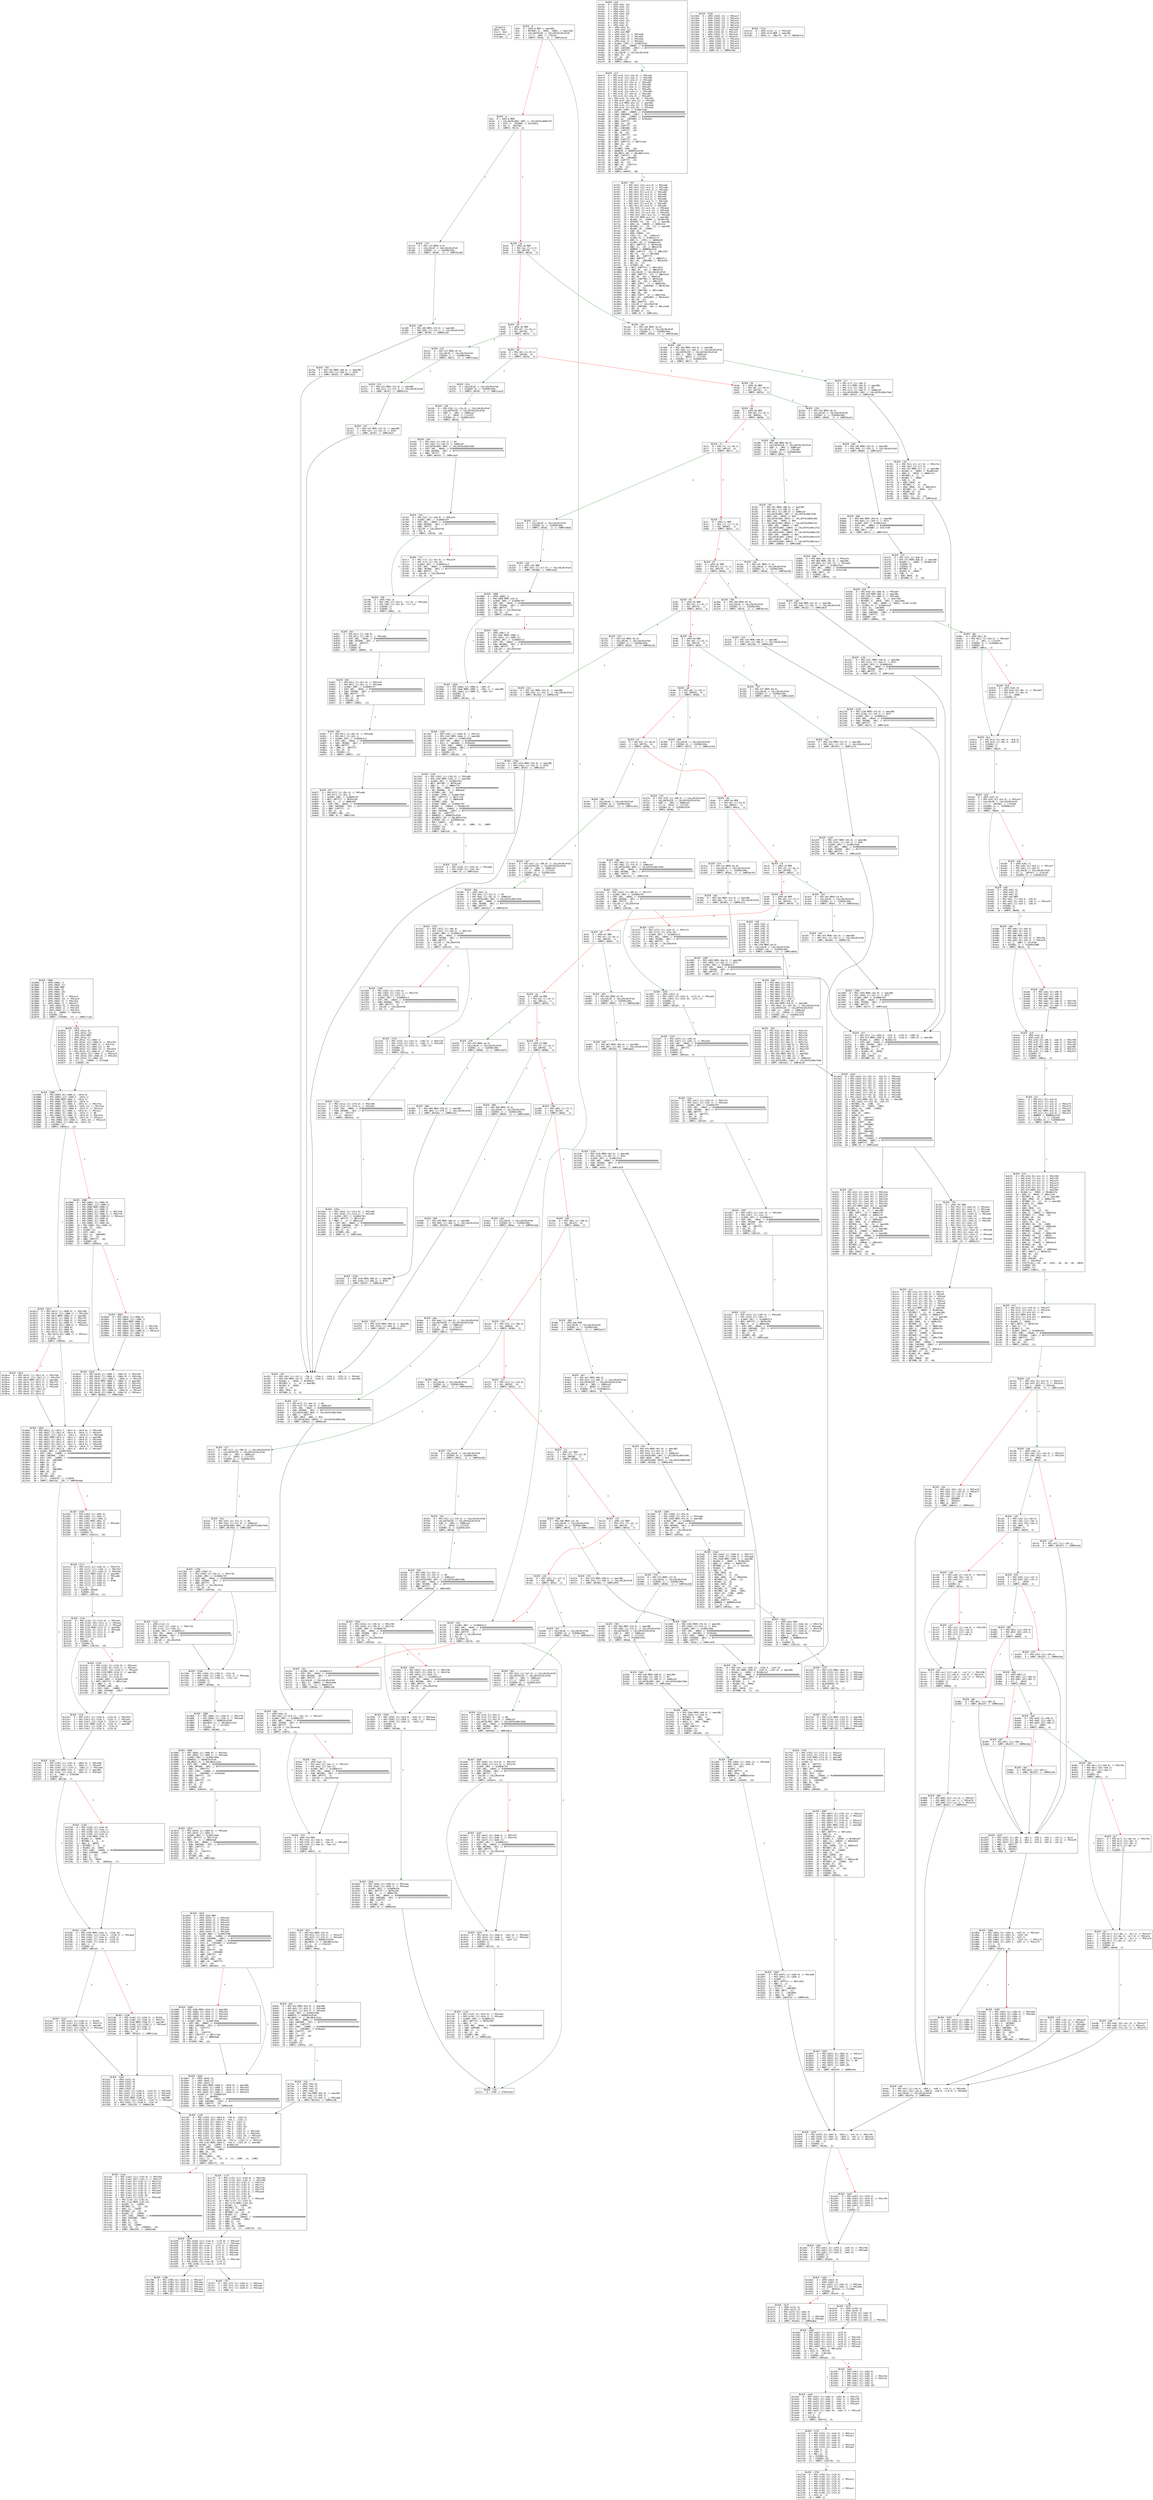 
digraph G {
graph [fontname = "consolas"];
node  [fontname = "consolas"];
edge  [fontname = "consolas"];
ff [label="{_dispatch\lHash: 0x0\lStart: 0x0\lArguments: []\lStorage: []\l}", shape="record"];
block_0 [label="----- BLOCK ~0 -----\l0x0: .0 = uPHI~0-MEM // mem(0B)\l0x4: .3 = MSTORE(.0, .2#40, .1#80) // mem(32B)\l0x7: .5 = CALLDATASIZE // CALLDATASIZEx4fa9\l0x8: .6 = LT(.5, .4#4) // LT0x2a7\l0xc: .8 = JUMPI(.7#14d, .6) // JUMPIx4ce4\l", shape="record"];
block_d [label="----- BLOCK ~d -----\l0xd: .0 = uPHI~d-MEM\l0x2d: .3 = CALLDATALOAD(.2#0) // CALLDATALOAD0x797\l0x2e: .4 = DIV(.3, .1#1000) // DIVx6811\l0x35: .6 = EQ(.4, .5#1f60)\l0x39: .8 = JUMPI(.7#17d, .6)\l", shape="record"];
block_3a [label="----- BLOCK ~3a -----\l0x3a: .0 = uPHI~3a-MEM\l0x3a: .1 = PHI~3a[-1](~d.4)\l0x40: .3 = EQ(.2#7220, .1)\l0x44: .5 = JUMPI(.4#1a4, .3)\l", shape="record"];
block_45 [label="----- BLOCK ~45 -----\l0x45: .0 = uPHI~45-MEM\l0x45: .1 = PHI~45[-1](~3a.1)\l0x4b: .3 = EQ(.2#cf93, .1)\l0x4f: .5 = JUMPI(.4#215, .3)\l", shape="record"];
block_50 [label="----- BLOCK ~50 -----\l0x50: .0 = PHI~50[-1](~45.1)\l0x56: .2 = EQ(.1#1b58, .0)\l0x5a: .4 = JUMPI(.3#22a, .2)\l", shape="record"];
block_5b [label="----- BLOCK ~5b -----\l0x5b: .0 = uPHI~5b-MEM\l0x5b: .1 = PHI~5b[-1](~50.0)\l0x61: .3 = EQ(.2#1f3a, .1)\l0x65: .5 = JUMPI(.4#25d, .3)\l", shape="record"];
block_66 [label="----- BLOCK ~66 -----\l0x66: .0 = uPHI~66-MEM\l0x66: .1 = PHI~66[-1](~5b.1)\l0x6c: .3 = EQ(.2#403a, .1)\l0x70: .5 = JUMPI(.4#286, .3)\l", shape="record"];
block_71 [label="----- BLOCK ~71 -----\l0x71: .0 = PHI~71[-1](~66.1)\l0x77: .2 = EQ(.1#41c0, .0)\l0x7b: .4 = JUMPI(.3#2c7, .2)\l", shape="record"];
block_7c [label="----- BLOCK ~7c -----\l0x7c: .0 = uPHI~7c-MEM\l0x7c: .1 = PHI~7c[-1](~71.0)\l0x82: .3 = EQ(.2#4d61, .1)\l0x86: .5 = JUMPI(.4#2dc, .3)\l", shape="record"];
block_87 [label="----- BLOCK ~87 -----\l0x87: .0 = uPHI~87-MEM\l0x87: .1 = PHI~87[-1](~7c.1)\l0x8d: .3 = EQ(.2#5270, .1)\l0x91: .5 = JUMPI(.4#30d, .3)\l", shape="record"];
block_92 [label="----- BLOCK ~92 -----\l0x92: .0 = uPHI~92-MEM\l0x92: .1 = PHI~92[-1](~87.1)\l0x98: .3 = EQ(.2#537a, .1)\l0x9c: .5 = JUMPI(.4#322, .3)\l", shape="record"];
block_9d [label="----- BLOCK ~9d -----\l0x9d: .0 = uPHI~9d-MEM\l0x9d: .1 = PHI~9d[-1](~92.1)\l0xa3: .3 = EQ(.2#5724, .1)\l0xa7: .5 = JUMPI(.4#337, .3)\l", shape="record"];
block_a8 [label="----- BLOCK ~a8 -----\l0xa8: .0 = PHI~a8[-1](~9d.1)\l0xae: .2 = EQ(.1#5825, .0)\l0xb2: .4 = JUMPI(.3#368, .2)\l", shape="record"];
block_b3 [label="----- BLOCK ~b3 -----\l0xb3: .0 = PHI~b3[-1](~a8.0)\l0xb9: .2 = EQ(.1#5f7b, .0)\l0xbd: .4 = JUMPI(.3#39b, .2)\l", shape="record"];
block_be [label="----- BLOCK ~be -----\l0xbe: .0 = uPHI~be-MEM\l0xbe: .1 = PHI~be[-1](~b3.0)\l0xc4: .3 = EQ(.2#6b5c, .1)\l0xc8: .5 = JUMPI(.4#3ce, .3)\l", shape="record"];
block_c9 [label="----- BLOCK ~c9 -----\l0xc9: .0 = uPHI~c9-MEM\l0xc9: .1 = PHI~c9[-1](~be.1)\l0xcf: .3 = EQ(.2#7368, .1)\l0xd3: .5 = JUMPI(.4#3e3, .3)\l", shape="record"];
block_d4 [label="----- BLOCK ~d4 -----\l0xd4: .0 = uPHI~d4-MEM\l0xd4: .1 = PHI~d4[-1](~c9.1)\l0xda: .3 = EQ(.2#7914, .1)\l0xde: .5 = JUMPI(.4#3f8, .3)\l", shape="record"];
block_df [label="----- BLOCK ~df -----\l0xdf: .0 = uPHI~df-MEM\l0xdf: .1 = PHI~df[-1](~d4.1)\l0xe5: .3 = EQ(.2#b539, .1)\l0xe9: .5 = JUMPI(.4#463, .3)\l", shape="record"];
block_ea [label="----- BLOCK ~ea -----\l0xea: .0 = uPHI~ea-MEM\l0xea: .1 = PHI~ea[-1](~df.1)\l0xf0: .3 = EQ(.2#bcce, .1)\l0xf4: .5 = JUMPI(.4#478, .3)\l", shape="record"];
block_f5 [label="----- BLOCK ~f5 -----\l0xf5: .0 = uPHI~f5-MEM\l0xf5: .1 = PHI~f5[-1](~ea.1)\l0xfb: .3 = EQ(.2#bf02, .1)\l0xff: .5 = JUMPI(.4#48d, .3)\l", shape="record"];
block_100 [label="----- BLOCK ~100 -----\l0x100: .0 = PHI~100[-1](~f5.1)\l0x106: .2 = EQ(.1#c107, .0)\l0x10a: .4 = JUMPI(.3#4a2, .2)\l", shape="record"];
block_10b [label="----- BLOCK ~10b -----\l0x10b: .0 = PHI~10b[-1](~100.0)\l0x111: .2 = EQ(.1#ca72, .0)\l0x115: .4 = JUMPI(.3#4db, .2)\l", shape="record"];
block_116 [label="----- BLOCK ~116 -----\l0x116: .0 = PHI~116[-1](~10b.0)\l0x11c: .2 = EQ(.1#d6d3, .0)\l0x120: .4 = JUMPI(.3#50b, .2)\l", shape="record"];
block_121 [label="----- BLOCK ~121 -----\l0x121: .0 = PHI~121[-1](~116.0)\l0x127: .2 = EQ(.1#d702, .0)\l0x12b: .4 = JUMPI(.3#535, .2)\l", shape="record"];
block_12c [label="----- BLOCK ~12c -----\l0x12c: .0 = uPHI~12c-MEM\l0x12c: .1 = PHI~12c[-1](~121.0)\l0x132: .3 = EQ(.2#df88, .1)\l0x136: .5 = JUMPI(.4#568, .3)\l", shape="record"];
block_137 [label="----- BLOCK ~137 -----\l0x137: .0 = uPHI~137-MEM\l0x137: .1 = PHI~137[-1](~12c.1)\l0x13d: .3 = EQ(.2#e1fd, .1)\l0x141: .5 = JUMPI(.4#57d, .3)\l", shape="record"];
block_142 [label="----- BLOCK ~142 -----\l0x142: .0 = PHI~142[-1](~137.1)\l0x148: .2 = EQ(.1#f8bb, .0)\l0x14c: .4 = JUMPI(.3#5a7, .2)\l", shape="record"];
block_14d [label="----- BLOCK ~14d -----\l0x150: .1 = SLOAD(.0#1) // SLOAD0x5c3\l0x157: .5 = EXP(.4#2, .3#a0) // #10000000000000000000000000000000000000000\l0x158: .6 = SUB(.5#1000, .2#1) // #ffffffffffffffffffffffffffffffffffffffff\l0x159: .7 = AND(.6#ffff, .1)\l0x15a: .8 = CALLER // CALLERx4fa9\l0x15b: .9 = EQ(.8, .7)\l0x15c: .10 = ISZERO(.9)\l0x160: .12 = JUMPI(.11#17b, .10)\l", shape="record"];
block_161 [label="----- BLOCK ~161 -----\l0x163: .1 = SLOAD(.0#1) // SLOAD0x5c3\l0x16e: .6 = EXP(.5#2, .4#a0) // #10000000000000000000000000000000000000000\l0x16f: .7 = SUB(.6#1000, .3#1) // #ffffffffffffffffffffffffffffffffffffffff\l0x170: .8 = AND(.7#ffff, .1)\l0x171: .9 = CALLVALUE // CALLVALUEx4fa9\l0x175: .11 = MUL(.9, .10#64) // MUL0x646\l0x176: .12 = ADD(.11, .9) // ADD0x7e3\l0x17a: .14 = JUMP(.13#5da) // JUMP0x34b\l", shape="record"];
block_17b [label="----- BLOCK ~17b -----\l0x17c: .0 = STOP // STOPx4fa9\l", shape="record"];
block_17d [label="----- BLOCK ~17d -----\l0x17d: .0 = PHI~17d-MEM(~d.0)\l0x17e: .1 = CALLVALUE // CALLVALUEx4fa9\l0x180: .2 = ISZERO(.1) // ISZEROx399c\l0x184: .4 = JUMPI(.3#189, .2) // JUMPI0x208\l", shape="record"];
block_189 [label="----- BLOCK ~189 -----\l0x189: .0 = PHI~189-MEM(~17d.0) // mem(0B)\l0x189: .1 = PHI~189[-1](~17d.1) // CALLVALUEx4fa9\l0x191: .4 = JUMP(.3#75b) // JUMP0xfb4\l", shape="record"];
block_192 [label="----- BLOCK ~192 -----\l0x192: .0 = PHI~192[-1](~7a7.2, ~75b.2, ~154a.2, ~124a.2, ~1555.2) // PHIxb9\l0x192: .1 = PHI~192-MEM(~7a7.0, ~75b.0, ~154a.0, ~124a.0, ~1555.0) // mem(0B)\l0x196: .3 = MLOAD(.1, .2#40) // MLOADxb7\l0x199: .4 = MSTORE(.1, .3, .0) // mem(0B)\l0x19a: .5 = MLOAD(.4, .2#40)\l0x19e: .6 = SUB(.3, .5)\l0x1a1: .8 = ADD(.7#20, .6)\l0x1a3: .9 = RETURN(.4, .5, .8)\l", shape="record"];
block_1a4 [label="----- BLOCK ~1a4 -----\l0x1a4: .0 = PHI~1a4-MEM(~3a.0)\l0x1a5: .1 = CALLVALUE // CALLVALUEx4fa9\l0x1a7: .2 = ISZERO(.1) // ISZEROx399c\l0x1ab: .4 = JUMPI(.3#1b0, .2) // JUMPI0x46e\l", shape="record"];
block_1b0 [label="----- BLOCK ~1b0 -----\l0x1b0: .0 = PHI~1b0-MEM(~1a4.0) // mem(0B)\l0x1b0: .1 = PHI~1b0[-1](~1a4.1) // CALLVALUEx4fa9\l0x1b8: .4 = CALLDATASIZE // CALLDATASIZEx4fa9\l0x1b9: .5 = SUB(.4, .3#4) // SUB0x2a7\l0x1bd: .7 = LT(.5, .6#20) // LTx2325\l0x1be: .8 = ISZERO(.7) // ISZEROx1076\l0x1c2: .10 = JUMPI(.9#1c7, .8)\l", shape="record"];
block_1c7 [label="----- BLOCK ~1c7 -----\l0x1c7: .0 = PHI~1c7[-3](~1b0.2)\l0x1c7: .1 = PHI~1c7-MEM(~1b0.0) // mem(0B)\l0x1c7: .2 = PHI~1c7[-2](~1b0.3) // #4\l0x1c7: .3 = PHI~1c7[-1](~1b0.5) // SUB0x2a7\l0x1c9: .4 = CALLDATALOAD(.2#4) // CALLDATALOADx764b\l0x1cd: .6 = JUMP(.5#761) // JUMPx57a6\l", shape="record"];
block_1ce [label="----- BLOCK ~1ce -----\l0x1ce: .0 = PHI~1ce[-3](~791.5) // PHIxf1\l0x1ce: .1 = PHI~1ce[-2](~791.9) // PHIxe9\l0x1ce: .2 = PHI~1ce[-1](~791.14) // PHIxe8\l0x1ce: .3 = PHI~1ce[-4](~791.8) // PHIxe7\l0x1ce: .4 = PHI~1ce[-5](~791.10) // PHIxe3\l0x1ce: .5 = PHI~1ce[-6](~791.12) // PHIxe0\l0x1ce: .6 = PHI~1ce[-7](~791.15) // PHIxdc\l0x1ce: .7 = PHI~1ce-MEM(~791.0) // mem(0B)\l0x1d2: .9 = MLOAD(.7, .8#40) // MLOADxda\l0x1d5: .10 = MSTORE(.7, .9, .6) // mem(0B)\l0x1d9: .12 = ADD(.9, .11#20) // ADD0x177\l0x1dd: .13 = MSTORE(.10, .12, .5) // mem(0B)\l0x1e2: .15 = AND(.14#ff, .4) // AND0x75e\l0x1e5: .16 = ADD(.8#40, .9) // ADD0x452\l0x1e6: .17 = MSTORE(.13, .16, .15)\l0x1ea: .18 = AND(.14#ff, .3) // AND0x36e\l0x1ee: .20 = ADD(.9, .19#60) // ADD0x2fe\l0x1ef: .21 = MSTORE(.17, .20, .18)\l0x1f3: .23 = ADD(.9, .22#80) // ADDx6549\l0x1f4: .24 = MSTORE(.21, .23, .0)\l0x1f8: .26 = ADD(.9, .25#a0) // ADDx378b\l0x1fc: .27 = MSTORE(.24, .26, .1)\l0x203: .31 = EXP(.30#2, .29#a0) // #10000000000000000000000000000000000000000\l0x204: .32 = SUB(.31#1000, .28#1) // #ffffffffffffffffffffffffffffffffffffffff\l0x205: .33 = AND(.32#ffff, .2)\l0x209: .35 = ADD(.9, .34#c0) // ADDx4ccc\l0x20a: .36 = MSTORE(.27, .35, .33)\l0x20b: .37 = MLOAD(.36, .8#40)\l0x20f: .38 = SUB(.9, .37)\l0x212: .40 = ADD(.39#e0, .38)\l0x214: .41 = RETURN(.36, .37, .40)\l", shape="record"];
block_215 [label="----- BLOCK ~215 -----\l0x215: .0 = PHI~215-MEM(~45.0)\l0x216: .1 = CALLVALUE // CALLVALUEx4fa9\l0x218: .2 = ISZERO(.1) // ISZEROx399c\l0x21c: .4 = JUMPI(.3#221, .2) // JUMPIx1baa\l", shape="record"];
block_221 [label="----- BLOCK ~221 -----\l0x221: .0 = PHI~221-MEM(~215.0) // mem(0B)\l0x221: .1 = PHI~221[-1](~215.1) // CALLVALUEx4fa9\l0x229: .4 = JUMP(.3#7a7) // JUMP0x51a\l", shape="record"];
block_22a [label="----- BLOCK ~22a -----\l0x22b: .0 = CALLVALUE // CALLVALUEx4fa9\l0x22d: .1 = ISZERO(.0) // ISZEROx399c\l0x231: .3 = JUMPI(.2#236, .1) // JUMPIx1ec6\l", shape="record"];
block_236 [label="----- BLOCK ~236 -----\l0x236: .0 = PHI~236[-1](~22a.0) // CALLVALUEx4fa9\l0x23e: .3 = CALLDATASIZE // CALLDATASIZEx4fa9\l0x23f: .4 = SUB(.3, .2#4) // SUB0x2a7\l0x243: .6 = LT(.4, .5#20) // LTx2325\l0x244: .7 = ISZERO(.6) // ISZEROx1076\l0x248: .9 = JUMPI(.8#24d, .7)\l", shape="record"];
block_24d [label="----- BLOCK ~24d -----\l0x24d: .0 = PHI~24d[-2](~236.2) // #4\l0x24d: .1 = PHI~24d[-1](~236.4) // SUB0x2a7\l0x24f: .2 = CALLDATALOAD(.0#4) // CALLDATALOADx764b\l0x256: .6 = EXP(.5#2, .4#a0) // #10000000000000000000000000000000000000000\l0x257: .7 = SUB(.6#1000, .3#1) // #ffffffffffffffffffffffffffffffffffffffff\l0x258: .8 = AND(.7#ffff, .2)\l0x25c: .10 = JUMP(.9#7b3) // JUMPx1bdf\l", shape="record"];
block_25d [label="----- BLOCK ~25d -----\l0x25d: .0 = PHI~25d-MEM(~5b.0)\l0x25e: .1 = CALLVALUE // CALLVALUEx4fa9\l0x260: .2 = ISZERO(.1) // ISZEROx399c\l0x264: .4 = JUMPI(.3#269, .2) // JUMPI0xafe\l", shape="record"];
block_269 [label="----- BLOCK ~269 -----\l0x269: .0 = PHI~269-MEM(~25d.0) // mem(0B)\l0x269: .1 = PHI~269[-1](~25d.1) // CALLVALUEx4fa9\l0x271: .4 = JUMP(.3#8a6) // JUMPx1bf4\l", shape="record"];
block_272 [label="----- BLOCK ~272 -----\l0x272: .0 = PHI~272[-1](~8a6.9)\l0x272: .1 = PHI~272-MEM(~8a6.0) // mem(0B)\l0x276: .3 = MLOAD(.1, .2#40) // MLOADx139\l0x278: .4 = ISZERO(.0)\l0x279: .5 = ISZERO(.4)\l0x27b: .6 = MSTORE(.1, .3, .5)\l0x27c: .7 = MLOAD(.6, .2#40)\l0x280: .8 = SUB(.3, .7)\l0x283: .10 = ADD(.9#20, .8)\l0x285: .11 = RETURN(.6, .7, .10)\l", shape="record"];
block_286 [label="----- BLOCK ~286 -----\l0x286: .0 = PHI~286-MEM(~66.0)\l0x28d: .3 = CALLDATASIZE // CALLDATASIZEx4fa9\l0x28e: .4 = SUB(.3, .2#4) // SUB0x2a7\l0x292: .6 = LT(.4, .5#e0) // LT0x286\l0x293: .7 = ISZERO(.6) // ISZERO0x6b8\l0x297: .9 = JUMPI(.8#29c, .7)\l", shape="record"];
block_29c [label="----- BLOCK ~29c -----\l0x29c: .0 = PHI~29c-MEM(~286.0) // mem(0B)\l0x29c: .1 = PHI~29c[-2](~286.2) // #4\l0x29c: .2 = PHI~29c[-1](~286.4) // SUB0x2a7\l0x29f: .3 = CALLDATALOAD(.1#4) // CALLDATALOADx764b\l0x2a4: .5 = ADD(.1#4, .4#20) // #24\l0x2a5: .6 = CALLDATALOAD(.5#24) // CALLDATALOAD0x30d\l0x2aa: .8 = ADD(.1#4, .7#40) // #44\l0x2ab: .9 = CALLDATALOAD(.8#44) // CALLDATALOAD0x763\l0x2b0: .11 = ADD(.1#4, .10#60) // #64\l0x2b1: .12 = CALLDATALOAD(.11#64) // CALLDATALOADx1fa3\l0x2b6: .14 = ADD(.1#4, .13#80) // #84\l0x2b7: .15 = CALLDATALOAD(.14#84) // CALLDATALOAD0x25b\l0x2bc: .17 = ADD(.1#4, .16#a0) // #a4\l0x2bd: .18 = CALLDATALOAD(.17#a4) // CALLDATALOADx3319\l0x2c1: .20 = ADD(.19#c0, .1#4) // #c4\l0x2c2: .21 = CALLDATALOAD(.20#c4) // CALLDATALOADx2ac3\l0x2c6: .23 = JUMP(.22#8b6) // JUMPx5486\l", shape="record"];
block_2c7 [label="----- BLOCK ~2c7 -----\l0x2c8: .0 = CALLVALUE // CALLVALUEx4fa9\l0x2ca: .1 = ISZERO(.0) // ISZEROx399c\l0x2ce: .3 = JUMPI(.2#2d3, .1) // JUMPIx68a9\l", shape="record"];
block_2d3 [label="----- BLOCK ~2d3 -----\l0x2d3: .0 = uPHI~2d3-MEM\l0x2d3: .1 = PHI~2d3[-1](~2c7.0) // CALLVALUEx4fa9\l0x2db: .4 = JUMP(.3#1088) // JUMPx4a30\l", shape="record"];
block_2dc [label="----- BLOCK ~2dc -----\l0x2dc: .0 = PHI~2dc-MEM(~7c.0)\l0x2dd: .1 = CALLVALUE // CALLVALUEx4fa9\l0x2df: .2 = ISZERO(.1) // ISZEROx399c\l0x2e3: .4 = JUMPI(.3#2e8, .2) // JUMPI0x44b\l", shape="record"];
block_2e8 [label="----- BLOCK ~2e8 -----\l0x2e8: .0 = PHI~2e8-MEM(~2dc.0) // mem(0B)\l0x2e8: .1 = PHI~2e8[-1](~2dc.1) // CALLVALUEx4fa9\l0x2f0: .4 = JUMP(.3#122c) // JUMPx38c8\l", shape="record"];
block_2f1 [label="----- BLOCK ~2f1 -----\l0x2f1: .0 = PHI~2f1[-1](~1494.9, ~122c.9, ~123b.9, ~1485.9)\l0x2f1: .1 = PHI~2f1-MEM(~1494.0, ~122c.0, ~123b.0, ~1485.0) // mem(0B)\l0x2f5: .3 = MLOAD(.1, .2#40) // MLOADx17e\l0x2fc: .7 = EXP(.6#2, .5#a0) // #10000000000000000000000000000000000000000\l0x2fd: .8 = SUB(.7#1000, .4#1) // #ffffffffffffffffffffffffffffffffffffffff\l0x300: .9 = AND(.0, .8#ffff)\l0x302: .10 = MSTORE(.1, .3, .9)\l0x303: .11 = MLOAD(.10, .2#40)\l0x307: .12 = SUB(.3, .11)\l0x30a: .14 = ADD(.13#20, .12)\l0x30c: .15 = RETURN(.10, .11, .14)\l", shape="record"];
block_30d [label="----- BLOCK ~30d -----\l0x30d: .0 = PHI~30d-MEM(~87.0)\l0x30e: .1 = CALLVALUE // CALLVALUEx4fa9\l0x310: .2 = ISZERO(.1) // ISZEROx399c\l0x314: .4 = JUMPI(.3#319, .2) // JUMPI0x192\l", shape="record"];
block_319 [label="----- BLOCK ~319 -----\l0x319: .0 = PHI~319-MEM(~30d.0) // mem(0B)\l0x319: .1 = PHI~319[-1](~30d.1) // CALLVALUEx4fa9\l0x321: .4 = JUMP(.3#123b) // JUMP0x260\l", shape="record"];
block_322 [label="----- BLOCK ~322 -----\l0x322: .0 = PHI~322-MEM(~92.0)\l0x323: .1 = CALLVALUE // CALLVALUEx4fa9\l0x325: .2 = ISZERO(.1) // ISZEROx399c\l0x329: .4 = JUMPI(.3#32e, .2) // JUMPI0x161\l", shape="record"];
block_32e [label="----- BLOCK ~32e -----\l0x32e: .0 = PHI~32e-MEM(~322.0) // mem(0B)\l0x32e: .1 = PHI~32e[-1](~322.1) // CALLVALUEx4fa9\l0x336: .4 = JUMP(.3#124a) // JUMP0x230\l", shape="record"];
block_337 [label="----- BLOCK ~337 -----\l0x337: .0 = PHI~337-MEM(~9d.0)\l0x338: .1 = CALLVALUE // CALLVALUEx4fa9\l0x33a: .2 = ISZERO(.1) // ISZEROx399c\l0x33e: .4 = JUMPI(.3#343, .2) // JUMPIx4285\l", shape="record"];
block_343 [label="----- BLOCK ~343 -----\l0x343: .0 = PHI~343-MEM(~337.0) // mem(0B)\l0x343: .1 = PHI~343[-1](~337.1) // CALLVALUEx4fa9\l0x34b: .4 = JUMP(.3#124f) // JUMPx2715\l", shape="record"];
block_34c [label="----- BLOCK ~34c -----\l0x34c: .0 = PHI~34c[-1](~19d5.13, ~153b.9, ~124f.9)\l0x34c: .1 = PHI~34c-MEM(~19d5.0, ~153b.0, ~124f.0) // mem(0B)\l0x350: .3 = MLOAD(.1, .2#40) // MLOADx1af\l0x357: .7 = EXP(.6#2, .5#80) // #100000000000000000000000000000000\l0x358: .8 = SUB(.7#1000, .4#1) // #ffffffffffffffffffffffffffffffff\l0x35b: .9 = AND(.0, .8#ffff)\l0x35d: .10 = MSTORE(.1, .3, .9)\l0x35e: .11 = MLOAD(.10, .2#40)\l0x362: .12 = SUB(.3, .11)\l0x365: .14 = ADD(.13#20, .12)\l0x367: .15 = RETURN(.10, .11, .14)\l", shape="record"];
block_368 [label="----- BLOCK ~368 -----\l0x369: .0 = CALLVALUE // CALLVALUEx4fa9\l0x36b: .1 = ISZERO(.0) // ISZEROx399c\l0x36f: .3 = JUMPI(.2#374, .1) // JUMPIx5c64\l", shape="record"];
block_374 [label="----- BLOCK ~374 -----\l0x374: .0 = PHI~374[-1](~368.0) // CALLVALUEx4fa9\l0x37c: .3 = CALLDATASIZE // CALLDATASIZEx4fa9\l0x37d: .4 = SUB(.3, .2#4) // SUB0x2a7\l0x381: .6 = LT(.4, .5#20) // LTx2325\l0x382: .7 = ISZERO(.6) // ISZEROx1076\l0x386: .9 = JUMPI(.8#38b, .7)\l", shape="record"];
block_38b [label="----- BLOCK ~38b -----\l0x38b: .0 = PHI~38b[-2](~374.2) // #4\l0x38b: .1 = PHI~38b[-1](~374.4) // SUB0x2a7\l0x38d: .2 = CALLDATALOAD(.0#4) // CALLDATALOADx764b\l0x394: .6 = EXP(.5#2, .4#a0) // #10000000000000000000000000000000000000000\l0x395: .7 = SUB(.6#1000, .3#1) // #ffffffffffffffffffffffffffffffffffffffff\l0x396: .8 = AND(.7#ffff, .2)\l0x39a: .10 = JUMP(.9#125e) // JUMPx5570\l", shape="record"];
block_39b [label="----- BLOCK ~39b -----\l0x39c: .0 = CALLVALUE // CALLVALUEx4fa9\l0x39e: .1 = ISZERO(.0) // ISZEROx399c\l0x3a2: .3 = JUMPI(.2#3a7, .1) // JUMPIx3e51\l", shape="record"];
block_3a7 [label="----- BLOCK ~3a7 -----\l0x3a7: .0 = PHI~3a7[-1](~39b.0) // CALLVALUEx4fa9\l0x3af: .3 = CALLDATASIZE // CALLDATASIZEx4fa9\l0x3b0: .4 = SUB(.3, .2#4) // SUB0x2a7\l0x3b4: .6 = LT(.4, .5#20) // LTx2325\l0x3b5: .7 = ISZERO(.6) // ISZEROx1076\l0x3b9: .9 = JUMPI(.8#3be, .7)\l", shape="record"];
block_3be [label="----- BLOCK ~3be -----\l0x3be: .0 = uPHI~3be[-3]\l0x3be: .1 = PHI~3be[-2](~3a7.2) // #4\l0x3be: .2 = PHI~3be[-1](~3a7.4) // SUB0x2a7\l0x3c0: .3 = CALLDATALOAD(.1#4) // CALLDATALOADx764b\l0x3c7: .7 = EXP(.6#2, .5#80) // #100000000000000000000000000000000\l0x3c8: .8 = SUB(.7#1000, .4#1) // #ffffffffffffffffffffffffffffffff\l0x3c9: .9 = AND(.8#ffff, .3)\l0x3cd: .11 = JUMP(.10#1351) // JUMPx4276\l", shape="record"];
block_3ce [label="----- BLOCK ~3ce -----\l0x3ce: .0 = PHI~3ce-MEM(~be.0)\l0x3cf: .1 = CALLVALUE // CALLVALUEx4fa9\l0x3d1: .2 = ISZERO(.1) // ISZEROx399c\l0x3d5: .4 = JUMPI(.3#3da, .2) // JUMPI0x103\l", shape="record"];
block_3da [label="----- BLOCK ~3da -----\l0x3da: .0 = PHI~3da-MEM(~3ce.0) // mem(0B)\l0x3da: .1 = PHI~3da[-1](~3ce.1) // CALLVALUEx4fa9\l0x3e2: .4 = JUMP(.3#1485) // JUMP0x12a\l", shape="record"];
block_3e3 [label="----- BLOCK ~3e3 -----\l0x3e3: .0 = PHI~3e3-MEM(~c9.0)\l0x3e4: .1 = CALLVALUE // CALLVALUEx4fa9\l0x3e6: .2 = ISZERO(.1) // ISZEROx399c\l0x3ea: .4 = JUMPI(.3#3ef, .2) // JUMPI0x4a1\l", shape="record"];
block_3ef [label="----- BLOCK ~3ef -----\l0x3ef: .0 = PHI~3ef-MEM(~3e3.0) // mem(0B)\l0x3ef: .1 = PHI~3ef[-1](~3e3.1) // CALLVALUEx4fa9\l0x3f7: .4 = JUMP(.3#1494) // JUMP0x716\l", shape="record"];
block_3f8 [label="----- BLOCK ~3f8 -----\l0x3f8: .0 = uPHI~3f8[-1]\l0x3f8: .1 = uPHI~3f8[-2]\l0x3f8: .2 = uPHI~3f8[-3]\l0x3f8: .3 = uPHI~3f8[-4]\l0x3f8: .4 = uPHI~3f8[-5]\l0x3f8: .5 = uPHI~3f8[-6]\l0x3f8: .6 = uPHI~3f8[-8]\l0x3f8: .7 = uPHI~3f8[-9]\l0x3f8: .8 = uPHI~3f8[-7]\l0x3f8: .9 = PHI~3f8-MEM(~d4.0)\l0x3f9: .10 = CALLVALUE // CALLVALUEx4fa9\l0x3fb: .11 = ISZERO(.10) // ISZEROx399c\l0x3ff: .13 = JUMPI(.12#404, .11) // JUMPIx883b\l", shape="record"];
block_404 [label="----- BLOCK ~404 -----\l0x404: .0 = PHI~404[-2](~3f8.0)\l0x404: .1 = PHI~404[-3](~3f8.1)\l0x404: .2 = PHI~404[-4](~3f8.2)\l0x404: .3 = PHI~404[-5](~3f8.3)\l0x404: .4 = PHI~404[-6](~3f8.4)\l0x404: .5 = PHI~404[-7](~3f8.5)\l0x404: .6 = PHI~404[-9](~3f8.6)\l0x404: .7 = PHI~404[-10](~3f8.7)\l0x404: .8 = PHI~404[-8](~3f8.8)\l0x404: .9 = PHI~404-MEM(~3f8.9) // mem(0B)\l0x404: .10 = PHI~404[-1](~3f8.10) // CALLVALUEx4fa9\l0x40c: .13 = CALLDATASIZE // CALLDATASIZEx4fa9\l0x40d: .14 = SUB(.13, .12#4) // SUB0x2a7\l0x411: .16 = LT(.14, .15#20) // LTx2325\l0x412: .17 = ISZERO(.16) // ISZEROx1076\l0x416: .19 = JUMPI(.18#41b, .17)\l", shape="record"];
block_41b [label="----- BLOCK ~41b -----\l0x41b: .0 = PHI~41b[-4](~404.0) // PHIxf32\l0x41b: .1 = PHI~41b[-5](~404.1) // PHIxf31\l0x41b: .2 = PHI~41b[-6](~404.2) // PHIxf30\l0x41b: .3 = PHI~41b[-7](~404.3) // PHIxf2f\l0x41b: .4 = PHI~41b[-8](~404.4) // PHIxf2e\l0x41b: .5 = PHI~41b[-9](~404.5) // PHIxf2d\l0x41b: .6 = PHI~41b[-11](~404.6) // PHIxf2c\l0x41b: .7 = PHI~41b[-12](~404.7) // PHIxf2b\l0x41b: .8 = PHI~41b[-10](~404.8) // PHIxf29\l0x41b: .9 = PHI~41b[-3](~404.11) // #422\l0x41b: .10 = PHI~41b-MEM(~404.9) // mem(0B)\l0x41b: .11 = PHI~41b[-2](~404.12) // #4\l0x41b: .12 = PHI~41b[-1](~404.14) // SUB0x2a7\l0x41d: .13 = CALLDATALOAD(.11#4) // CALLDATALOADx764b\l0x421: .15 = JUMP(.14#14a3) // JUMPx6cd5\l", shape="record"];
block_422 [label="----- BLOCK ~422 -----\l0x422: .0 = PHI~422[-2](~14a3.37) // PHIx23e\l0x422: .1 = PHI~422[-3](~14a3.33) // PHIx23d\l0x422: .2 = PHI~422[-1](~14a3.45) // PHIx237\l0x422: .3 = PHI~422[-4](~14a3.31) // PHIx236\l0x422: .4 = PHI~422[-5](~14a3.28) // PHIx231\l0x422: .5 = PHI~422[-6](~14a3.24) // PHIx22e\l0x422: .6 = PHI~422-MEM(~14a3.16) // mem(0B)\l0x426: .8 = MLOAD(.6, .7#40) // MLOADx22c\l0x429: .9 = MSTORE(.6, .8, .5) // mem(0B)\l0x42e: .11 = AND(.10#ff, .4) // AND0x174\l0x432: .13 = ADD(.8, .12#20) // ADD0x1fb\l0x433: .14 = MSTORE(.9, .13, .11) // mem(0B)\l0x437: .15 = AND(.10#ff, .3) // AND0x683\l0x43a: .16 = ADD(.7#40, .8) // ADD0x651\l0x43b: .17 = MSTORE(.14, .16, .15) // mem(0B)\l0x43f: .19 = ADD(.8, .18#60) // ADD0xc44\l0x443: .20 = MSTORE(.17, .19, .1) // mem(0B)\l0x447: .22 = ADD(.8, .21#80) // ADD0x149\l0x448: .23 = MSTORE(.20, .22, .0) // mem(0B)\l0x44f: .27 = EXP(.26#2, .25#a0) // #10000000000000000000000000000000000000000\l0x450: .28 = SUB(.27#1000, .24#1) // #ffffffffffffffffffffffffffffffffffffffff\l0x453: .29 = AND(.2, .28#ffff)\l0x457: .31 = ADD(.8, .30#a0) // ADDx443c\l0x458: .32 = MSTORE(.23, .31, .29)\l0x459: .33 = MLOAD(.32, .7#40)\l0x45d: .34 = SUB(.8, .33)\l0x460: .36 = ADD(.35#c0, .34)\l0x462: .37 = RETURN(.32, .33, .36)\l", shape="record"];
block_463 [label="----- BLOCK ~463 -----\l0x463: .0 = PHI~463-MEM(~df.0)\l0x464: .1 = CALLVALUE // CALLVALUEx4fa9\l0x466: .2 = ISZERO(.1) // ISZEROx399c\l0x46a: .4 = JUMPI(.3#46f, .2) // JUMPI0x689\l", shape="record"];
block_46f [label="----- BLOCK ~46f -----\l0x46f: .0 = PHI~46f-MEM(~463.0) // mem(0B)\l0x46f: .1 = PHI~46f[-1](~463.1) // CALLVALUEx4fa9\l0x477: .4 = JUMP(.3#153b) // JUMPxda93\l", shape="record"];
block_478 [label="----- BLOCK ~478 -----\l0x478: .0 = PHI~478-MEM(~ea.0)\l0x479: .1 = CALLVALUE // CALLVALUEx4fa9\l0x47b: .2 = ISZERO(.1) // ISZEROx399c\l0x47f: .4 = JUMPI(.3#484, .2) // JUMPIx5d75\l", shape="record"];
block_484 [label="----- BLOCK ~484 -----\l0x484: .0 = PHI~484-MEM(~478.0) // mem(0B)\l0x484: .1 = PHI~484[-1](~478.1) // CALLVALUEx4fa9\l0x48c: .4 = JUMP(.3#154a) // JUMP0x141\l", shape="record"];
block_48d [label="----- BLOCK ~48d -----\l0x48d: .0 = PHI~48d-MEM(~f5.0)\l0x48e: .1 = CALLVALUE // CALLVALUEx4fa9\l0x490: .2 = ISZERO(.1) // ISZEROx399c\l0x494: .4 = JUMPI(.3#499, .2) // JUMPIx6091\l", shape="record"];
block_499 [label="----- BLOCK ~499 -----\l0x499: .0 = PHI~499-MEM(~48d.0) // mem(0B)\l0x499: .1 = PHI~499[-1](~48d.1) // CALLVALUEx4fa9\l0x4a1: .4 = JUMP(.3#1555) // JUMP0xdb3\l", shape="record"];
block_4a2 [label="----- BLOCK ~4a2 -----\l0x4a3: .0 = CALLVALUE // CALLVALUEx4fa9\l0x4a5: .1 = ISZERO(.0) // ISZEROx399c\l0x4a9: .3 = JUMPI(.2#4ae, .1) // JUMPI0x3a8\l", shape="record"];
block_4ae [label="----- BLOCK ~4ae -----\l0x4ae: .0 = PHI~4ae[-1](~4a2.0) // CALLVALUEx4fa9\l0x4b6: .3 = CALLDATASIZE // CALLDATASIZEx4fa9\l0x4b7: .4 = SUB(.3, .2#4) // SUB0x2a7\l0x4bb: .6 = LT(.4, .5#40) // LT0x223\l0x4bc: .7 = ISZERO(.6) // ISZERO0x2cc\l0x4c0: .9 = JUMPI(.8#4c5, .7)\l", shape="record"];
block_4c5 [label="----- BLOCK ~4c5 -----\l0x4c5: .0 = PHI~4c5[-2](~4ae.2) // #4\l0x4c5: .1 = PHI~4c5[-1](~4ae.4) // SUB0x2a7\l0x4cd: .5 = EXP(.4#2, .3#a0) // #10000000000000000000000000000000000000000\l0x4ce: .6 = SUB(.5#1000, .2#1) // #ffffffffffffffffffffffffffffffffffffffff\l0x4d0: .7 = CALLDATALOAD(.0#4) // CALLDATALOADx764b\l0x4d1: .8 = AND(.7, .6#ffff)\l0x4d5: .10 = ADD(.9#20, .0#4) // #24\l0x4d6: .11 = CALLDATALOAD(.10#24) // CALLDATALOAD0x30d\l0x4da: .13 = JUMP(.12#5da) // JUMP0x34b\l", shape="record"];
block_4db [label="----- BLOCK ~4db -----\l0x4db: .0 = uPHI~4db-MEM\l0x4dc: .1 = CALLVALUE // CALLVALUEx4fa9\l0x4de: .2 = ISZERO(.1) // ISZEROx399c\l0x4e2: .4 = JUMPI(.3#4e7, .2) // JUMPI0x2f7\l", shape="record"];
block_4e7 [label="----- BLOCK ~4e7 -----\l0x4e7: .0 = PHI~4e7-MEM(~4db.0)\l0x4e7: .1 = PHI~4e7[-1](~4db.1) // CALLVALUEx4fa9\l0x4ef: .4 = CALLDATASIZE // CALLDATASIZEx4fa9\l0x4f0: .5 = SUB(.4, .3#4) // SUB0x2a7\l0x4f4: .7 = LT(.5, .6#40) // LT0x223\l0x4f5: .8 = ISZERO(.7) // ISZERO0x2cc\l0x4f9: .10 = JUMPI(.9#4fe, .8)\l", shape="record"];
block_4fe [label="----- BLOCK ~4fe -----\l0x4fe: .0 = PHI~4fe-MEM(~4e7.0) // mem(0B)\l0x4fe: .1 = PHI~4fe[-2](~4e7.3) // #4\l0x4fe: .2 = PHI~4fe[-1](~4e7.5) // SUB0x2a7\l0x501: .3 = CALLDATALOAD(.1#4) // CALLDATALOADx764b\l0x505: .5 = ADD(.4#20, .1#4) // #24\l0x506: .6 = CALLDATALOAD(.5#24) // CALLDATALOAD0x30d\l0x50a: .8 = JUMP(.7#1560) // JUMP0x4f6\l", shape="record"];
block_50b [label="----- BLOCK ~50b -----\l0x50c: .0 = CALLVALUE // CALLVALUEx4fa9\l0x50e: .1 = ISZERO(.0) // ISZEROx399c\l0x512: .3 = JUMPI(.2#517, .1) // JUMPI0x4f9\l", shape="record"];
block_517 [label="----- BLOCK ~517 -----\l0x517: .0 = PHI~517[-1](~50b.0) // CALLVALUEx4fa9\l0x51f: .3 = CALLDATASIZE // CALLDATASIZEx4fa9\l0x520: .4 = SUB(.3, .2#4) // SUB0x2a7\l0x524: .6 = LT(.4, .5#20) // LTx2325\l0x525: .7 = ISZERO(.6) // ISZEROx1076\l0x529: .9 = JUMPI(.8#52e, .7)\l", shape="record"];
block_52e [label="----- BLOCK ~52e -----\l0x52e: .0 = PHI~52e[-2](~517.2) // #4\l0x52e: .1 = PHI~52e[-1](~517.4) // SUB0x2a7\l0x530: .2 = CALLDATALOAD(.0#4) // CALLDATALOADx764b\l0x534: .4 = JUMP(.3#178d) // JUMPx3d01\l", shape="record"];
block_535 [label="----- BLOCK ~535 -----\l0x536: .0 = CALLVALUE // CALLVALUEx4fa9\l0x538: .1 = ISZERO(.0) // ISZEROx399c\l0x53c: .3 = JUMPI(.2#541, .1) // JUMPI0x495\l", shape="record"];
block_541 [label="----- BLOCK ~541 -----\l0x541: .0 = PHI~541[-1](~535.0) // CALLVALUEx4fa9\l0x549: .3 = CALLDATASIZE // CALLDATASIZEx4fa9\l0x54a: .4 = SUB(.3, .2#4) // SUB0x2a7\l0x54e: .6 = LT(.4, .5#20) // LTx2325\l0x54f: .7 = ISZERO(.6) // ISZEROx1076\l0x553: .9 = JUMPI(.8#558, .7)\l", shape="record"];
block_558 [label="----- BLOCK ~558 -----\l0x558: .0 = PHI~558[-3](~541.1)\l0x558: .1 = PHI~558[-2](~541.2) // #4\l0x558: .2 = PHI~558[-1](~541.4) // SUB0x2a7\l0x55a: .3 = CALLDATALOAD(.1#4) // CALLDATALOADx764b\l0x561: .7 = EXP(.6#2, .5#a0) // #10000000000000000000000000000000000000000\l0x562: .8 = SUB(.7#1000, .4#1) // #ffffffffffffffffffffffffffffffffffffffff\l0x563: .9 = AND(.8#ffff, .3)\l0x567: .11 = JUMP(.10#192d) // JUMPx6091\l", shape="record"];
block_568 [label="----- BLOCK ~568 -----\l0x568: .0 = PHI~568-MEM(~12c.0)\l0x569: .1 = CALLVALUE // CALLVALUEx4fa9\l0x56b: .2 = ISZERO(.1) // ISZEROx399c\l0x56f: .4 = JUMPI(.3#574, .2) // JUMPIx7a9d\l", shape="record"];
block_574 [label="----- BLOCK ~574 -----\l0x574: .0 = PHI~574-MEM(~568.0) // mem(0B)\l0x574: .1 = PHI~574[-1](~568.1) // CALLVALUEx4fa9\l0x57c: .4 = JUMP(.3#19d5) // JUMPx39f6\l", shape="record"];
block_57d [label="----- BLOCK ~57d -----\l0x57d: .0 = PHI~57d-MEM(~137.0)\l0x57e: .1 = CALLVALUE // CALLVALUEx4fa9\l0x580: .2 = ISZERO(.1) // ISZEROx399c\l0x584: .4 = JUMPI(.3#589, .2) // JUMPI0x5d8\l", shape="record"];
block_589 [label="----- BLOCK ~589 -----\l0x589: .0 = PHI~589-MEM(~57d.0) // mem(0B)\l0x589: .1 = PHI~589[-1](~57d.1) // CALLVALUEx4fa9\l0x591: .4 = CALLDATASIZE // CALLDATASIZEx4fa9\l0x592: .5 = SUB(.4, .3#4) // SUB0x2a7\l0x596: .7 = LT(.5, .6#20) // LTx2325\l0x597: .8 = ISZERO(.7) // ISZEROx1076\l0x59b: .10 = JUMPI(.9#5a0, .8)\l", shape="record"];
block_5a0 [label="----- BLOCK ~5a0 -----\l0x5a0: .0 = PHI~5a0-MEM(~589.0) // mem(0B)\l0x5a0: .1 = PHI~5a0[-2](~589.3) // #4\l0x5a0: .2 = PHI~5a0[-1](~589.5) // SUB0x2a7\l0x5a2: .3 = CALLDATALOAD(.1#4) // CALLDATALOADx764b\l0x5a6: .5 = JUMP(.4#19eb) // JUMPx3bab\l", shape="record"];
block_5a7 [label="----- BLOCK ~5a7 -----\l0x5a8: .0 = CALLVALUE // CALLVALUEx4fa9\l0x5aa: .1 = ISZERO(.0) // ISZEROx399c\l0x5ae: .3 = JUMPI(.2#5b3, .1) // JUMPI0x574\l", shape="record"];
block_5b3 [label="----- BLOCK ~5b3 -----\l0x5b3: .0 = PHI~5b3[-1](~5a7.0) // CALLVALUEx4fa9\l0x5bb: .3 = CALLDATASIZE // CALLDATASIZEx4fa9\l0x5bc: .4 = SUB(.3, .2#4) // SUB0x2a7\l0x5c0: .6 = LT(.4, .5#20) // LTx2325\l0x5c1: .7 = ISZERO(.6) // ISZEROx1076\l0x5c5: .9 = JUMPI(.8#5ca, .7)\l", shape="record"];
block_5ca [label="----- BLOCK ~5ca -----\l0x5ca: .0 = PHI~5ca[-3](~5b3.1)\l0x5ca: .1 = PHI~5ca[-2](~5b3.2) // #4\l0x5ca: .2 = PHI~5ca[-1](~5b3.4) // SUB0x2a7\l0x5cc: .3 = CALLDATALOAD(.1#4) // CALLDATALOADx764b\l0x5d3: .7 = EXP(.6#2, .5#a0) // #10000000000000000000000000000000000000000\l0x5d4: .8 = SUB(.7#1000, .4#1) // #ffffffffffffffffffffffffffffffffffffffff\l0x5d5: .9 = AND(.8#ffff, .3)\l0x5d9: .11 = JUMP(.10#1bdb) // JUMPxd0ca\l", shape="record"];
block_5da [label="----- BLOCK ~5da -----\l0x5da: .0 = uPHI~5da[-2]\l0x5da: .1 = PHI~5da[-1](~4c5.11, ~161.12) // PHIxef3\l0x5dd: .3 = SLOAD(.2#0) // SLOAD0x797\l0x5e4: .7 = EXP(.6#2, .5#a0) // #10000000000000000000000000000000000000000\l0x5e5: .8 = SUB(.7#1000, .4#1) // #ffffffffffffffffffffffffffffffffffffffff\l0x5e6: .9 = AND(.8#ffff, .3)\l0x5e7: .10 = CALLER // CALLERx4fa9\l0x5e8: .11 = EQ(.10, .9)\l0x5ed: .13 = JUMPI(.12#5fd, .11)\l", shape="record"];
block_5ee [label="----- BLOCK ~5ee -----\l0x5ee: .0 = uPHI~5ee[-3]\l0x5ee: .1 = PHI~5ee[-2](~5da.1) // PHIxef3\l0x5ee: .2 = PHI~5ee[-1](~5da.11)\l0x5f1: .4 = SLOAD(.3#1) // SLOAD0x5c3\l0x5f8: .8 = EXP(.7#2, .6#a0) // #10000000000000000000000000000000000000000\l0x5f9: .9 = SUB(.8#1000, .5#1) // #ffffffffffffffffffffffffffffffffffffffff\l0x5fa: .10 = AND(.9#ffff, .4)\l0x5fb: .11 = CALLER // CALLERx4fa9\l0x5fc: .12 = EQ(.11, .10)\l", shape="record"];
block_5fd [label="----- BLOCK ~5fd -----\l0x5fd: .0 = uPHI~5fd-MEM\l0x5fd: .1 = PHI~5fd[-3](~5da.0, ~5ee.0)\l0x5fd: .2 = PHI~5fd[-2](~5da.1, ~5ee.1) // PHIxe65\l0x5fd: .3 = PHI~5fd[-1](~5da.11, ~5ee.12)\l0x5fe: .4 = ISZERO(.3)\l0x5ff: .5 = ISZERO(.4)\l0x603: .7 = JUMPI(.6#653, .5)\l", shape="record"];
block_653 [label="----- BLOCK ~653 -----\l0x653: .0 = PHI~653-MEM(~5fd.0)\l0x653: .1 = PHI~653[-2](~5fd.1) // PHIxef5\l0x653: .2 = PHI~653[-1](~5fd.2) // PHIxe65\l0x654: .3 = ADDRESS // ADDRESSx4fa9\l0x655: .4 = BALANCE(.3) // BALANCEx22ac\l0x657: .5 = GT(.2, .4) // GT0x325\l0x658: .6 = ISZERO(.5)\l0x65c: .8 = JUMPI(.7#6d1, .6)\l", shape="record"];
block_6d1 [label="----- BLOCK ~6d1 -----\l0x6d1: .0 = PHI~6d1-MEM(~653.0) // mem(0B)\l0x6d1: .1 = PHI~6d1[-2](~653.1) // PHIxe66\l0x6d1: .2 = PHI~6d1[-1](~653.2) // PHIxe65\l0x6d4: .4 = SLOAD(.3#4) // SLOADx764b\l0x6d5: .5 = ADDRESS // ADDRESSx4fa9\l0x6d6: .6 = BALANCE(.5) // BALANCEx22ac\l0x6dd: .10 = EXP(.9#2, .8#80) // #100000000000000000000000000000000\l0x6de: .11 = SUB(.10#1000, .7#1) // #ffffffffffffffffffffffffffffffff\l0x6e1: .12 = AND(.4, .11#ffff)\l0x6e6: .15 = EXP(.14#2, .13#80) // #100000000000000000000000000000000\l0x6e9: .16 = DIV(.4, .15#1000) // DIV0x6d1\l0x6eb: .17 = AND(.11#ffff, .16)\l0x6ef: .18 = ADD(.17, .12)\l0x6f2: .19 = AND(.11#ffff, .18)\l0x6f4: .20 = ADD(.2, .19)\l0x6f5: .21 = GT(.20, .6)\l0x6f6: .22 = ISZERO(.21)\l0x6fa: .24 = JUMPI(.23#74a, .22)\l", shape="record"];
block_74a [label="----- BLOCK ~74a -----\l0x74a: .0 = uPHI~74a[-6]\l0x74a: .1 = uPHI~74a[-5]\l0x74a: .2 = uPHI~74a[-4]\l0x74a: .3 = uPHI~74a[-3]\l0x74a: .4 = PHI~74a-MEM(~6d1.0) // mem(0B)\l0x74a: .5 = PHI~74a[-1](~6d1.2)\l0x74a: .6 = PHI~74a[-2](~6d1.1) // PHIxe66\l0x756: .10 = JUMP(.9#1c83) // JUMP0x198\l", shape="record"];
block_757 [label="----- BLOCK ~757 -----\l0x757: .0 = PHI~757[-3](~1d39.3) // PHIxeec\l0x757: .1 = PHI~757[-2](~1d39.4) // PHIxeeb\l0x757: .2 = PHI~757[-1](~1d39.5) // PHIxeea\l0x75a: .3 = JUMP(.0)\l", shape="record"];
block_75b [label="----- BLOCK ~75b -----\l0x75b: .0 = PHI~75b-MEM(~189.0) // mem(0B)\l0x75b: .1 = PHI~75b[-1](~189.2) // #192\l0x760: .3 = JUMP(.1#192) // JUMPx2623\l", shape="record"];
block_761 [label="----- BLOCK ~761 -----\l0x761: .0 = PHI~761[-2](~1c7.0) // PHIxf2a\l0x761: .1 = PHI~761[-1](~1c7.4)\l0x761: .2 = PHI~761-MEM(~1c7.1) // mem(0B)\l0x765: .4 = MLOAD(.2, .3#40) // MLOADx3d2\l0x76a: .6 = ADD(.4, .5#20) // ADD0x7cb\l0x76d: .7 = MSTORE(.2, .6, .1)\l0x76f: .8 = MLOAD(.7, .3#40)\l0x772: .9 = SUB(.4, .8)\l0x774: .10 = ADD(.5#20, .9)\l0x776: .11 = MSTORE(.7, .8, .10)\l0x779: .12 = ADD(.3#40, .4) // ADDx187e\l0x77c: .13 = MSTORE(.11, .3#40, .12)\l0x77e: .14 = MLOAD(.13, .8)\l0x780: .15 = ADD(.5#20, .8)\l0x781: .16 = SHA3(.13, .15, .14)\l0x790: .20 = JUMP(.19#14a3) // JUMPx6cd5\l", shape="record"];
block_791 [label="----- BLOCK ~791 -----\l0x791: .0 = uPHI~791-MEM\l0x791: .1 = PHI~791[-7](~14a3.0) // PHIxea1\l0x791: .2 = PHI~791[-8](~14a3.1) // PHIxea0\l0x791: .3 = PHI~791[-9](~14a3.2) // PHIxe9f\l0x791: .4 = PHI~791[-10](~14a3.3) // PHIxe9e\l0x791: .5 = PHI~791[-3](~14a3.33)\l0x791: .6 = PHI~791[-11](~14a3.4) // PHIxe9d\l0x791: .7 = PHI~791[-12](~14a3.5) // PHIxe9c\l0x791: .8 = PHI~791[-4](~14a3.31)\l0x791: .9 = PHI~791[-2](~14a3.37)\l0x791: .10 = PHI~791[-5](~14a3.28)\l0x791: .11 = PHI~791[-14](~14a3.6) // PHIxe9b\l0x791: .12 = PHI~791[-6](~14a3.24)\l0x791: .13 = PHI~791[-15](~14a3.7) // PHIxe9a\l0x791: .14 = PHI~791[-1](~14a3.45)\l0x791: .15 = PHI~791[-13](~14a3.8) // PHIxe99\l0x7a6: .16 = JUMP(.13) // JUMP0x3cf\l", shape="record"];
block_7a7 [label="----- BLOCK ~7a7 -----\l0x7a7: .0 = PHI~7a7-MEM(~221.0) // mem(0B)\l0x7a7: .1 = PHI~7a7[-1](~221.2) // #192\l0x7b2: .3 = JUMP(.1#192) // JUMPx2623\l", shape="record"];
block_7b3 [label="----- BLOCK ~7b3 -----\l0x7b3: .0 = PHI~7b3[-1](~24d.8) // PHIxef9\l0x7b6: .2 = SLOAD(.1#0) // SLOAD0x797\l0x7bd: .6 = EXP(.5#2, .4#a0) // #10000000000000000000000000000000000000000\l0x7be: .7 = SUB(.6#1000, .3#1) // #ffffffffffffffffffffffffffffffffffffffff\l0x7bf: .8 = AND(.7#ffff, .2)\l0x7c0: .9 = CALLER // CALLERx4fa9\l0x7c1: .10 = EQ(.9, .8)\l0x7c6: .12 = JUMPI(.11#7d6, .10)\l", shape="record"];
block_7c7 [label="----- BLOCK ~7c7 -----\l0x7c7: .0 = PHI~7c7[-2](~7b3.0) // PHIxef9\l0x7c7: .1 = PHI~7c7[-1](~7b3.10)\l0x7ca: .3 = SLOAD(.2#1) // SLOAD0x5c3\l0x7d1: .7 = EXP(.6#2, .5#a0) // #10000000000000000000000000000000000000000\l0x7d2: .8 = SUB(.7#1000, .4#1) // #ffffffffffffffffffffffffffffffffffffffff\l0x7d3: .9 = AND(.8#ffff, .3)\l0x7d4: .10 = CALLER // CALLERx4fa9\l0x7d5: .11 = EQ(.10, .9)\l", shape="record"];
block_7d6 [label="----- BLOCK ~7d6 -----\l0x7d6: .0 = uPHI~7d6[-3]\l0x7d6: .1 = PHI~7d6[-2](~7b3.0, ~7c7.0) // PHIxe6a\l0x7d6: .2 = PHI~7d6[-1](~7b3.10, ~7c7.11)\l0x7d7: .3 = ISZERO(.2)\l0x7d8: .4 = ISZERO(.3)\l0x7dc: .6 = JUMPI(.5#82c, .4)\l", shape="record"];
block_82c [label="----- BLOCK ~82c -----\l0x82c: .0 = PHI~82c[-2](~7d6.0)\l0x82c: .1 = PHI~82c[-1](~7d6.1) // PHIxe6a\l0x833: .5 = EXP(.4#2, .3#a0) // #10000000000000000000000000000000000000000\l0x834: .6 = SUB(.5#1000, .2#1) // #ffffffffffffffffffffffffffffffffffffffff\l0x836: .7 = AND(.1, .6#ffff)\l0x837: .8 = ISZERO(.7)\l0x838: .9 = ISZERO(.8)\l0x83c: .11 = JUMPI(.10#841, .9)\l", shape="record"];
block_841 [label="----- BLOCK ~841 -----\l0x841: .0 = PHI~841[-2](~82c.0) // PHIxefb\l0x841: .1 = PHI~841[-1](~82c.1) // PHIxe6a\l0x844: .3 = SLOAD(.2#0) // SLOAD0x797\l0x84b: .7 = EXP(.6#2, .5#a0) // #10000000000000000000000000000000000000000\l0x84c: .8 = SUB(.7#1000, .4#1) // #ffffffffffffffffffffffffffffffffffffffff\l0x84f: .9 = AND(.8#ffff, .1)\l0x851: .10 = AND(.3, .8#ffff)\l0x852: .11 = EQ(.10, .9)\l0x853: .12 = ISZERO(.11)\l0x857: .14 = JUMPI(.13#85c, .12)\l", shape="record"];
block_85c [label="----- BLOCK ~85c -----\l0x85c: .0 = PHI~85c[-2](~841.0) // PHIxe6b\l0x85c: .1 = PHI~85c[-1](~841.1)\l0x85f: .3 = SLOAD(.2#1) // SLOAD0x5c3\l0x866: .7 = EXP(.6#2, .5#a0) // #10000000000000000000000000000000000000000\l0x867: .8 = SUB(.7#1000, .4#1) // #ffffffffffffffffffffffffffffffffffffffff\l0x86a: .9 = AND(.8#ffff, .1)\l0x86c: .10 = AND(.3, .8#ffff)\l0x86d: .11 = EQ(.10, .9)\l0x86e: .12 = ISZERO(.11)\l0x872: .14 = JUMPI(.13#877, .12)\l", shape="record"];
block_877 [label="----- BLOCK ~877 -----\l0x877: .0 = PHI~877[-2](~85c.0) // PHIxe6b\l0x877: .1 = PHI~877[-1](~85c.1)\l0x87b: .3 = SLOAD(.2#0) // SLOAD0x797\l0x891: .5 = NOT(.4#ffff) // NOT0x299\l0x892: .6 = AND(.5, .3) // AND0x69f\l0x899: .10 = EXP(.9#2, .8#a0) // #10000000000000000000000000000000000000000\l0x89a: .11 = SUB(.10#1000, .7#1) // #ffffffffffffffffffffffffffffffffffffffff\l0x89e: .12 = AND(.11#ffff, .1)\l0x8a2: .13 = OR(.12, .6)\l0x8a4: .14 = SSTORE(.2#0, .13)\l0x8a5: .15 = JUMP(.0) // JUMPx2f02\l", shape="record"];
block_8a6 [label="----- BLOCK ~8a6 -----\l0x8a6: .0 = PHI~8a6-MEM(~269.0) // mem(0B)\l0x8a6: .1 = PHI~8a6[-1](~269.2) // #272\l0x8a9: .3 = SLOAD(.2#2) // SLOADx5fe3\l0x8ae: .6 = EXP(.5#2, .4#80) // #100000000000000000000000000000000\l0x8b0: .7 = DIV(.3, .6#1000) // DIVx7198\l0x8b3: .9 = AND(.8#ff, .7)\l0x8b5: .10 = JUMP(.1#272) // JUMPx707d\l", shape="record"];
block_8b6 [label="----- BLOCK ~8b6 -----\l0x8b6: .0 = PHI~8b6[-6](~29c.6) // PHIxefe\l0x8b6: .1 = PHI~8b6-MEM(~29c.0) // mem(0B)\l0x8b6: .2 = PHI~8b6[-4](~29c.12) // PHIxe6d\l0x8b9: .4 = SLOAD(.3#2) // SLOADx5fe3\l0x8be: .7 = EXP(.6#2, .5#80) // #100000000000000000000000000000000\l0x8c0: .8 = DIV(.4, .7#1000) // DIVx7198\l0x8c3: .10 = AND(.9#ff, .8)\l0x8c4: .11 = ISZERO(.10)\l0x8c8: .13 = JUMPI(.12#918, .11)\l", shape="record"];
block_918 [label="----- BLOCK ~918 -----\l0x918: .0 = PHI~918[-6](~8b6.0) // PHIxe6f\l0x918: .1 = PHI~918-MEM(~8b6.1) // mem(0B)\l0x918: .2 = PHI~918[-4](~8b6.2) // PHIxe6d\l0x91d: .4 = MSTORE(.1, .3#0, .2) // mem(32B)\l0x922: .7 = MSTORE(.4, .6#20, .5#5) // mem(64B)\l0x926: .9 = SHA3(.7, .3#0, .8#40) // 'SHA3i' %1196 %1199\l0x928: .10 = SLOAD(.9) // SLOADx1ea7\l0x938: .12 = DIV(.10, .11#1000)\l0x93f: .16 = EXP(.15#2, .14#a0) // #10000000000000000000000000000000000000000\l0x940: .17 = SUB(.16#1000, .13#1) // #ffffffffffffffffffffffffffffffffffffffff\l0x941: .18 = AND(.17#ffff, .12)\l0x942: .19 = ISZERO(.18)\l0x946: .21 = JUMPI(.20#9bc, .19)\l", shape="record"];
block_9bc [label="----- BLOCK ~9bc -----\l0x9bc: .0 = uPHI~9bc[-8]\l0x9bc: .1 = PHI~9bc[-7](~918.0) // PHIxe6f\l0x9c0: .3 = LT(.1, .2#2) // LTx2df4\l0x9c1: .4 = ISZERO(.3) // ISZERO0x7bc\l0x9c3: .5 = ISZERO(.4)\l0x9c7: .7 = JUMPI(.6#9ce, .5)\l", shape="record"];
block_9c8 [label="----- BLOCK ~9c8 -----\l0x9c8: .0 = uPHI~9c8[-9]\l0x9c8: .1 = PHI~9c8[-8](~9bc.1) // PHIxe6f\l0x9c8: .2 = PHI~9c8[-1](~9bc.4)\l0x9cc: .4 = GT(.1, .3#d8)\l0x9cd: .5 = ISZERO(.4)\l", shape="record"];
block_9ce [label="----- BLOCK ~9ce -----\l0x9ce: .0 = PHI~9ce[-9](~9bc.0, ~9c8.0)\l0x9ce: .1 = PHI~9ce[-1](~9bc.4, ~9c8.5)\l0x9cf: .2 = ISZERO(.1)\l0x9d0: .3 = ISZERO(.2)\l0x9d4: .5 = JUMPI(.4#a24, .3)\l", shape="record"];
block_a24 [label="----- BLOCK ~a24 -----\l0xa24: .0 = uPHI~a24[-6]\l0xa24: .1 = PHI~a24[-8](~9ce.0) // PHIxeff\l0xa2d: .3 = CALLVALUE // CALLVALUEx4fa9\l0xa2e: .4 = LT(.3, .2#2386) // LTx4566\l0xa2f: .5 = ISZERO(.4) // ISZERO0x2f5\l0xa31: .6 = ISZERO(.5)\l0xa35: .8 = JUMPI(.7#a45, .6)\l", shape="record"];
block_a36 [label="----- BLOCK ~a36 -----\l0xa36: .0 = uPHI~a36[-7]\l0xa36: .1 = PHI~a36[-9](~a24.1) // PHIxeff\l0xa36: .2 = PHI~a36[-1](~a24.5)\l0xa42: .4 = CALLVALUE // CALLVALUEx4fa9\l0xa43: .5 = GT(.4, .3#3f87) // GTxe195\l0xa44: .6 = ISZERO(.5) // ISZEROx4524\l", shape="record"];
block_a45 [label="----- BLOCK ~a45 -----\l0xa45: .0 = uPHI~a45[-4]\l0xa45: .1 = uPHI~a45[-5]\l0xa45: .2 = uPHI~a45[-6]\l0xa45: .3 = uPHI~a45-MEM\l0xa45: .4 = PHI~a45[-7](~a24.0, ~a36.0)\l0xa45: .5 = PHI~a45[-9](~a24.1, ~a36.1) // PHIxe70\l0xa45: .6 = PHI~a45[-1](~a24.5, ~a36.6)\l0xa46: .7 = ISZERO(.6)\l0xa47: .8 = ISZERO(.7)\l0xa4b: .10 = JUMPI(.9#a9b, .8)\l", shape="record"];
block_a9b [label="----- BLOCK ~a9b -----\l0xa9b: .0 = PHI~a9b[-3](~a45.0)\l0xa9b: .1 = PHI~a9b[-4](~a45.1)\l0xa9b: .2 = PHI~a9b[-5](~a45.2)\l0xa9b: .3 = PHI~a9b-MEM(~a45.3)\l0xa9b: .4 = PHI~a9b[-6](~a45.4) // PHIxf01\l0xa9b: .5 = PHI~a9b[-8](~a45.5) // PHIxe70\l0xa9f: .7 = GT(.5, .6#0) // GTx3c60\l0xaa1: .8 = ISZERO(.7) // ISZEROx5908\l0xaa5: .10 = JUMPI(.9#ac6, .8)\l", shape="record"];
block_aa6 [label="----- BLOCK ~aa6 -----\l0xaa6: .0 = PHI~aa6[-4](~a9b.0)\l0xaa6: .1 = PHI~aa6[-5](~a9b.1)\l0xaa6: .2 = PHI~aa6[-6](~a9b.2)\l0xaa6: .3 = PHI~aa6-MEM(~a9b.3)\l0xaa6: .4 = PHI~aa6[-7](~a9b.4) // PHIxf01\l0xaa6: .5 = PHI~aa6[-9](~a9b.5) // PHIxe70\l0xaa6: .6 = PHI~aa6[-1](~a9b.7) // GTx3c60\l0xac5: .8 = LT(.5, .7#1000)\l", shape="record"];
block_ac6 [label="----- BLOCK ~ac6 -----\l0xac6: .0 = uPHI~ac6[-9]\l0xac6: .1 = uPHI~ac6[-8]\l0xac6: .2 = PHI~ac6[-4](~a9b.0, ~aa6.0) // PHIxf06\l0xac6: .3 = PHI~ac6[-5](~a9b.1, ~aa6.1) // PHIxf05\l0xac6: .4 = PHI~ac6[-6](~a9b.2, ~aa6.2) // PHIxf04\l0xac6: .5 = PHI~ac6-MEM(~a9b.3, ~aa6.3) // mem(0B)\l0xac6: .6 = PHI~ac6[-7](~a9b.4, ~aa6.4) // PHIxe71\l0xac6: .7 = PHI~ac6[-1](~a9b.7, ~aa6.8) // PHIx53f\l0xac7: .8 = ISZERO(.7)\l0xac8: .9 = ISZERO(.8)\l0xacc: .11 = JUMPI(.10#b1c, .9)\l", shape="record"];
block_b1c [label="----- BLOCK ~b1c -----\l0xb1c: .0 = PHI~b1c[-8](~ac6.0)\l0xb1c: .1 = PHI~b1c[-7](~ac6.1)\l0xb1c: .2 = PHI~b1c[-3](~ac6.2) // PHIxe75\l0xb1c: .3 = PHI~b1c[-4](~ac6.3) // PHIxe74\l0xb1c: .4 = PHI~b1c[-5](~ac6.4) // PHIxe73\l0xb1c: .5 = PHI~b1c-MEM(~ac6.5) // mem(0B)\l0xb1c: .6 = PHI~b1c[-6](~ac6.6) // PHIxe71\l0xb1d: .7 = NUMBER // NUMBERx4fa9\l0xb1f: .8 = LT(.6, .7) // LT0x6d2\l0xb20: .9 = ISZERO(.8) // ISZERO0x560\l0xb24: .11 = JUMPI(.10#b74, .9)\l", shape="record"];
block_b74 [label="----- BLOCK ~b74 -----\l0xb74: .0 = PHI~b74[-8](~b1c.0) // PHIxf08\l0xb74: .1 = PHI~b74[-7](~b1c.1) // PHIxf07\l0xb74: .2 = PHI~b74[-3](~b1c.2) // PHIxe75\l0xb74: .3 = PHI~b74[-4](~b1c.3) // PHIxe74\l0xb74: .4 = PHI~b74[-5](~b1c.4) // PHIxe73\l0xb74: .5 = PHI~b74[-6](~b1c.6) // PHIxe71\l0xb74: .6 = PHI~b74-MEM(~b1c.5) // mem(0B)\l0xb78: .8 = MLOAD(.6, .7#40) // MLOADx57e\l0xb7d: .10 = ADD(.8, .9#20) // ADDx12e6\l0xb80: .11 = MSTORE(.6, .10, .5) // mem(0B)\l0xb83: .12 = ADD(.7#40, .8) // ADD0x57e\l0xb86: .13 = MSTORE(.11, .12, .4) // mem(0B)\l0xb88: .14 = MLOAD(.13, .7#40)\l0xb8b: .15 = SUB(.8, .14)\l0xb8d: .16 = ADD(.7#40, .15)\l0xb8f: .17 = MSTORE(.13, .14, .16)\l0xb93: .19 = ADD(.8, .18#60) // ADD0x42a\l0xb96: .20 = MSTORE(.17, .7#40, .19)\l0xb98: .21 = MLOAD(.20, .14)\l0xb9b: .22 = ADD(.9#20, .14)\l0xb9f: .23 = SHA3(.20, .22, .21)\l0xba4: .25 = MSTORE(.20, .19, .24#0)\l0xba8: .27 = ADD(.8, .26#80) // ADD0xe95\l0xbab: .28 = MSTORE(.25, .7#40, .27)\l0xbae: .29 = MSTORE(.28, .27, .23)\l0xbb4: .32 = ADD(.8, .31#a0) // ADD0x795\l0xbb5: .33 = MSTORE(.29, .32, .30#1b)\l0xbb9: .35 = ADD(.8, .34#c0) // ADD0x641\l0xbbc: .36 = MSTORE(.33, .35, .3)\l0xbc0: .38 = ADD(.8, .37#e0) // ADDx6e25\l0xbc3: .39 = MSTORE(.36, .38, .2)\l0xbc5: .40 = MLOAD(.39, .7#40)\l0xbce: .43 = ADD(.8, .42#100) // ADD0x6a1\l0xbd3: .45 = NOT(.44#1f) // NOT0x7af\l0xbd5: .46 = ADD(.40, .45)\l0xbd9: .47 = SUB(.8, .40)\l0xbdc: .48 = ADD(.42#100, .47)\l0xbdf: .49 = GAS // GASx4fa9\l0xbe0: .50 = STATICCALL(.39, .49, .41#1, .40, .48, .46, .9#20)\l0xbe1: .51 = ISZERO(.50)\l0xbe3: .52 = ISZERO(.51)\l0xbe7: .54 = JUMPI(.53#bf1, .52)\l", shape="record"];
block_bf1 [label="----- BLOCK ~bf1 -----\l0xbf1: .0 = PHI~bf1[-12](~b74.0) // PHIxe77\l0xbf1: .1 = PHI~bf1[-11](~b74.1) // PHIxe76\l0xbf1: .2 = PHI~bf1[-3](~b74.41) // #1\l0xbf1: .3 = PHI~bf1-MEM(~b74.50)\l0xbf1: .4 = PHI~bf1[-2](~b74.43) // ADD0x6a1\l0xbf1: .5 = PHI~bf1[-1](~b74.51)\l0xbf6: .7 = MLOAD(.3, .6#40)\l0xbf9: .9 = NOT(.8#1f) // NOT0x7af\l0xbfa: .10 = ADD(.9, .7)\l0xbfb: .11 = MLOAD(.3, .10)\l0xbfe: .13 = SLOAD(.12#3) // SLOAD0x45c\l0xc05: .17 = EXP(.16#2, .15#a0) // #10000000000000000000000000000000000000000\l0xc06: .18 = SUB(.17#1000, .14#1) // #ffffffffffffffffffffffffffffffffffffffff\l0xc09: .19 = AND(.18#ffff, .13)\l0xc0b: .20 = AND(.11, .18#ffff)\l0xc0c: .21 = EQ(.20, .19)\l0xc12: .23 = JUMPI(.22#c62, .21)\l", shape="record"];
block_c62 [label="----- BLOCK ~c62 -----\l0xc62: .0 = PHI~c62[-9](~bf1.0) // PHIxe77\l0xc62: .1 = PHI~c62[-8](~bf1.1) // PHIxe76\l0xc69: .4 = GT(.1, .3#28) // GT0x391\l0xc6d: .6 = JUMPI(.5#cb6, .4) // JUMPIx2ef8\l", shape="record"];
block_c6e [label="----- BLOCK ~c6e -----\l0xc6e: .0 = PHI~c6e[-10](~c62.1) // PHIxe76\l0xc6e: .1 = PHI~c6e[-11](~c62.0) // PHIxe77\l0xc6e: .2 = PHI~c6e[-2](~c62.2) // #0\l0xc6e: .3 = PHI~c6e[-1](~c62.2) // #0\l0xcae: .7 = MUL(.1, .6#2000)\l0xcaf: .8 = AND(.7, .5#1041)\l0xcb0: .9 = MOD(.8, .4#3f)\l0xcb5: .11 = JUMP(.10#e4c) // JUMP0x453\l", shape="record"];
block_cb6 [label="----- BLOCK ~cb6 -----\l0xcb6: .0 = uPHI~cb6[-2]\l0xcb6: .1 = PHI~cb6[-11](~c62.0) // PHIxe77\l0xcb6: .2 = PHI~cb6[-10](~c62.1) // PHIxe76\l0xcba: .4 = GT(.2, .3#50)\l0xcbe: .6 = JUMPI(.5#cd3, .4)\l", shape="record"];
block_cbf [label="----- BLOCK ~cbf -----\l0xcbf: .0 = PHI~cbf[-11](~cb6.1)\l0xcc8: .4 = JUMP(.3#1d3f) // JUMP0x54d\l", shape="record"];
block_cc9 [label="----- BLOCK ~cc9 -----\l0xcc9: .0 = uPHI~cc9[-11] // PHIxe79\l0xcc9: .1 = uPHI~cc9[-2] // PHIx607\l0xcc9: .2 = uPHI~cc9[-12] // PHIx606\l0xcc9: .3 = uPHI~cc9[-1] // PHIx605\l0xcc9: .4 = uPHI~cc9[-3] // PHIx604\l0xcd2: .6 = JUMP(.5#e4c) // JUMP0x453\l", shape="record"];
block_cd3 [label="----- BLOCK ~cd3 -----\l0xcd3: .0 = PHI~cd3[-2](~cb6.0)\l0xcd3: .1 = PHI~cd3[-11](~cb6.1)\l0xcd3: .2 = PHI~cd3[-10](~cb6.2)\l0xcd7: .4 = EQ(.3#64, .2)\l0xcd8: .5 = ISZERO(.4)\l0xcdc: .7 = JUMPI(.6#d70, .5)\l", shape="record"];
block_cdd [label="----- BLOCK ~cdd -----\l0xcdd: .0 = PHI~cdd[-2](~cd3.0) // PHIxf09\l0xcdd: .1 = PHI~cdd[-10](~cd3.2)\l0xcdd: .2 = PHI~cdd[-11](~cd3.1)\l0xce0: .4 = GT(.2, .3#0)\l0xce2: .5 = ISZERO(.4)\l0xce6: .7 = JUMPI(.6#cec, .5)\l", shape="record"];
block_ce7 [label="----- BLOCK ~ce7 -----\l0xce7: .0 = PHI~ce7[-3](~cdd.0) // PHIxf09\l0xce7: .1 = PHI~ce7[-12](~cdd.2)\l0xce7: .2 = PHI~ce7[-11](~cdd.1)\l0xce7: .3 = PHI~ce7[-1](~cdd.4)\l0xcea: .4 = GT(.1, .2)\l0xceb: .5 = ISZERO(.4)\l", shape="record"];
block_cec [label="----- BLOCK ~cec -----\l0xcec: .0 = PHI~cec[-11](~cdd.1, ~ce7.2) // PHIxf0b\l0xcec: .1 = PHI~cec[-3](~cdd.0, ~ce7.0) // PHIxe7b\l0xcec: .2 = PHI~cec[-12](~cdd.2, ~ce7.1) // PHIxe7a\l0xcec: .3 = PHI~cec[-1](~cdd.4, ~ce7.5)\l0xced: .4 = ISZERO(.3)\l0xcee: .5 = ISZERO(.4)\l0xcf2: .7 = JUMPI(.6#d68, .5)\l", shape="record"];
block_d68 [label="----- BLOCK ~d68 -----\l0xd68: .0 = PHI~d68[-10](~cec.0) // PHIxe7c\l0xd68: .1 = PHI~d68[-2](~cec.1) // PHIxe7b\l0xd68: .2 = PHI~d68[-11](~cec.2) // PHIxe7a\l0xd6f: .4 = JUMP(.3#e4c) // JUMP0x453\l", shape="record"];
block_d70 [label="----- BLOCK ~d70 -----\l0xd70: .0 = PHI~d70[-11](~cd3.1)\l0xd70: .1 = PHI~d70[-10](~cd3.2)\l0xd74: .3 = GT(.1, .2#78)\l0xd78: .5 = JUMPI(.4#d83, .3)\l", shape="record"];
block_d79 [label="----- BLOCK ~d79 -----\l0xd79: .0 = PHI~d79[-11](~d70.0)\l0xd82: .4 = JUMP(.3#1d3f) // JUMP0x54d\l", shape="record"];
block_d83 [label="----- BLOCK ~d83 -----\l0xd83: .0 = PHI~d83[-11](~d70.0)\l0xd83: .1 = PHI~d83[-10](~d70.1)\l0xd87: .3 = GT(.1, .2#a0)\l0xd8b: .5 = JUMPI(.4#d96, .3)\l", shape="record"];
block_d8c [label="----- BLOCK ~d8c -----\l0xd8c: .0 = PHI~d8c[-11](~d83.0)\l0xd95: .4 = JUMP(.3#1d3f) // JUMP0x54d\l", shape="record"];
block_d96 [label="----- BLOCK ~d96 -----\l0xd96: .0 = uPHI~d96[-2]\l0xd96: .1 = PHI~d96[-11](~d83.0)\l0xd96: .2 = PHI~d96[-10](~d83.1)\l0xd9a: .4 = GT(.2, .3#c8)\l0xd9e: .6 = JUMPI(.5#da9, .4)\l", shape="record"];
block_d9f [label="----- BLOCK ~d9f -----\l0xd9f: .0 = PHI~d9f[-11](~d96.1)\l0xda8: .4 = JUMP(.3#1d3f) // JUMP0x54d\l", shape="record"];
block_da9 [label="----- BLOCK ~da9 -----\l0xda9: .0 = PHI~da9[-2](~d96.0)\l0xda9: .1 = PHI~da9[-11](~d96.1)\l0xda9: .2 = PHI~da9[-10](~d96.2)\l0xdad: .4 = GT(.2, .3#d8)\l0xdb1: .6 = JUMPI(.5#dbc, .4)\l", shape="record"];
block_db2 [label="----- BLOCK ~db2 -----\l0xdb2: .0 = PHI~db2[-11](~da9.1)\l0xdbb: .4 = JUMP(.3#1d3f) // JUMP0x54d\l", shape="record"];
block_dbc [label="----- BLOCK ~dbc -----\l0xdbc: .0 = PHI~dbc[-2](~da9.0) // PHIxf0c\l0xdbc: .1 = PHI~dbc[-10](~da9.2)\l0xdbc: .2 = PHI~dbc[-11](~da9.1)\l0xdc0: .4 = GT(.2, .3#0)\l0xdc2: .5 = ISZERO(.4)\l0xdc6: .7 = JUMPI(.6#dcc, .5)\l", shape="record"];
block_dc7 [label="----- BLOCK ~dc7 -----\l0xdc7: .0 = PHI~dc7[-3](~dbc.0) // PHIxf0c\l0xdc7: .1 = PHI~dc7[-12](~dbc.2)\l0xdc7: .2 = PHI~dc7[-11](~dbc.1)\l0xdc7: .3 = PHI~dc7[-1](~dbc.4)\l0xdca: .4 = GT(.1, .2)\l0xdcb: .5 = ISZERO(.4)\l", shape="record"];
block_dcc [label="----- BLOCK ~dcc -----\l0xdcc: .0 = PHI~dcc[-11](~dbc.1, ~dc7.2) // PHIxe7f\l0xdcc: .1 = PHI~dcc[-3](~dbc.0, ~dc7.0) // PHIxe7e\l0xdcc: .2 = PHI~dcc[-12](~dbc.2, ~dc7.1) // PHIxe7d\l0xdcc: .3 = PHI~dcc[-1](~dbc.4, ~dc7.5)\l0xdcd: .4 = ISZERO(.3)\l0xdce: .5 = ISZERO(.4)\l0xdd2: .7 = JUMPI(.6#e48, .5)\l", shape="record"];
block_e48 [label="----- BLOCK ~e48 -----\l0xe48: .0 = PHI~e48[-10](~dcc.0) // PHIxe7f\l0xe48: .1 = PHI~e48[-2](~dcc.1) // PHIxe7e\l0xe48: .2 = PHI~e48[-11](~dcc.2) // PHIxe7d\l", shape="record"];
block_e4c [label="----- BLOCK ~e4c -----\l0xe4c: .0 = PHI~e4c[-2](~c6e.9, ~d68.2, ~e48.2, ~cc9.3) // PHIx69e\l0xe4c: .1 = PHI~e4c[-10](~c6e.0, ~d68.0, ~e48.0, ~cc9.0) // PHIx69d\l0xe53: .4 = CALLVALUE // CALLVALUEx4fa9\l0xe59: .6 = JUMP(.5#1df9) // JUMP0x44c\l", shape="record"];
block_e5a [label="----- BLOCK ~e5a -----\l0xe5a: .0 = uPHI~e5a[-16]\l0xe5a: .1 = uPHI~e5a[-15]\l0xe5a: .2 = uPHI~e5a[-13]\l0xe5a: .3 = uPHI~e5a[-11]\l0xe5a: .4 = uPHI~e5a[-10]\l0xe5a: .5 = uPHI~e5a[-7]\l0xe5a: .6 = uPHI~e5a[-6]\l0xe5a: .7 = uPHI~e5a[-14]\l0xe5a: .8 = uPHI~e5a[-5]\l0xe5a: .9 = uPHI~e5a[-8]\l0xe5a: .10 = uPHI~e5a[-9]\l0xe5a: .11 = uPHI~e5a[-12]\l0xe5a: .12 = uPHI~e5a-MEM\l0xe5a: .13 = uPHI~e5a[-1] // PHIx6a6\l0xe5a: .14 = uPHI~e5a[-3] // PHIx6a5\l0xe5a: .15 = uPHI~e5a[-4] // PHIx6a4\l0xe5a: .16 = uPHI~e5a[-2] // PHIx6a3\l0xe5d: .18 = SLOAD(.17#2) // SLOADx5fe3\l0xe69: .22 = EXP(.21#2, .20#80) // #100000000000000000000000000000000\l0xe6a: .23 = SUB(.22#1000, .19#1) // #ffffffffffffffffffffffffffffffff\l0xe6b: .24 = AND(.23#ffff, .18)\l0xe6c: .25 = CALLVALUE // CALLVALUEx4fa9\l0xe6d: .26 = ADD(.25, .24)\l0xe6f: .27 = GT(.16, .26)\l0xe70: .28 = ISZERO(.27)\l0xe74: .30 = JUMPI(.29#ec4, .28)\l", shape="record"];
block_ec4 [label="----- BLOCK ~ec4 -----\l0xec4: .0 = PHI~ec4[-14](~e5a.0) // PHIxe8c\l0xec4: .1 = PHI~ec4[-13](~e5a.1) // PHIxe8b\l0xec4: .2 = PHI~ec4[-11](~e5a.2) // PHIxe8a\l0xec4: .3 = PHI~ec4[-9](~e5a.3) // PHIxe89\l0xec4: .4 = PHI~ec4[-8](~e5a.4) // PHIxe88\l0xec4: .5 = PHI~ec4[-5](~e5a.5) // PHIxe87\l0xec4: .6 = PHI~ec4[-4](~e5a.6) // PHIxe86\l0xec4: .7 = PHI~ec4[-12](~e5a.7) // PHIxe85\l0xec4: .8 = PHI~ec4[-3](~e5a.8) // PHIxe84\l0xec4: .9 = PHI~ec4[-6](~e5a.9) // PHIxe83\l0xec4: .10 = PHI~ec4[-7](~e5a.10) // PHIxe82\l0xec4: .11 = PHI~ec4[-10](~e5a.11) // PHIxe81\l0xec4: .12 = PHI~ec4-MEM(~e5a.12) // mem(0B)\l0xec4: .13 = PHI~ec4[-1](~e5a.13) // PHIx6a6\l0xec4: .14 = PHI~ec4[-2](~e5a.16) // PHIx6a3\l0xec8: .16 = SLOAD(.15#4) // SLOADx764b\l0xecf: .20 = EXP(.19#2, .18#80) // #100000000000000000000000000000000\l0xed0: .21 = SUB(.20#1000, .17#1) // #ffffffffffffffffffffffffffffffff\l0xed5: .24 = EXP(.23#2, .22#80) // #100000000000000000000000000000000\l0xed8: .25 = DIV(.16, .24#1000) // DIV0x6d1\l0xeda: .26 = AND(.21#ffff, .25)\l0xedc: .27 = ADD(.14, .26)\l0xede: .28 = AND(.21#ffff, .27)\l0xee0: .29 = MUL(.24#1000, .28)\l0xee3: .30 = AND(.21#ffff, .16)\l0xee7: .31 = OR(.30, .29)\l0xeea: .32 = AND(.21#ffff, .31)\l0xeec: .33 = ADD(.13, .32)\l0xeee: .34 = AND(.21#ffff, .33)\l0xf00: .36 = NOT(.35#ffff) // NOTx7cb6\l0xf04: .37 = AND(.36, .31)\l0xf05: .38 = OR(.37, .34)\l0xf09: .39 = SSTORE(.15#4, .38)\l0xf0a: .40 = ADDRESS // ADDRESSx4fa9\l0xf0b: .41 = BALANCE(.40) // BALANCEx22ac\l0xf0e: .42 = AND(.21#ffff, .38)\l0xf12: .43 = DIV(.38, .24#1000)\l0xf14: .44 = AND(.21#ffff, .43)\l0xf18: .45 = ADD(.44, .42)\l0xf19: .46 = AND(.45, .21#ffff)\l0xf1a: .47 = GT(.46, .41)\l0xf1b: .48 = ISZERO(.47)\l0xf1f: .50 = JUMPI(.49#f6f, .48)\l", shape="record"];
block_f6f [label="----- BLOCK ~f6f -----\l0xf6f: .0 = PHI~f6f[-14](~ec4.0) // PHIxe8c\l0xf6f: .1 = PHI~f6f[-13](~ec4.1) // PHIxe8b\l0xf6f: .2 = PHI~f6f[-11](~ec4.2) // PHIxe8a\l0xf6f: .3 = PHI~f6f[-9](~ec4.3) // PHIxe89\l0xf6f: .4 = PHI~f6f[-8](~ec4.4) // PHIxe88\l0xf6f: .5 = PHI~f6f[-5](~ec4.5) // PHIxe87\l0xf6f: .6 = PHI~f6f[-4](~ec4.6) // PHIxe86\l0xf6f: .7 = PHI~f6f[-12](~ec4.7) // PHIxe85\l0xf6f: .8 = PHI~f6f[-3](~ec4.8) // PHIxe84\l0xf6f: .9 = PHI~f6f[-6](~ec4.9) // PHIxe83\l0xf6f: .10 = PHI~f6f[-2](~ec4.14) // PHIx6a3\l0xf6f: .11 = PHI~f6f[-1](~ec4.13) // PHIx6a6\l0xf6f: .12 = PHI~f6f[-7](~ec4.10) // PHIxe82\l0xf6f: .13 = PHI~f6f[-10](~ec4.11) // PHIxe81\l0xf6f: .14 = PHI~f6f-MEM(~ec4.12) // mem(0B)\l0xf73: .16 = MLOAD(.14, .15#40) // MLOADx70e\l0xf76: .17 = MSTORE(.14, .16, .13) // mem(0B)\l0xf7a: .19 = ADD(.16, .18#20) // ADD0x41d\l0xf7d: .20 = MSTORE(.17, .19, .12) // mem(0B)\l0xf7f: .21 = MLOAD(.20, .15#40)\l0xfa5: .23 = SUB(.16, .21)\l0xfa8: .24 = ADD(.15#40, .23)\l0xfaa: .25 = LOG1(.21, .24, .22#acaf)\l0xfae: .26 = SLOAD(.9) // SLOADx2cc9\l0xfb2: .28 = ADD(.9, .27#1) // ADD0x645\l0xfb4: .29 = SLOAD(.28) // SLOAD0x410\l0xfbb: .31 = NOT(.30#ffff) // NOT0x2b0\l0xfbc: .32 = AND(.31, .29) // ANDx4c58\l0xfbd: .33 = NUMBER // NUMBERx4fa9\l0xfc6: .35 = AND(.34#ffff, .33) // ANDx1567\l0xfca: .36 = OR(.35, .32) // ORx18b8\l0xfcb: .37 = AND(.36, .34#ffff)\l0xff2: .40 = AND(.39#ffff, .8) // AND0x7c1\l0xff6: .41 = MUL(.40, .38#1000) // MUL0x425\l0xffa: .42 = OR(.41, .37)\l0xffd: .43 = SSTORE(.28, .42)\l0x1009: .45 = NOT(.44#ffff) // NOTx1021\l0x100a: .46 = AND(.45, .26) // ANDx6f2d\l0x100b: .47 = CALLVALUE // CALLVALUEx4fa9\l0x1017: .49 = AND(.48#ffff, .47) // ANDx2a55\l0x1018: .50 = OR(.49, .46) // OR0x192\l0x1025: .52 = NOT(.51#ff00) // NOT0x2d4\l0x1026: .53 = AND(.52, .50) // ANDx7d7f\l0x1037: .56 = AND(.55#ff, .7) // AND0x59a\l0x1038: .57 = MUL(.56, .54#1000) // MUL0x7b8\l0x1039: .58 = OR(.57, .53)\l0x1047: .60 = NOT(.59#ff00) // NOTx3d9b\l0x1048: .61 = AND(.60, .58)\l0x1059: .63 = AND(.55#ff, .6) // ANDx334e\l0x105a: .64 = MUL(.63, .62#1000) // MUL0x4e5\l0x105e: .65 = OR(.64, .61)\l0x106c: .67 = AND(.66#ffff, .65)\l0x106d: .68 = CALLER // CALLERx4fa9\l0x107c: .70 = MUL(.69#1000, .68) // MULx3e46\l0x107d: .71 = OR(.70, .67)\l0x107f: .72 = SSTORE(.9, .71)\l0x1087: .73 = JUMP(.0) // JUMPx3e5c\l", shape="record"];
block_1088 [label="----- BLOCK ~1088 -----\l0x1088: .0 = uPHI~1088[-1]\l0x1088: .1 = PHI~1088-MEM(~2d3.0)\l0x108b: .3 = SLOAD(.2#0) // SLOAD0x797\l0x1092: .7 = EXP(.6#2, .5#a0) // #10000000000000000000000000000000000000000\l0x1093: .8 = SUB(.7#1000, .4#1) // #ffffffffffffffffffffffffffffffffffffffff\l0x1094: .9 = AND(.8#ffff, .3)\l0x1095: .10 = CALLER // CALLERx4fa9\l0x1096: .11 = EQ(.10, .9)\l0x109b: .13 = JUMPI(.12#10ab, .11)\l", shape="record"];
block_109c [label="----- BLOCK ~109c -----\l0x109c: .0 = uPHI~109c[-2]\l0x109c: .1 = PHI~109c-MEM(~1088.1)\l0x109c: .2 = PHI~109c[-1](~1088.11)\l0x109f: .4 = SLOAD(.3#1) // SLOAD0x5c3\l0x10a6: .8 = EXP(.7#2, .6#a0) // #10000000000000000000000000000000000000000\l0x10a7: .9 = SUB(.8#1000, .5#1) // #ffffffffffffffffffffffffffffffffffffffff\l0x10a8: .10 = AND(.9#ffff, .4)\l0x10a9: .11 = CALLER // CALLERx4fa9\l0x10aa: .12 = EQ(.11, .10)\l", shape="record"];
block_10ab [label="----- BLOCK ~10ab -----\l0x10ab: .0 = PHI~10ab[-2](~1088.0, ~109c.0)\l0x10ab: .1 = PHI~10ab-MEM(~1088.1, ~109c.1) // mem(0B)\l0x10ab: .2 = PHI~10ab[-1](~1088.11, ~109c.12)\l0x10ac: .3 = ISZERO(.2)\l0x10ad: .4 = ISZERO(.3)\l0x10b1: .6 = JUMPI(.5#1101, .4)\l", shape="record"];
block_1101 [label="----- BLOCK ~1101 -----\l0x1101: .0 = PHI~1101[-1](~10ab.0) // PHIxf1c\l0x1101: .1 = PHI~1101-MEM(~10ab.1) // mem(0B)\l0x1104: .3 = SLOAD(.2#4) // SLOADx764b\l0x1109: .6 = EXP(.5#2, .4#80) // #100000000000000000000000000000000\l0x110b: .7 = DIV(.3, .6#1000) // DIV0x6d1\l0x1112: .11 = EXP(.10#2, .9#80) // #100000000000000000000000000000000\l0x1113: .12 = SUB(.11#1000, .8#1) // #ffffffffffffffffffffffffffffffff\l0x1114: .13 = AND(.12#ffff, .7)\l0x1115: .14 = ISZERO(.13)\l0x1119: .16 = JUMPI(.15#11b5, .14)\l", shape="record"];
block_11b5 [label="----- BLOCK ~11b5 -----\l0x11b5: .0 = PHI~11b5[-1](~1101.0) // PHIxe8e\l0x11b5: .1 = PHI~11b5-MEM(~1101.1) // mem(0B)\l0x11b9: .3 = SLOAD(.2#2) // SLOADx5fe3\l0x11cc: .5 = NOT(.4#ff00) // NOT0x2a8\l0x11cd: .6 = AND(.5, .3) // AND0x774\l0x11d2: .9 = EXP(.8#2, .7#80) // #100000000000000000000000000000000\l0x11d3: .10 = OR(.9#1000, .6) // OR0x6ed\l0x11d5: .11 = SSTORE(.2#2, .10)\l0x11d9: .13 = SLOAD(.12#4) // SLOADx764b\l0x11eb: .15 = NOT(.14#ffff) // NOTx7cb6\l0x11ec: .16 = AND(.15, .13) // AND0x6a0\l0x11ee: .17 = SSTORE(.12#4, .16)\l0x11f2: .19 = SLOAD(.18#0) // SLOAD0x797\l0x11f5: .21 = MLOAD(.1, .20#40) // MLOADx7df\l0x11fc: .25 = EXP(.24#2, .23#a0) // #10000000000000000000000000000000000000000\l0x11fd: .26 = SUB(.25#1000, .22#1) // #ffffffffffffffffffffffffffffffffffffffff\l0x1200: .27 = AND(.19, .26#ffff)\l0x1202: .28 = ADDRESS // ADDRESSx4fa9\l0x1203: .29 = BALANCE(.28) // BALANCEx22ac\l0x1205: .30 = ISZERO(.29) // ISZERO0x5ae\l0x1209: .32 = MUL(.31#8fc, .30)\l0x1213: .33 = CALL(.1, .32, .27, .29, .21, .18#0, .21, .18#0)\l0x1219: .34 = ISZERO(.33)\l0x121b: .35 = ISZERO(.34)\l0x121f: .37 = JUMPI(.36#1229, .35)\l", shape="record"];
block_1229 [label="----- BLOCK ~1229 -----\l0x1229: .0 = PHI~1229[-2](~11b5.0) // PHIxe8e\l0x1229: .1 = PHI~1229[-1](~11b5.34)\l0x122b: .2 = JUMP(.0) // JUMPx5e5a\l", shape="record"];
block_122c [label="----- BLOCK ~122c -----\l0x122c: .0 = PHI~122c-MEM(~2e8.0) // mem(0B)\l0x122c: .1 = PHI~122c[-1](~2e8.2) // #2f1\l0x122f: .3 = SLOAD(.2#3) // SLOAD0x45c\l0x1236: .7 = EXP(.6#2, .5#a0) // #10000000000000000000000000000000000000000\l0x1237: .8 = SUB(.7#1000, .4#1) // #ffffffffffffffffffffffffffffffffffffffff\l0x1238: .9 = AND(.8#ffff, .3)\l0x123a: .10 = JUMP(.1#2f1) // JUMPx7a24\l", shape="record"];
block_123b [label="----- BLOCK ~123b -----\l0x123b: .0 = PHI~123b-MEM(~319.0) // mem(0B)\l0x123b: .1 = PHI~123b[-1](~319.2) // #2f1\l0x123e: .3 = SLOAD(.2#1) // SLOAD0x5c3\l0x1245: .7 = EXP(.6#2, .5#a0) // #10000000000000000000000000000000000000000\l0x1246: .8 = SUB(.7#1000, .4#1) // #ffffffffffffffffffffffffffffffffffffffff\l0x1247: .9 = AND(.8#ffff, .3)\l0x1249: .10 = JUMP(.1#2f1) // JUMPx7a24\l", shape="record"];
block_124a [label="----- BLOCK ~124a -----\l0x124a: .0 = PHI~124a-MEM(~32e.0) // mem(0B)\l0x124a: .1 = PHI~124a[-1](~32e.2) // #192\l0x124e: .3 = JUMP(.1#192) // JUMPx2623\l", shape="record"];
block_124f [label="----- BLOCK ~124f -----\l0x124f: .0 = PHI~124f-MEM(~343.0) // mem(0B)\l0x124f: .1 = PHI~124f[-1](~343.2) // #34c\l0x1252: .3 = SLOAD(.2#4) // SLOADx764b\l0x1259: .7 = EXP(.6#2, .5#80) // #100000000000000000000000000000000\l0x125a: .8 = SUB(.7#1000, .4#1) // #ffffffffffffffffffffffffffffffff\l0x125b: .9 = AND(.8#ffff, .3)\l0x125d: .10 = JUMP(.1#34c) // JUMPx1670\l", shape="record"];
block_125e [label="----- BLOCK ~125e -----\l0x125e: .0 = PHI~125e[-1](~38b.8) // PHIxf21\l0x1261: .2 = SLOAD(.1#0) // SLOAD0x797\l0x1268: .6 = EXP(.5#2, .4#a0) // #10000000000000000000000000000000000000000\l0x1269: .7 = SUB(.6#1000, .3#1) // #ffffffffffffffffffffffffffffffffffffffff\l0x126a: .8 = AND(.7#ffff, .2)\l0x126b: .9 = CALLER // CALLERx4fa9\l0x126c: .10 = EQ(.9, .8)\l0x1271: .12 = JUMPI(.11#1281, .10)\l", shape="record"];
block_1272 [label="----- BLOCK ~1272 -----\l0x1272: .0 = PHI~1272[-2](~125e.0) // PHIxf21\l0x1272: .1 = PHI~1272[-1](~125e.10)\l0x1275: .3 = SLOAD(.2#1) // SLOAD0x5c3\l0x127c: .7 = EXP(.6#2, .5#a0) // #10000000000000000000000000000000000000000\l0x127d: .8 = SUB(.7#1000, .4#1) // #ffffffffffffffffffffffffffffffffffffffff\l0x127e: .9 = AND(.8#ffff, .3)\l0x127f: .10 = CALLER // CALLERx4fa9\l0x1280: .11 = EQ(.10, .9)\l", shape="record"];
block_1281 [label="----- BLOCK ~1281 -----\l0x1281: .0 = uPHI~1281[-3]\l0x1281: .1 = PHI~1281[-2](~125e.0, ~1272.0) // PHIxe93\l0x1281: .2 = PHI~1281[-1](~125e.10, ~1272.11)\l0x1282: .3 = ISZERO(.2)\l0x1283: .4 = ISZERO(.3)\l0x1287: .6 = JUMPI(.5#12d7, .4)\l", shape="record"];
block_12d7 [label="----- BLOCK ~12d7 -----\l0x12d7: .0 = PHI~12d7[-2](~1281.0)\l0x12d7: .1 = PHI~12d7[-1](~1281.1) // PHIxe93\l0x12de: .5 = EXP(.4#2, .3#a0) // #10000000000000000000000000000000000000000\l0x12df: .6 = SUB(.5#1000, .2#1) // #ffffffffffffffffffffffffffffffffffffffff\l0x12e1: .7 = AND(.1, .6#ffff)\l0x12e2: .8 = ISZERO(.7)\l0x12e3: .9 = ISZERO(.8)\l0x12e7: .11 = JUMPI(.10#12ec, .9)\l", shape="record"];
block_12ec [label="----- BLOCK ~12ec -----\l0x12ec: .0 = PHI~12ec[-2](~12d7.0) // PHIxf23\l0x12ec: .1 = PHI~12ec[-1](~12d7.1) // PHIxe93\l0x12ef: .3 = SLOAD(.2#0) // SLOAD0x797\l0x12f6: .7 = EXP(.6#2, .5#a0) // #10000000000000000000000000000000000000000\l0x12f7: .8 = SUB(.7#1000, .4#1) // #ffffffffffffffffffffffffffffffffffffffff\l0x12fa: .9 = AND(.8#ffff, .1)\l0x12fc: .10 = AND(.3, .8#ffff)\l0x12fd: .11 = EQ(.10, .9)\l0x12fe: .12 = ISZERO(.11)\l0x1302: .14 = JUMPI(.13#1307, .12)\l", shape="record"];
block_1307 [label="----- BLOCK ~1307 -----\l0x1307: .0 = PHI~1307[-2](~12ec.0) // PHIxe94\l0x1307: .1 = PHI~1307[-1](~12ec.1)\l0x130a: .3 = SLOAD(.2#1) // SLOAD0x5c3\l0x1311: .7 = EXP(.6#2, .5#a0) // #10000000000000000000000000000000000000000\l0x1312: .8 = SUB(.7#1000, .4#1) // #ffffffffffffffffffffffffffffffffffffffff\l0x1315: .9 = AND(.8#ffff, .1)\l0x1317: .10 = AND(.3, .8#ffff)\l0x1318: .11 = EQ(.10, .9)\l0x1319: .12 = ISZERO(.11)\l0x131d: .14 = JUMPI(.13#1322, .12)\l", shape="record"];
block_1322 [label="----- BLOCK ~1322 -----\l0x1322: .0 = PHI~1322[-2](~1307.0) // PHIxe94\l0x1322: .1 = PHI~1322[-1](~1307.1)\l0x1326: .3 = SLOAD(.2#1) // SLOAD0x5c3\l0x133c: .5 = NOT(.4#ffff) // NOT0x299\l0x133d: .6 = AND(.5, .3) // AND0x4da\l0x1344: .10 = EXP(.9#2, .8#a0) // #10000000000000000000000000000000000000000\l0x1345: .11 = SUB(.10#1000, .7#1) // #ffffffffffffffffffffffffffffffffffffffff\l0x1349: .12 = AND(.11#ffff, .1)\l0x134d: .13 = OR(.12, .6)\l0x134f: .14 = SSTORE(.2#1, .13)\l0x1350: .15 = JUMP(.0) // JUMPx1da4\l", shape="record"];
block_1351 [label="----- BLOCK ~1351 -----\l0x1351: .0 = PHI~1351[-2](~3be.0)\l0x1351: .1 = PHI~1351[-1](~3be.9) // PHIxf24\l0x1354: .3 = SLOAD(.2#0) // SLOAD0x797\l0x135b: .7 = EXP(.6#2, .5#a0) // #10000000000000000000000000000000000000000\l0x135c: .8 = SUB(.7#1000, .4#1) // #ffffffffffffffffffffffffffffffffffffffff\l0x135d: .9 = AND(.8#ffff, .3)\l0x135e: .10 = CALLER // CALLERx4fa9\l0x135f: .11 = EQ(.10, .9)\l0x1364: .13 = JUMPI(.12#1374, .11)\l", shape="record"];
block_1365 [label="----- BLOCK ~1365 -----\l0x1365: .0 = PHI~1365[-3](~1351.0)\l0x1365: .1 = PHI~1365[-2](~1351.1) // PHIxf24\l0x1365: .2 = PHI~1365[-1](~1351.11)\l0x1368: .4 = SLOAD(.3#1) // SLOAD0x5c3\l0x136f: .8 = EXP(.7#2, .6#a0) // #10000000000000000000000000000000000000000\l0x1370: .9 = SUB(.8#1000, .5#1) // #ffffffffffffffffffffffffffffffffffffffff\l0x1371: .10 = AND(.9#ffff, .4)\l0x1372: .11 = CALLER // CALLERx4fa9\l0x1373: .12 = EQ(.11, .10)\l", shape="record"];
block_1374 [label="----- BLOCK ~1374 -----\l0x1374: .0 = PHI~1374[-3](~1351.0, ~1365.0) // PHIxf26\l0x1374: .1 = PHI~1374[-2](~1351.1, ~1365.1) // PHIxe95\l0x1374: .2 = PHI~1374[-1](~1351.11, ~1365.12)\l0x1375: .3 = ISZERO(.2)\l0x1376: .4 = ISZERO(.3)\l0x137a: .6 = JUMPI(.5#13ca, .4)\l", shape="record"];
block_13ca [label="----- BLOCK ~13ca -----\l0x13ca: .0 = PHI~13ca[-2](~1374.0) // PHIxe96\l0x13ca: .1 = PHI~13ca[-1](~1374.1) // PHIxe95\l0x13dc: .6 = EXP(.5#2, .4#80) // #100000000000000000000000000000000\l0x13dd: .7 = SUB(.6#1000, .3#1) // #ffffffffffffffffffffffffffffffff\l0x13df: .8 = AND(.1, .7#ffff)\l0x13e0: .9 = LT(.8, .2#3f87)\l0x13e4: .11 = JUMPI(.10#145a, .9)\l", shape="record"];
block_145a [label="----- BLOCK ~145a -----\l0x145a: .0 = PHI~145a[-2](~13ca.0) // PHIxe96\l0x145a: .1 = PHI~145a[-1](~13ca.1) // PHIxe95\l0x145e: .3 = SLOAD(.2#2) // SLOADx5fe3\l0x1470: .5 = NOT(.4#ffff) // NOTx7cb6\l0x1471: .6 = AND(.5, .3) // ANDx12d2\l0x1478: .10 = EXP(.9#2, .8#80) // #100000000000000000000000000000000\l0x1479: .11 = SUB(.10#1000, .7#1) // #ffffffffffffffffffffffffffffffff\l0x147d: .12 = AND(.11#ffff, .1)\l0x1481: .13 = OR(.12, .6)\l0x1483: .14 = SSTORE(.2#2, .13)\l0x1484: .15 = JUMP(.0) // JUMPx3da1\l", shape="record"];
block_1485 [label="----- BLOCK ~1485 -----\l0x1485: .0 = PHI~1485-MEM(~3da.0) // mem(0B)\l0x1485: .1 = PHI~1485[-1](~3da.2) // #2f1\l0x1488: .3 = SLOAD(.2#6) // SLOAD0x121\l0x148f: .7 = EXP(.6#2, .5#a0) // #10000000000000000000000000000000000000000\l0x1490: .8 = SUB(.7#1000, .4#1) // #ffffffffffffffffffffffffffffffffffffffff\l0x1491: .9 = AND(.8#ffff, .3)\l0x1493: .10 = JUMP(.1#2f1) // JUMPx7a24\l", shape="record"];
block_1494 [label="----- BLOCK ~1494 -----\l0x1494: .0 = PHI~1494-MEM(~3ef.0) // mem(0B)\l0x1494: .1 = PHI~1494[-1](~3ef.2) // #2f1\l0x1497: .3 = SLOAD(.2#0) // SLOAD0x797\l0x149e: .7 = EXP(.6#2, .5#a0) // #10000000000000000000000000000000000000000\l0x149f: .8 = SUB(.7#1000, .4#1) // #ffffffffffffffffffffffffffffffffffffffff\l0x14a0: .9 = AND(.8#ffff, .3)\l0x14a2: .10 = JUMP(.1#2f1) // JUMPx7a24\l", shape="record"];
block_14a3 [label="----- BLOCK ~14a3 -----\l0x14a3: .0 = PHI~14a3[-3](~761.17, ~41b.0) // PHIxea1\l0x14a3: .1 = PHI~14a3[-4](~761.17, ~41b.1) // PHIxea0\l0x14a3: .2 = PHI~14a3[-5](~761.17, ~41b.2) // PHIxe9f\l0x14a3: .3 = PHI~14a3[-6](~761.17, ~41b.3) // PHIxe9e\l0x14a3: .4 = PHI~14a3[-7](~761.17, ~41b.4) // PHIxe9d\l0x14a3: .5 = PHI~14a3[-8](~761.17, ~41b.5) // PHIxe9c\l0x14a3: .6 = PHI~14a3[-10](~761.1, ~41b.6) // PHIxe9b\l0x14a3: .7 = PHI~14a3[-11](~761.0, ~41b.7) // PHIxe9a\l0x14a3: .8 = PHI~14a3[-9](~761.16, ~41b.8) // PHIxe99\l0x14a3: .9 = PHI~14a3[-2](~761.18, ~41b.9) // PHIx940\l0x14a3: .10 = PHI~14a3-MEM(~761.13, ~41b.10) // mem(0B)\l0x14a3: .11 = PHI~14a3[-1](~761.16, ~41b.13)\l0x14a8: .13 = MSTORE(.10, .12#0, .11)\l0x14ad: .16 = MSTORE(.13, .15#20, .14#5)\l0x14b1: .18 = SHA3(.16, .12#0, .17#40)\l0x14b3: .19 = SLOAD(.18)\l0x14b8: .21 = ADD(.18, .20#1)\l0x14b9: .22 = SLOAD(.21)\l0x14c6: .24 = AND(.19, .23#ffff)\l0x14d5: .26 = DIV(.19, .25#1000)\l0x14da: .28 = AND(.27#ff, .26)\l0x14ea: .30 = DIV(.19, .29#1000)\l0x14ed: .31 = AND(.27#ff, .30)\l0x14f6: .33 = AND(.22, .32#ffff)\l0x1501: .35 = DIV(.22, .34#1000)\l0x151e: .37 = AND(.36#ffff, .35)\l0x152f: .39 = DIV(.19, .38#1000)\l0x1536: .43 = EXP(.42#2, .41#a0) // #10000000000000000000000000000000000000000\l0x1537: .44 = SUB(.43#1000, .40#1) // #ffffffffffffffffffffffffffffffffffffffff\l0x1538: .45 = AND(.44#ffff, .39)\l0x153a: .46 = JUMP(.9) // JUMPx2b28\l", shape="record"];
block_153b [label="----- BLOCK ~153b -----\l0x153b: .0 = PHI~153b-MEM(~46f.0) // mem(0B)\l0x153b: .1 = PHI~153b[-1](~46f.2) // #34c\l0x153e: .3 = SLOAD(.2#2) // SLOADx5fe3\l0x1545: .7 = EXP(.6#2, .5#80) // #100000000000000000000000000000000\l0x1546: .8 = SUB(.7#1000, .4#1) // #ffffffffffffffffffffffffffffffff\l0x1547: .9 = AND(.8#ffff, .3)\l0x1549: .10 = JUMP(.1#34c) // JUMPx1670\l", shape="record"];
block_154a [label="----- BLOCK ~154a -----\l0x154a: .0 = PHI~154a-MEM(~484.0) // mem(0B)\l0x154a: .1 = PHI~154a[-1](~484.2) // #192\l0x1554: .3 = JUMP(.1#192) // JUMPx2623\l", shape="record"];
block_1555 [label="----- BLOCK ~1555 -----\l0x1555: .0 = PHI~1555-MEM(~499.0) // mem(0B)\l0x1555: .1 = PHI~1555[-1](~499.2) // #192\l0x155f: .3 = JUMP(.1#192) // JUMPx2623\l", shape="record"];
block_1560 [label="----- BLOCK ~1560 -----\l0x1560: .0 = PHI~1560[-1](~4fe.6)\l0x1560: .1 = PHI~1560[-2](~4fe.3) // PHIxea6\l0x1560: .2 = PHI~1560-MEM(~4fe.0) // mem(0B)\l0x1563: .4 = SLOAD(.3#6) // SLOAD0x121\l0x156a: .8 = EXP(.7#2, .6#a0) // #10000000000000000000000000000000000000000\l0x156b: .9 = SUB(.8#1000, .5#1) // #ffffffffffffffffffffffffffffffffffffffff\l0x156c: .10 = AND(.9#ffff, .4)\l0x156d: .11 = CALLER // CALLERx4fa9\l0x156e: .12 = EQ(.11, .10)\l0x1572: .14 = JUMPI(.13#15e8, .12)\l", shape="record"];
block_15e8 [label="----- BLOCK ~15e8 -----\l0x15e8: .0 = PHI~15e8[-1](~1560.0) // PHIxf37\l0x15e8: .1 = PHI~15e8[-2](~1560.1) // PHIxea6\l0x15e8: .2 = PHI~15e8-MEM(~1560.2) // mem(0B)\l0x15ec: .4 = MLOAD(.2, .3#40) // MLOADx992\l0x15f1: .6 = ADD(.4, .5#20) // ADD0x2f9\l0x15f4: .7 = MSTORE(.2, .6, .1) // mem(0B)\l0x15f6: .8 = MLOAD(.7, .3#40)\l0x15f9: .9 = SUB(.4, .8)\l0x15fb: .10 = ADD(.5#20, .9)\l0x15fd: .11 = MSTORE(.7, .8, .10)\l0x1600: .12 = ADD(.3#40, .4) // ADDx659a\l0x1602: .13 = MSTORE(.11, .3#40, .12)\l0x1604: .14 = MLOAD(.13, .8)\l0x1607: .15 = ADD(.5#20, .8)\l0x160b: .16 = SHA3(.13, .15, .14)\l0x1610: .18 = MSTORE(.13, .17#0, .16)\l0x1615: .20 = MSTORE(.18, .5#20, .19#5)\l0x1618: .21 = SHA3(.20, .17#0, .3#40)\l0x161c: .23 = ADD(.21, .22#1)\l0x161d: .24 = SLOAD(.23)\l0x1624: .26 = AND(.25#ffff, .24)\l0x1625: .27 = NUMBER // NUMBERx4fa9\l0x1627: .28 = LT(.26, .27)\l0x162b: .30 = JUMPI(.29#16a1, .28)\l", shape="record"];
block_16a1 [label="----- BLOCK ~16a1 -----\l0x16a1: .0 = uPHI~16a1-MEM\l0x16a1: .1 = PHI~16a1[-3](~15e8.16) // PHIxf3a\l0x16a1: .2 = PHI~16a1[-5](~15e8.1) // PHIxea6\l0x16a1: .3 = PHI~16a1[-2](~15e8.21) // PHIxf38\l0x16a1: .4 = PHI~16a1[-4](~15e8.0) // PHIxea7\l0x16a1: .5 = PHI~16a1[-1](~15e8.26)\l0x16a5: .7 = ADD(.5, .6#fa)\l0x16a6: .8 = NUMBER // NUMBERx4fa9\l0x16a7: .9 = GT(.8, .7)\l0x16a8: .10 = ISZERO(.9)\l0x16ac: .12 = JUMPI(.11#1722, .10)\l", shape="record"];
block_1722 [label="----- BLOCK ~1722 -----\l0x1722: .0 = PHI~1722-MEM(~16a1.0)\l0x1722: .1 = PHI~1722[-3](~16a1.1) // PHIxeaa\l0x1722: .2 = PHI~1722[-5](~16a1.2) // PHIxea9\l0x1722: .3 = PHI~1722[-2](~16a1.3) // PHIxea8\l0x1722: .4 = PHI~1722[-4](~16a1.4) // PHIxea7\l0x1722: .5 = PHI~1722[-1](~16a1.5)\l0x1724: .6 = BLOCKHASH(.5)\l0x1726: .7 = EQ(.4, .6)\l0x172a: .9 = JUMPI(.8#177a, .7)\l", shape="record"];
block_177a [label="----- BLOCK ~177a -----\l0x177a: .0 = PHI~177a-MEM(~1722.0) // mem(0B)\l0x177a: .1 = PHI~177a[-3](~1722.1) // PHIxeaa\l0x177a: .2 = PHI~177a[-4](~1722.4) // PHIxea7\l0x177a: .3 = PHI~177a[-5](~1722.2) // PHIxea9\l0x177a: .4 = PHI~177a[-2](~1722.3) // PHIxea8\l0x1785: .7 = JUMP(.6#1f42) // JUMP0x544\l", shape="record"];
block_1786 [label="----- BLOCK ~1786 -----\l0x1786: .0 = PHI~1786[-6](~1d39.0) // PHIxeef\l0x1786: .1 = PHI~1786[-5](~1d39.1) // PHIxeee\l0x1786: .2 = PHI~1786[-4](~1d39.2) // PHIxeed\l0x1786: .3 = PHI~1786[-3](~1d39.3) // PHIxeec\l0x1786: .4 = PHI~1786[-2](~1d39.4) // PHIxeeb\l0x1786: .5 = PHI~1786[-1](~1d39.5) // PHIxeea\l0x178c: .6 = JUMP(.0)\l", shape="record"];
block_178d [label="----- BLOCK ~178d -----\l0x178d: .0 = uPHI~178d[-2]\l0x178d: .1 = PHI~178d[-1](~52e.2) // PHIxf3b\l0x1790: .3 = SLOAD(.2#0) // SLOAD0x797\l0x1797: .7 = EXP(.6#2, .5#a0) // #10000000000000000000000000000000000000000\l0x1798: .8 = SUB(.7#1000, .4#1) // #ffffffffffffffffffffffffffffffffffffffff\l0x1799: .9 = AND(.8#ffff, .3)\l0x179a: .10 = CALLER // CALLERx4fa9\l0x179b: .11 = EQ(.10, .9)\l0x17a0: .13 = JUMPI(.12#17b0, .11)\l", shape="record"];
block_17a1 [label="----- BLOCK ~17a1 -----\l0x17a1: .0 = uPHI~17a1[-3]\l0x17a1: .1 = PHI~17a1[-2](~178d.1) // PHIxf3b\l0x17a1: .2 = PHI~17a1[-1](~178d.11)\l0x17a4: .4 = SLOAD(.3#1) // SLOAD0x5c3\l0x17ab: .8 = EXP(.7#2, .6#a0) // #10000000000000000000000000000000000000000\l0x17ac: .9 = SUB(.8#1000, .5#1) // #ffffffffffffffffffffffffffffffffffffffff\l0x17ad: .10 = AND(.9#ffff, .4)\l0x17ae: .11 = CALLER // CALLERx4fa9\l0x17af: .12 = EQ(.11, .10)\l", shape="record"];
block_17b0 [label="----- BLOCK ~17b0 -----\l0x17b0: .0 = PHI~17b0[-3](~178d.0, ~17a1.0)\l0x17b0: .1 = PHI~17b0[-2](~178d.1, ~17a1.1) // PHIxeab\l0x17b0: .2 = PHI~17b0[-1](~178d.11, ~17a1.12)\l0x17b1: .3 = ISZERO(.2)\l0x17b2: .4 = ISZERO(.3)\l0x17b6: .6 = JUMPI(.5#1806, .4)\l", shape="record"];
block_1806 [label="----- BLOCK ~1806 -----\l0x1806: .0 = PHI~1806[-2](~17b0.0) // PHIxf3d\l0x1806: .1 = PHI~1806[-1](~17b0.1) // PHIxeab\l0x1807: .2 = ADDRESS // ADDRESSx4fa9\l0x1808: .3 = BALANCE(.2) // BALANCEx22ac\l0x180a: .4 = GT(.1, .3) // GTx2922\l0x180b: .5 = ISZERO(.4)\l0x180f: .7 = JUMPI(.6#1884, .5)\l", shape="record"];
block_1884 [label="----- BLOCK ~1884 -----\l0x1884: .0 = PHI~1884[-2](~1806.0) // PHIxeac\l0x1884: .1 = PHI~1884[-1](~1806.1) // PHIxeab\l0x1887: .3 = SLOAD(.2#4) // SLOADx764b\l0x1888: .4 = ADDRESS // ADDRESSx4fa9\l0x1889: .5 = BALANCE(.4) // BALANCEx22ac\l0x1890: .9 = EXP(.8#2, .7#80) // #100000000000000000000000000000000\l0x1891: .10 = SUB(.9#1000, .6#1) // #ffffffffffffffffffffffffffffffff\l0x1894: .11 = AND(.3, .10#ffff)\l0x1899: .14 = EXP(.13#2, .12#80) // #100000000000000000000000000000000\l0x189c: .15 = DIV(.3, .14#1000) // DIV0x6d1\l0x189e: .16 = AND(.10#ffff, .15)\l0x18a2: .17 = ADD(.16, .11)\l0x18a5: .18 = AND(.10#ffff, .17)\l0x18a7: .19 = ADD(.1, .18)\l0x18a8: .20 = GT(.19, .5)\l0x18a9: .21 = ISZERO(.20)\l0x18ad: .23 = JUMPI(.22#18fd, .21)\l", shape="record"];
block_18fd [label="----- BLOCK ~18fd -----\l0x18fd: .0 = PHI~18fd[-2](~1884.0) // PHIxeac\l0x18fd: .1 = PHI~18fd[-1](~1884.1)\l0x1901: .3 = SLOAD(.2#4) // SLOADx764b\l0x1913: .5 = NOT(.4#ffff) // NOTx7cb6\l0x1915: .6 = AND(.3, .5) // AND0x6a0\l0x191c: .10 = EXP(.9#2, .8#80) // #100000000000000000000000000000000\l0x191d: .11 = SUB(.10#1000, .7#1) // #ffffffffffffffffffffffffffffffff\l0x1920: .12 = AND(.11#ffff, .3)\l0x1924: .13 = ADD(.12, .1)\l0x1925: .14 = AND(.13, .11#ffff)\l0x1929: .15 = OR(.14, .6)\l0x192b: .16 = SSTORE(.2#4, .15)\l0x192c: .17 = JUMP(.0) // JUMPx1b6b\l", shape="record"];
block_192d [label="----- BLOCK ~192d -----\l0x192d: .0 = PHI~192d[-2](~558.0) // PHIxf40\l0x192d: .1 = PHI~192d[-1](~558.9) // PHIxf3e\l0x1930: .3 = SLOAD(.2#0) // SLOAD0x797\l0x1937: .7 = EXP(.6#2, .5#a0) // #10000000000000000000000000000000000000000\l0x1938: .8 = SUB(.7#1000, .4#1) // #ffffffffffffffffffffffffffffffffffffffff\l0x1939: .9 = AND(.8#ffff, .3)\l0x193a: .10 = CALLER // CALLERx4fa9\l0x193b: .11 = EQ(.10, .9)\l0x1940: .13 = JUMPI(.12#1950, .11)\l", shape="record"];
block_1941 [label="----- BLOCK ~1941 -----\l0x1941: .0 = PHI~1941[-3](~192d.0) // PHIxf40\l0x1941: .1 = PHI~1941[-2](~192d.1) // PHIxf3e\l0x1941: .2 = PHI~1941[-1](~192d.11)\l0x1944: .4 = SLOAD(.3#1) // SLOAD0x5c3\l0x194b: .8 = EXP(.7#2, .6#a0) // #10000000000000000000000000000000000000000\l0x194c: .9 = SUB(.8#1000, .5#1) // #ffffffffffffffffffffffffffffffffffffffff\l0x194d: .10 = AND(.9#ffff, .4)\l0x194e: .11 = CALLER // CALLERx4fa9\l0x194f: .12 = EQ(.11, .10)\l", shape="record"];
block_1950 [label="----- BLOCK ~1950 -----\l0x1950: .0 = PHI~1950[-3](~192d.0, ~1941.0) // PHIxeae\l0x1950: .1 = PHI~1950[-2](~192d.1, ~1941.1) // PHIxead\l0x1950: .2 = PHI~1950[-1](~192d.11, ~1941.12)\l0x1951: .3 = ISZERO(.2)\l0x1952: .4 = ISZERO(.3)\l0x1956: .6 = JUMPI(.5#19a6, .4)\l", shape="record"];
block_19a6 [label="----- BLOCK ~19a6 -----\l0x19a6: .0 = PHI~19a6[-2](~1950.0) // PHIxeae\l0x19a6: .1 = PHI~19a6[-1](~1950.1) // PHIxead\l0x19aa: .3 = SLOAD(.2#3) // SLOAD0x45c\l0x19c0: .5 = NOT(.4#ffff) // NOT0x299\l0x19c1: .6 = AND(.5, .3) // AND0x740\l0x19c8: .10 = EXP(.9#2, .8#a0) // #10000000000000000000000000000000000000000\l0x19c9: .11 = SUB(.10#1000, .7#1) // #ffffffffffffffffffffffffffffffffffffffff\l0x19cd: .12 = AND(.11#ffff, .1)\l0x19d1: .13 = OR(.12, .6)\l0x19d3: .14 = SSTORE(.2#3, .13)\l0x19d4: .15 = JUMP(.0) // JUMP0x28f\l", shape="record"];
block_19d5 [label="----- BLOCK ~19d5 -----\l0x19d5: .0 = PHI~19d5-MEM(~574.0) // mem(0B)\l0x19d5: .1 = PHI~19d5[-1](~574.2) // #34c\l0x19d8: .3 = SLOAD(.2#4) // SLOADx764b\l0x19dd: .6 = EXP(.5#2, .4#80) // #100000000000000000000000000000000\l0x19df: .7 = DIV(.3, .6#1000) // DIV0x6d1\l0x19e6: .11 = EXP(.10#2, .9#80) // #100000000000000000000000000000000\l0x19e7: .12 = SUB(.11#1000, .8#1) // #ffffffffffffffffffffffffffffffff\l0x19e8: .13 = AND(.12#ffff, .7)\l0x19ea: .14 = JUMP(.1#34c) // JUMPx1670\l", shape="record"];
block_19eb [label="----- BLOCK ~19eb -----\l0x19eb: .0 = PHI~19eb-MEM(~5a0.0) // mem(0B)\l0x19eb: .1 = PHI~19eb[-1](~5a0.3)\l0x19f0: .3 = MSTORE(.0, .2#0, .1)\l0x19f5: .6 = MSTORE(.3, .5#20, .4#5)\l0x19f9: .8 = SHA3(.6, .2#0, .7#40)\l0x19fb: .9 = SLOAD(.8)\l0x1a07: .11 = AND(.10#ffff, .9)\l0x1a09: .12 = ISZERO(.11)\l0x1a0a: .13 = ISZERO(.12)\l0x1a0e: .15 = JUMPI(.14#1a84, .13)\l", shape="record"];
block_1a84 [label="----- BLOCK ~1a84 -----\l0x1a84: .0 = PHI~1a84[-1](~19eb.11) // PHIxeb0\l0x1a84: .1 = PHI~1a84[-2](~19eb.8)\l0x1a88: .3 = ADD(.1, .2#1)\l0x1a89: .4 = SLOAD(.3)\l0x1a90: .6 = AND(.5#ffff, .4)\l0x1a93: .8 = ADD(.7#fa, .6)\l0x1a94: .9 = NUMBER // NUMBERx4fa9\l0x1a95: .10 = GT(.9, .8)\l0x1a99: .12 = JUMPI(.11#1b0f, .10)\l", shape="record"];
block_1b0f [label="----- BLOCK ~1b0f -----\l0x1b0f: .0 = PHI~1b0f[-1](~1a84.0) // PHIxeb0\l0x1b0f: .1 = PHI~1b0f[-2](~1a84.1)\l0x1b11: .2 = SLOAD(.1)\l0x1b1d: .4 = NOT(.3#ffff) // NOTx1021\l0x1b1e: .5 = AND(.4, .2)\l0x1b21: .6 = SSTORE(.1, .5)\l0x1b3c: .11 = DIV(.5, .10#1000)\l0x1b3e: .12 = AND(.9#ff, .11)\l0x1b4e: .14 = DIV(.5, .13#1000)\l0x1b4f: .15 = AND(.14, .9#ff)\l0x1b53: .17 = JUMP(.16#1df9) // JUMP0x44c\l", shape="record"];
block_1b54 [label="----- BLOCK ~1b54 -----\l0x1b54: .0 = uPHI~1b54-MEM\l0x1b54: .1 = uPHI~1b54[-7] // PHIxe55\l0x1b54: .2 = uPHI~1b54[-5] // PHIxe54\l0x1b54: .3 = uPHI~1b54[-6] // PHIxe53\l0x1b54: .4 = uPHI~1b54[-3] // PHIxbad\l0x1b54: .5 = uPHI~1b54[-1] // PHIxbac\l0x1b54: .6 = uPHI~1b54[-4] // PHIxbab\l0x1b54: .7 = uPHI~1b54[-2] // PHIxba4\l0x1b58: .9 = SLOAD(.8#4) // SLOADx764b\l0x1b5f: .13 = EXP(.12#2, .11#80) // #100000000000000000000000000000000\l0x1b60: .14 = SUB(.13#1000, .10#1) // #ffffffffffffffffffffffffffffffff\l0x1b65: .17 = EXP(.16#2, .15#80) // #100000000000000000000000000000000\l0x1b68: .18 = DIV(.9, .17#1000) // DIV0x6d1\l0x1b6a: .19 = AND(.14#ffff, .18)\l0x1b6d: .20 = SUB(.19, .7)\l0x1b6f: .21 = AND(.14#ffff, .20)\l0x1b70: .22 = MUL(.21, .17#1000)\l0x1b73: .23 = AND(.14#ffff, .9)\l0x1b77: .24 = OR(.23, .22)\l0x1b7b: .25 = SSTORE(.8#4, .24)\l0x1b82: .26 = AND(.24, .14#ffff)\l0x1b84: .27 = GT(.5, .26)\l0x1b88: .29 = JUMPI(.28#1bb4, .27)\l", shape="record"];
block_1b89 [label="----- BLOCK ~1b89 -----\l0x1b89: .0 = PHI~1b89-MEM(~1b54.0) // mem(0B)\l0x1b89: .1 = PHI~1b89[-5](~1b54.1) // PHIxe55\l0x1b89: .2 = PHI~1b89[-3](~1b54.2) // PHIxe54\l0x1b89: .3 = PHI~1b89[-4](~1b54.3) // PHIxe53\l0x1b89: .4 = PHI~1b89[-1](~1b54.5) // PHIxbac\l0x1b8c: .6 = SLOAD(.5#4) // SLOADx764b\l0x1b93: .10 = EXP(.9#2, .8#80) // #100000000000000000000000000000000\l0x1b94: .11 = SUB(.10#1000, .7#1) // #ffffffffffffffffffffffffffffffff\l0x1b97: .12 = AND(.6, .11#ffff)\l0x1b9a: .13 = SUB(.12, .4)\l0x1b9b: .14 = AND(.13, .11#ffff)\l0x1bad: .16 = NOT(.15#ffff) // NOTx7cb6\l0x1bb0: .17 = AND(.6, .16) // AND0x6a0\l0x1bb1: .18 = OR(.17, .14)\l0x1bb3: .19 = SSTORE(.5#4, .18)\l", shape="record"];
block_1bb4 [label="----- BLOCK ~1bb4 -----\l0x1bb4: .0 = uPHI~1bb4[-6]\l0x1bb4: .1 = uPHI~1bb4[-2]\l0x1bb4: .2 = uPHI~1bb4[-1]\l0x1bb4: .3 = PHI~1bb4-MEM(~1b89.0, ~1b54.0) // mem(0B)\l0x1bb4: .4 = PHI~1bb4[-5](~1b89.1, ~1b54.1) // PHIxe55\l0x1bb4: .5 = PHI~1bb4[-3](~1b89.2, ~1b54.2) // PHIxe54\l0x1bb4: .6 = PHI~1bb4[-4](~1b89.3, ~1b54.3) // PHIxe53\l0x1bb6: .7 = SLOAD(.6) // SLOAD0x16f\l0x1bca: .10 = DIV(.7, .9#1000)\l0x1bd1: .14 = EXP(.13#2, .12#a0) // #10000000000000000000000000000000000000000\l0x1bd2: .15 = SUB(.14#1000, .11#1) // #ffffffffffffffffffffffffffffffffffffffff\l0x1bd3: .16 = AND(.15#ffff, .10)\l0x1bda: .18 = JUMP(.17#1c83) // JUMP0x198\l", shape="record"];
block_1bdb [label="----- BLOCK ~1bdb -----\l0x1bdb: .0 = PHI~1bdb[-2](~5ca.0) // PHIxf47\l0x1bdb: .1 = PHI~1bdb[-1](~5ca.9) // PHIxf45\l0x1bde: .3 = SLOAD(.2#0) // SLOAD0x797\l0x1be5: .7 = EXP(.6#2, .5#a0) // #10000000000000000000000000000000000000000\l0x1be6: .8 = SUB(.7#1000, .4#1) // #ffffffffffffffffffffffffffffffffffffffff\l0x1be7: .9 = AND(.8#ffff, .3)\l0x1be8: .10 = CALLER // CALLERx4fa9\l0x1be9: .11 = EQ(.10, .9)\l0x1bee: .13 = JUMPI(.12#1bfe, .11)\l", shape="record"];
block_1bef [label="----- BLOCK ~1bef -----\l0x1bef: .0 = PHI~1bef[-3](~1bdb.0) // PHIxf47\l0x1bef: .1 = PHI~1bef[-2](~1bdb.1) // PHIxf45\l0x1bef: .2 = PHI~1bef[-1](~1bdb.11)\l0x1bf2: .4 = SLOAD(.3#1) // SLOAD0x5c3\l0x1bf9: .8 = EXP(.7#2, .6#a0) // #10000000000000000000000000000000000000000\l0x1bfa: .9 = SUB(.8#1000, .5#1) // #ffffffffffffffffffffffffffffffffffffffff\l0x1bfb: .10 = AND(.9#ffff, .4)\l0x1bfc: .11 = CALLER // CALLERx4fa9\l0x1bfd: .12 = EQ(.11, .10)\l", shape="record"];
block_1bfe [label="----- BLOCK ~1bfe -----\l0x1bfe: .0 = PHI~1bfe[-3](~1bdb.0, ~1bef.0) // PHIxeb3\l0x1bfe: .1 = PHI~1bfe[-2](~1bdb.1, ~1bef.1) // PHIxeb2\l0x1bfe: .2 = PHI~1bfe[-1](~1bdb.11, ~1bef.12)\l0x1bff: .3 = ISZERO(.2)\l0x1c00: .4 = ISZERO(.3)\l0x1c04: .6 = JUMPI(.5#1c54, .4)\l", shape="record"];
block_1c54 [label="----- BLOCK ~1c54 -----\l0x1c54: .0 = PHI~1c54[-2](~1bfe.0) // PHIxeb3\l0x1c54: .1 = PHI~1c54[-1](~1bfe.1) // PHIxeb2\l0x1c58: .3 = SLOAD(.2#6) // SLOAD0x121\l0x1c6e: .5 = NOT(.4#ffff) // NOT0x299\l0x1c6f: .6 = AND(.5, .3)\l0x1c76: .10 = EXP(.9#2, .8#a0) // #10000000000000000000000000000000000000000\l0x1c77: .11 = SUB(.10#1000, .7#1)\l0x1c7b: .12 = AND(.11, .1)\l0x1c7f: .13 = OR(.12, .6)\l0x1c81: .14 = SSTORE(.2#6, .13)\l0x1c82: .15 = JUMP(.0) // JUMP0x2ed\l", shape="record"];
block_1c83 [label="----- BLOCK ~1c83 -----\l0x1c83: .0 = PHI~1c83[-11](~1bb4.0, ~74a.0, ~21b2.0)\l0x1c83: .1 = PHI~1c83[-10](~1bb4.4, ~74a.1, ~21b2.1)\l0x1c83: .2 = PHI~1c83[-9](~1bb4.6, ~74a.2, ~21b2.2)\l0x1c83: .3 = PHI~1c83[-8](~1bb4.5, ~74a.3, ~21b2.3)\l0x1c83: .4 = PHI~1c83[-7](~1bb4.1, ~74a.6, ~21b2.10)\l0x1c83: .5 = PHI~1c83[-6](~1bb4.2, ~74a.5, ~21b2.4)\l0x1c83: .6 = PHI~1c83[-5](~1bb4.8, ~74a.7, ~21b2.5) // PHIxeb4\l0x1c83: .7 = PHI~1c83[-1](~1bb4.4, ~74a.8, ~21b2.9) // PHIxe36\l0x1c83: .8 = PHI~1c83[-2](~1bb4.5, ~74a.5, ~21b2.10) // PHIxe35\l0x1c83: .9 = PHI~1c83[-3](~1bb4.5, ~74a.5, ~21b2.6) // PHIxc2f\l0x1c83: .10 = PHI~1c83[-4](~1bb4.16, ~74a.6, ~21b2.7) // PHIxc2d\l0x1c83: .11 = PHI~1c83-MEM(~1bb4.3, ~74a.4, ~21b2.8) // mem(0B)\l0x1c86: .13 = MLOAD(.11, .12#40) // MLOADxc26\l0x1c8d: .17 = EXP(.16#2, .15#a0) // #10000000000000000000000000000000000000000\l0x1c8e: .18 = SUB(.17#1000, .14#1)\l0x1c90: .19 = AND(.10, .18)\l0x1c93: .20 = ISZERO(.9)\l0x1c97: .22 = MUL(.21#8fc, .20)\l0x1ca3: .24 = CALL(.11, .22, .19, .9, .13, .23#0, .13, .23#0)\l0x1ca9: .25 = ISZERO(.24)\l0x1cad: .27 = JUMPI(.26#1cf5, .25)\l", shape="record"];
block_1cae [label="----- BLOCK ~1cae -----\l0x1cae: .0 = PHI~1cae[-11](~1c83.0) // PHIxf81\l0x1cae: .1 = PHI~1cae[-10](~1c83.1) // PHIxf7f\l0x1cae: .2 = PHI~1cae[-9](~1c83.2) // PHIxf7d\l0x1cae: .3 = PHI~1cae[-8](~1c83.3) // PHIxf7b\l0x1cae: .4 = PHI~1cae[-7](~1c83.4) // PHIxf79\l0x1cae: .5 = PHI~1cae[-6](~1c83.5) // PHIxf77\l0x1cae: .6 = PHI~1cae[-5](~1c83.6) // PHIxeb4\l0x1cae: .7 = PHI~1cae[-3](~1c83.9) // PHIxeb5\l0x1cae: .8 = PHI~1cae[-4](~1c83.10)\l0x1cae: .9 = PHI~1cae[-1](~1c83.7) // PHIxe36\l0x1cae: .10 = PHI~1cae[-2](~1c83.8)\l0x1cae: .11 = PHI~1cae-MEM(~1c83.24)\l0x1cb1: .13 = MLOAD(.11, .12#40)\l0x1cb4: .14 = MSTORE(.11, .13, .10)\l0x1cb8: .16 = ADD(.13, .15#20)\l0x1cbb: .17 = MSTORE(.14, .16, .9)\l0x1cbd: .18 = MLOAD(.17, .12#40)\l0x1cc4: .22 = EXP(.21#2, .20#a0) // #10000000000000000000000000000000000000000\l0x1cc5: .23 = SUB(.22#1000, .19#1)\l0x1cc7: .24 = AND(.8, .23)\l0x1ced: .26 = SUB(.13, .18)\l0x1cee: .27 = ADD(.26, .12#40)\l0x1cf0: .28 = LOG2(.18, .27, .25#9643, .24)\l0x1cf4: .30 = JUMP(.29#1d39) // JUMP0x5b0\l", shape="record"];
block_1cf5 [label="----- BLOCK ~1cf5 -----\l0x1cf5: .0 = PHI~1cf5[-11](~1c83.0) // PHIxf82\l0x1cf5: .1 = PHI~1cf5[-10](~1c83.1) // PHIxf80\l0x1cf5: .2 = PHI~1cf5[-9](~1c83.2) // PHIxf7e\l0x1cf5: .3 = PHI~1cf5[-8](~1c83.3) // PHIxf7c\l0x1cf5: .4 = PHI~1cf5[-7](~1c83.4) // PHIxf7a\l0x1cf5: .5 = PHI~1cf5[-6](~1c83.5) // PHIxf78\l0x1cf5: .6 = PHI~1cf5[-5](~1c83.6) // PHIxeb4\l0x1cf5: .7 = PHI~1cf5[-2](~1c83.8)\l0x1cf5: .8 = PHI~1cf5[-4](~1c83.10)\l0x1cf5: .9 = PHI~1cf5[-1](~1c83.7) // PHIxe36\l0x1cf5: .10 = PHI~1cf5[-3](~1c83.9)\l0x1cf5: .11 = PHI~1cf5-MEM(~1c83.24)\l0x1cf9: .13 = MLOAD(.11, .12#40)\l0x1cfc: .14 = MSTORE(.11, .13, .10)\l0x1d00: .16 = ADD(.13, .15#20)\l0x1d03: .17 = MSTORE(.14, .16, .9)\l0x1d05: .18 = MLOAD(.17, .12#40)\l0x1d0c: .22 = EXP(.21#2, .20#a0) // #10000000000000000000000000000000000000000\l0x1d0d: .23 = SUB(.22#1000, .19#1)\l0x1d0f: .24 = AND(.8, .23)\l0x1d35: .26 = SUB(.13, .18)\l0x1d36: .27 = ADD(.26, .12#40)\l0x1d38: .28 = LOG2(.18, .27, .25#272d, .24)\l", shape="record"];
block_1d39 [label="----- BLOCK ~1d39 -----\l0x1d39: .0 = PHI~1d39[-11](~1cae.0, ~1cf5.0) // PHIxeef\l0x1d39: .1 = PHI~1d39[-10](~1cae.1, ~1cf5.1) // PHIxeee\l0x1d39: .2 = PHI~1d39[-9](~1cae.2, ~1cf5.2) // PHIxeed\l0x1d39: .3 = PHI~1d39[-8](~1cae.3, ~1cf5.3) // PHIxeec\l0x1d39: .4 = PHI~1d39[-7](~1cae.4, ~1cf5.4) // PHIxeeb\l0x1d39: .5 = PHI~1d39[-6](~1cae.5, ~1cf5.5) // PHIxeea\l0x1d39: .6 = PHI~1d39[-5](~1cae.6, ~1cf5.6) // PHIxc69\l0x1d39: .7 = PHI~1d39[-4](~1cae.8, ~1cf5.8)\l0x1d39: .8 = PHI~1d39[-3](~1cae.7, ~1cf5.10) // PHIxc66\l0x1d39: .9 = PHI~1d39[-2](~1cae.10, ~1cf5.7)\l0x1d39: .10 = PHI~1d39[-1](~1cae.9, ~1cf5.9)\l0x1d3e: .11 = JUMP(.6)\l", shape="record"];
block_1d3f [label="----- BLOCK ~1d3f -----\l0x1d3f: .0 = PHI~1d3f[-3](~d8c.1, ~db2.1, ~d79.1, ~d9f.1, ~cbf.1) // #cc9\l0x1d3f: .1 = PHI~1d3f[-1](~d8c.2, ~db2.2, ~d79.2, ~d9f.2, ~cbf.2) // PHIxe39\l0x1d3f: .2 = PHI~1d3f[-2](~d8c.0, ~db2.0, ~d79.0, ~d9f.0, ~cbf.0)\l0x1d84: .7 = AND(.2, .6#ffff)\l0x1d85: .8 = MUL(.7, .5#2000)\l0x1d86: .9 = AND(.8, .4#1041)\l0x1d87: .10 = MOD(.9, .3#3f)\l", shape="record"];
block_1d8a [label="----- BLOCK ~1d8a -----\l0x1d8a: .0 = PHI~1d8a[-5](~1d93.0, ~1d3f.0) // PHIxeb7\l0x1d8a: .1 = PHI~1d8a[-2](~1d93.15, ~1d3f.10)\l0x1d8a: .2 = PHI~1d8a[-4](~1d93.6, ~1d3f.2)\l0x1d8a: .3 = PHI~1d8a[-1](~1d93.17, ~1d3f.11) // PHIxc75\l0x1d8a: .4 = PHI~1d8a[-3](~1d93.1, ~1d3f.1) // PHIxc74\l0x1d8d: .5 = LT(.3, .4)\l0x1d8e: .6 = ISZERO(.5)\l0x1d92: .8 = JUMPI(.7#1df2, .6)\l", shape="record"];
block_1d93 [label="----- BLOCK ~1d93 -----\l0x1d93: .0 = PHI~1d93[-5](~1d8a.0) // PHIxeb9\l0x1d93: .1 = PHI~1d93[-3](~1d8a.4) // PHIxeb8\l0x1d93: .2 = PHI~1d93[-2](~1d8a.1)\l0x1d93: .3 = PHI~1d93[-4](~1d8a.2)\l0x1d93: .4 = PHI~1d93[-1](~1d8a.3)\l0x1d9c: .6 = DIV(.3, .5#1000)\l0x1da7: .9 = AND(.6, .8#ffff)\l0x1dc3: .11 = MUL(.10#2000, .9)\l0x1de4: .13 = AND(.12#1041, .11)\l0x1de5: .14 = MOD(.13, .7#3f)\l0x1de9: .15 = ADD(.14, .2)\l0x1ded: .17 = ADD(.16#1, .4)\l0x1df1: .19 = JUMP(.18#1d8a) // JUMPxede7\l", shape="record"];
block_1df2 [label="----- BLOCK ~1df2 -----\l0x1df2: .0 = PHI~1df2[-3](~1d8a.4)\l0x1df2: .1 = PHI~1df2[-4](~1d8a.2)\l0x1df2: .2 = PHI~1df2[-2](~1d8a.1)\l0x1df2: .3 = PHI~1df2[-5](~1d8a.0)\l0x1df2: .4 = PHI~1df2[-1](~1d8a.3)\l0x1df8: .5 = JUMP(.3)\l", shape="record"];
block_1df9 [label="----- BLOCK ~1df9 -----\l0x1df9: .0 = PHI~1df9[-3](~1b0f.0, ~2055.2, ~e4c.4) // PHIxf49\l0x1df9: .1 = PHI~1df9[-2](~1b0f.12, ~2055.1, ~e4c.1) // PHIxe3c\l0x1df9: .2 = PHI~1df9[-1](~1b0f.15, ~2055.0, ~e4c.0) // PHIxc93\l0x1e00: .5 = LT(.4#0, .2)\l0x1e02: .6 = ISZERO(.5)\l0x1e06: .8 = JUMPI(.7#1e0c, .6)\l", shape="record"];
block_1e07 [label="----- BLOCK ~1e07 -----\l0x1e07: .0 = PHI~1e07[-2](~1df9.3)\l0x1e07: .1 = PHI~1e07[-6](~1df9.0) // PHIxf49\l0x1e07: .2 = PHI~1e07[-4](~1df9.2)\l0x1e07: .3 = PHI~1e07[-5](~1df9.1)\l0x1e07: .4 = PHI~1e07[-1](~1df9.5)\l0x1e0a: .5 = GT(.2, .3)\l0x1e0b: .6 = ISZERO(.5)\l", shape="record"];
block_1e0c [label="----- BLOCK ~1e0c -----\l0x1e0c: .0 = PHI~1e0c[-2](~1df9.3, ~1e07.0) // PHIxf4b\l0x1e0c: .1 = PHI~1e0c[-6](~1df9.0, ~1e07.1) // PHIxebb\l0x1e0c: .2 = PHI~1e0c[-1](~1df9.5, ~1e07.6)\l0x1e0d: .3 = ISZERO(.2)\l0x1e0e: .4 = ISZERO(.3)\l0x1e12: .6 = JUMPI(.5#1e62, .4)\l", shape="record"];
block_1e62 [label="----- BLOCK ~1e62 -----\l0x1e62: .0 = uPHI~1e62[-4]\l0x1e62: .1 = uPHI~1e62[-3]\l0x1e62: .2 = PHI~1e62[-1](~1e0c.0) // PHIxebc\l0x1e62: .3 = PHI~1e62[-5](~1e0c.1) // PHIxebb\l0x1e6d: .5 = LT(.3, .4#1634) // LTx1080\l0x1e6e: .6 = ISZERO(.5)\l0x1e72: .8 = JUMPI(.7#1e79, .6)\l", shape="record"];
block_1e73 [label="----- BLOCK ~1e73 -----\l0x1e73: .0 = uPHI~1e73[-6]\l0x1e73: .1 = uPHI~1e73[-2]\l0x1e73: .2 = PHI~1e73[-4](~1e62.0)\l0x1e73: .3 = PHI~1e73[-3](~1e62.1)\l0x1e73: .4 = PHI~1e73[-5](~1e62.3) // PHIxebe\l0x1e73: .5 = PHI~1e73[-1](~1e62.2) // PHIxebc\l0x1e78: .8 = JUMP(.7#1e82) // JUMP0x8be\l", shape="record"];
block_1e79 [label="----- BLOCK ~1e79 -----\l0x1e79: .0 = uPHI~1e79[-6]\l0x1e79: .1 = uPHI~1e79[-2]\l0x1e79: .2 = PHI~1e79[-4](~1e62.0)\l0x1e79: .3 = PHI~1e79[-3](~1e62.1)\l0x1e79: .4 = PHI~1e79[-5](~1e62.3)\l0x1e79: .5 = PHI~1e79[-1](~1e62.2) // PHIxebc\l", shape="record"];
block_1e82 [label="----- BLOCK ~1e82 -----\l0x1e82: .0 = PHI~1e82[-7](~1e73.0, ~1e79.0)\l0x1e82: .1 = PHI~1e82[-3](~1e73.1, ~1e79.1)\l0x1e82: .2 = PHI~1e82[-5](~1e73.2, ~1e79.2) // PHIxf4e\l0x1e82: .3 = PHI~1e82[-4](~1e73.3, ~1e79.3) // PHIxf4c\l0x1e82: .4 = PHI~1e82[-6](~1e73.4, ~1e79.4) // PHIxccb\l0x1e82: .5 = PHI~1e82[-1](~1e73.6, ~1e79.6) // PHIxcc8\l0x1e82: .6 = PHI~1e82[-2](~1e73.5, ~1e79.5) // PHIxebc\l0x1e8b: .9 = MUL(.4, .8#62) // MULx2d16\l0x1e8c: .10 = DIV(.9, .7#2710)\l0x1e96: .12 = LT(.10, .11#110d)\l0x1e97: .13 = ISZERO(.12)\l0x1e9b: .15 = JUMPI(.14#1ea5, .13)\l", shape="record"];
block_1e9c [label="----- BLOCK ~1e9c -----\l0x1e9c: .0 = PHI~1e9c[-7](~1e82.0)\l0x1e9c: .1 = PHI~1e9c[-3](~1e82.1)\l0x1e9c: .2 = PHI~1e9c[-5](~1e82.2) // PHIxf4e\l0x1e9c: .3 = PHI~1e9c[-4](~1e82.3) // PHIxf4c\l0x1e9c: .4 = PHI~1e9c[-6](~1e82.4)\l0x1e9c: .5 = PHI~1e9c[-2](~1e82.5)\l0x1e9c: .6 = PHI~1e9c[-1](~1e82.10)\l", shape="record"];
block_1ea5 [label="----- BLOCK ~1ea5 -----\l0x1ea5: .0 = PHI~1ea5[-7](~1e82.0, ~1e9c.0) // PHIxf51\l0x1ea5: .1 = PHI~1ea5[-3](~1e82.1, ~1e9c.1) // PHIxf50\l0x1ea5: .2 = PHI~1ea5[-5](~1e82.2, ~1e9c.2) // PHIxec0\l0x1ea5: .3 = PHI~1ea5[-4](~1e82.3, ~1e9c.3) // PHIxebf\l0x1ea5: .4 = PHI~1ea5[-6](~1e82.4, ~1e9c.4)\l0x1ea5: .5 = PHI~1ea5[-2](~1e82.5, ~1e9c.5)\l0x1ea5: .6 = PHI~1ea5[-1](~1e82.10, ~1e9c.7) // PHIxcd5\l0x1ea8: .7 = ADD(.5, .6)\l0x1eaa: .8 = LT(.4, .7)\l0x1eab: .9 = ISZERO(.8)\l0x1eaf: .11 = JUMPI(.10#1f25, .9)\l", shape="record"];
block_1f25 [label="----- BLOCK ~1f25 -----\l0x1f25: .0 = PHI~1f25[-7](~1ea5.0) // PHIxec2\l0x1f25: .1 = PHI~1f25[-3](~1ea5.1) // PHIxec1\l0x1f25: .2 = PHI~1f25[-6](~1ea5.4)\l0x1f25: .3 = PHI~1f25[-1](~1ea5.6)\l0x1f25: .4 = PHI~1f25[-2](~1ea5.5)\l0x1f25: .5 = PHI~1f25[-5](~1ea5.2) // PHIxec0\l0x1f25: .6 = PHI~1f25[-4](~1ea5.3) // PHIxebf\l0x1f2b: .7 = SUB(.2, .3)\l0x1f2c: .8 = SUB(.7, .4)\l0x1f2d: .9 = MUL(.8, .5)\l0x1f2f: .10 = ISZERO(.6)\l0x1f30: .11 = ISZERO(.10)\l0x1f34: .13 = JUMPI(.12#1f36, .11)\l", shape="record"];
block_1f36 [label="----- BLOCK ~1f36 -----\l0x1f36: .0 = PHI~1f36[-6](~1f25.6)\l0x1f36: .1 = PHI~1f36[-7](~1f25.5)\l0x1f36: .2 = PHI~1f36[-9](~1f25.0) // PHIxec2\l0x1f36: .3 = PHI~1f36[-4](~1f25.4)\l0x1f36: .4 = PHI~1f36[-8](~1f25.2)\l0x1f36: .5 = PHI~1f36[-3](~1f25.3)\l0x1f36: .6 = PHI~1f36[-5](~1f25.1) // PHIxec1\l0x1f36: .7 = PHI~1f36[-2](~1f25.6)\l0x1f36: .8 = PHI~1f36[-1](~1f25.9)\l0x1f37: .9 = DIV(.8, .7)\l0x1f41: .10 = JUMP(.2)\l", shape="record"];
block_1f42 [label="----- BLOCK ~1f42 -----\l0x1f42: .0 = PHI~1f42[-2](~177a.2) // PHIxec5\l0x1f42: .1 = PHI~1f42[-3](~177a.3) // PHIxea9\l0x1f42: .2 = PHI~1f42-MEM(~177a.0) // mem(0B)\l0x1f42: .3 = PHI~1f42[-4](~177a.4) // PHIxea8\l0x1f44: .4 = SLOAD(.3)\l0x1f51: .6 = AND(.4, .5#ffff)\l0x1f62: .9 = DIV(.4, .8#1000)\l0x1f64: .10 = AND(.7#ff, .9)\l0x1f74: .12 = DIV(.4, .11#1000)\l0x1f77: .13 = AND(.7#ff, .12)\l0x1f7f: .17 = EXP(.16#2, .15#a0) // #10000000000000000000000000000000000000000\l0x1f80: .18 = SUB(.17#1000, .14#1)\l0x1f91: .20 = DIV(.4, .19#1000)\l0x1f92: .21 = AND(.20, .18)\l0x1f94: .22 = ISZERO(.6)\l0x1f95: .23 = ISZERO(.22)\l0x1f99: .25 = JUMPI(.24#200f, .23)\l", shape="record"];
block_200f [label="----- BLOCK ~200f -----\l0x200f: .0 = PHI~200f[-2](~1f42.13) // PHIxec7\l0x200f: .1 = PHI~200f[-4](~1f42.6) // PHIxec6\l0x200f: .2 = PHI~200f[-3](~1f42.10)\l0x200f: .3 = PHI~200f[-6](~1f42.0) // PHIxec5\l0x200f: .4 = PHI~200f[-7](~1f42.1) // PHIxec4\l0x200f: .5 = PHI~200f-MEM(~1f42.2) // mem(0B)\l0x200f: .6 = PHI~200f[-8](~1f42.3)\l0x2011: .7 = SLOAD(.6)\l0x201d: .9 = NOT(.8#ffff) // NOTx1021\l0x201e: .10 = AND(.9, .7)\l0x2020: .11 = SSTORE(.6, .10)\l0x2024: .13 = MLOAD(.5, .12#40) // MLOADxd4f\l0x2029: .15 = ADD(.13, .14#20) // ADDx6454\l0x202c: .16 = MSTORE(.5, .15, .4)\l0x202f: .17 = ADD(.12#40, .13) // ADD0x672\l0x2032: .18 = MSTORE(.16, .17, .3)\l0x2034: .19 = MLOAD(.18, .12#40)\l0x2037: .20 = SUB(.13, .19)\l0x2039: .21 = ADD(.12#40, .20)\l0x203b: .22 = MSTORE(.18, .19, .21)\l0x2040: .24 = ADD(.13, .23#60) // ADDxecd8\l0x2043: .25 = MSTORE(.22, .12#40, .24)\l0x2045: .26 = MLOAD(.25, .19)\l0x2047: .27 = ADD(.14#20, .19)\l0x2048: .28 = SHA3(.25, .27, .26)\l0x204e: .30 = ISZERO(.2)\l0x204f: .31 = ISZERO(.30)\l0x2053: .33 = JUMPI(.32#2055, .31)\l", shape="record"];
block_2055 [label="----- BLOCK ~2055 -----\l0x2055: .0 = PHI~2055[-6](~200f.0) // PHIxec7\l0x2055: .1 = PHI~2055[-7](~200f.2)\l0x2055: .2 = PHI~2055[-8](~200f.1) // PHIxec6\l0x2055: .3 = PHI~2055[-3](~200f.29) // #0\l0x2055: .4 = PHI~2055[-2](~200f.2)\l0x2055: .5 = PHI~2055[-1](~200f.28)\l0x2056: .6 = MOD(.5, .4)\l0x2065: .10 = JUMP(.9#1df9) // JUMP0x44c\l", shape="record"];
block_2066 [label="----- BLOCK ~2066 -----\l0x2066: .0 = uPHI~2066[-7]\l0x2066: .1 = uPHI~2066[-11]\l0x2066: .2 = uPHI~2066-MEM\l0x2066: .3 = uPHI~2066[-6]\l0x2066: .4 = uPHI~2066[-10]\l0x2066: .5 = uPHI~2066[-8]\l0x2066: .6 = uPHI~2066[-5] // PHIxec9\l0x2066: .7 = uPHI~2066[-14] // PHIxec8\l0x2066: .8 = uPHI~2066[-9] // PHIxd7a\l0x2066: .9 = uPHI~2066[-3] // PHIxd77\l0x2066: .10 = uPHI~2066[-4] // PHIxd76\l0x2066: .11 = uPHI~2066[-1] // PHIxd75\l0x2066: .12 = uPHI~2066[-2] // PHIxd74\l0x2072: .15 = EQ(.8, .14#64) // EQx673a\l0x2074: .16 = ISZERO(.15)\l0x2079: .18 = JUMPI(.17#2080, .15) // JUMPIx7c6d\l", shape="record"];
block_207a [label="----- BLOCK ~207a -----\l0x207a: .0 = uPHI~207a[-8]\l0x207a: .1 = uPHI~207a[-12]\l0x207a: .2 = uPHI~207a-MEM\l0x207a: .3 = uPHI~207a[-2]\l0x207a: .4 = PHI~207a[-7](~2066.3)\l0x207a: .5 = PHI~207a[-11](~2066.4) // PHIxf56\l0x207a: .6 = PHI~207a[-9](~2066.5) // PHIxf54\l0x207a: .7 = PHI~207a[-3](~2066.13) // #0\l0x207a: .8 = PHI~207a[-5](~2066.12) // PHIxd74\l0x207a: .9 = PHI~207a[-6](~2066.6) // PHIxec9\l0x207a: .10 = PHI~207a[-15](~2066.7) // PHIxec8\l0x207a: .11 = PHI~207a[-10](~2066.8) // PHIxd7a\l0x207a: .12 = PHI~207a[-1](~2066.16)\l0x207e: .14 = GT(.11, .13#d8) // GTx5da8\l0x207f: .15 = ISZERO(.14)\l", shape="record"];
block_2080 [label="----- BLOCK ~2080 -----\l0x2080: .0 = PHI~2080[-8](~2066.0, ~207a.0)\l0x2080: .1 = PHI~2080[-12](~2066.1, ~207a.1)\l0x2080: .2 = PHI~2080-MEM(~2066.2, ~207a.2)\l0x2080: .3 = PHI~2080[-2](~2066.13, ~207a.3)\l0x2080: .4 = PHI~2080[-7](~2066.3, ~207a.4) // PHIxf5e\l0x2080: .5 = PHI~2080[-10](~2066.8, ~207a.11) // PHIxd7a\l0x2080: .6 = PHI~2080[-11](~2066.4, ~207a.5) // PHIxecd\l0x2080: .7 = PHI~2080[-9](~2066.5, ~207a.6) // PHIxecc\l0x2080: .8 = PHI~2080[-3](~2066.13, ~207a.7) // #0\l0x2080: .9 = PHI~2080[-5](~2066.12, ~207a.8) // PHIxd74\l0x2080: .10 = PHI~2080[-6](~2066.6, ~207a.9) // PHIxec9\l0x2080: .11 = PHI~2080[-15](~2066.7, ~207a.10) // PHIxec8\l0x2080: .12 = PHI~2080[-1](~2066.16, ~207a.15)\l0x2081: .13 = ISZERO(.12)\l0x2085: .15 = JUMPI(.14#20c5, .13)\l", shape="record"];
block_2086 [label="----- BLOCK ~2086 -----\l0x2086: .0 = PHI~2086[-7](~2080.0)\l0x2086: .1 = PHI~2086[-11](~2080.1)\l0x2086: .2 = PHI~2086-MEM(~2080.2)\l0x2086: .3 = PHI~2086[-1](~2080.3)\l0x2086: .4 = PHI~2086[-6](~2080.4) // PHIxf5b\l0x2086: .5 = PHI~2086[-9](~2080.5) // PHIxf59\l0x2086: .6 = PHI~2086[-10](~2080.6) // PHIxecd\l0x2086: .7 = PHI~2086[-2](~2080.8)\l0x2086: .8 = PHI~2086[-4](~2080.9)\l0x2086: .9 = PHI~2086[-5](~2080.10)\l0x2086: .10 = PHI~2086[-14](~2080.11)\l0x2089: .12 = ADD(.10, .11#1)\l0x208a: .13 = SLOAD(.12)\l0x208f: .15 = EXP(.14#2, .9)\l0x2099: .17 = DIV(.13, .16#1000)\l0x209a: .18 = AND(.17, .15)\l0x20b7: .20 = AND(.19#ffff, .18)\l0x20b8: .21 = ISZERO(.20)\l0x20bc: .23 = JUMPI(.22#20c0, .21)\l", shape="record"];
block_20bd [label="----- BLOCK ~20bd -----\l0x20bd: .0 = PHI~20bd[-7](~2086.0)\l0x20bd: .1 = PHI~20bd[-11](~2086.1)\l0x20bd: .2 = PHI~20bd-MEM(~2086.2)\l0x20bd: .3 = PHI~20bd[-1](~2086.3)\l0x20bd: .4 = PHI~20bd[-6](~2086.4) // PHIxf5b\l0x20bd: .5 = PHI~20bd[-9](~2086.5) // PHIxf59\l0x20bd: .6 = PHI~20bd[-10](~2086.6) // PHIxecd\l0x20bd: .7 = PHI~20bd[-2](~2086.7)\l0x20bd: .8 = PHI~20bd[-4](~2086.8)\l", shape="record"];
block_20c0 [label="----- BLOCK ~20c0 -----\l0x20c0: .0 = PHI~20c0[-2](~2086.7, ~20bd.8) // PHIxf6b\l0x20c0: .1 = PHI~20c0[-7](~2086.0, ~20bd.0) // PHIxf6a\l0x20c0: .2 = PHI~20c0[-11](~2086.1, ~20bd.1) // PHIxf67\l0x20c0: .3 = PHI~20c0-MEM(~2086.2, ~20bd.2) // mem(0B)\l0x20c0: .4 = PHI~20c0[-1](~2086.3, ~20bd.3) // PHIxf61\l0x20c0: .5 = PHI~20c0[-6](~2086.4, ~20bd.4) // PHIxed1\l0x20c0: .6 = PHI~20c0[-9](~2086.5, ~20bd.5) // PHIxed0\l0x20c0: .7 = PHI~20c0[-10](~2086.6, ~20bd.6) // PHIxecf\l0x20c0: .8 = PHI~20c0[-4](~2086.8, ~20bd.8) // PHIxece\l0x20c4: .10 = JUMP(.9#20d1) // JUMPx54b4\l", shape="record"];
block_20c5 [label="----- BLOCK ~20c5 -----\l0x20c5: .0 = PHI~20c5[-7](~2080.0) // PHIxf68\l0x20c5: .1 = PHI~20c5[-11](~2080.1) // PHIxf65\l0x20c5: .2 = PHI~20c5-MEM(~2080.2) // mem(0B)\l0x20c5: .3 = PHI~20c5[-1](~2080.3) // PHIxf5f\l0x20c5: .4 = PHI~20c5[-6](~2080.4) // PHIxed3\l0x20c5: .5 = PHI~20c5[-9](~2080.5) // PHIxed2\l0x20c5: .6 = PHI~20c5[-10](~2080.6) // PHIxecd\l0x20c5: .7 = PHI~20c5[-2](~2080.8)\l0x20c5: .8 = PHI~20c5[-4](~2080.9)\l0x20c5: .9 = PHI~20c5[-5](~2080.10)\l0x20c5: .10 = PHI~20c5[-8](~2080.7) // PHIxecc\l0x20c8: .11 = LT(.9, .10)\l0x20c9: .12 = ISZERO(.11)\l0x20cd: .14 = JUMPI(.13#20d1, .12)\l", shape="record"];
block_20ce [label="----- BLOCK ~20ce -----\l0x20ce: .0 = PHI~20ce[-7](~20c5.0) // PHIxf68\l0x20ce: .1 = PHI~20ce[-11](~20c5.1) // PHIxf65\l0x20ce: .2 = PHI~20ce-MEM(~20c5.2) // mem(0B)\l0x20ce: .3 = PHI~20ce[-1](~20c5.3) // PHIxf5f\l0x20ce: .4 = PHI~20ce[-6](~20c5.4) // PHIxed3\l0x20ce: .5 = PHI~20ce[-9](~20c5.5) // PHIxed2\l0x20ce: .6 = PHI~20ce[-10](~20c5.6)\l0x20ce: .7 = PHI~20ce[-2](~20c5.7)\l0x20ce: .8 = PHI~20ce[-4](~20c5.8)\l", shape="record"];
block_20d1 [label="----- BLOCK ~20d1 -----\l0x20d1: .0 = PHI~20d1[-2](~20c5.7, ~20ce.8, ~20c0.0) // PHIxed9\l0x20d1: .1 = PHI~20d1[-7](~20c5.0, ~20ce.0, ~20c0.1) // PHIxed7\l0x20d1: .2 = PHI~20d1[-11](~20c5.1, ~20ce.1, ~20c0.2) // PHIxed6\l0x20d1: .3 = PHI~20d1-MEM(~20c5.2, ~20ce.2, ~20c0.3) // mem(0B)\l0x20d1: .4 = PHI~20d1[-1](~20c5.3, ~20ce.3, ~20c0.4) // PHIxed4\l0x20d1: .5 = PHI~20d1[-6](~20c5.4, ~20ce.4, ~20c0.5) // PHIxe49\l0x20d1: .6 = PHI~20d1[-9](~20c5.5, ~20ce.5, ~20c0.6) // PHIxe48\l0x20d1: .7 = PHI~20d1[-10](~20c5.6, ~20ce.6, ~20c0.7) // PHIxdb7\l0x20d1: .8 = PHI~20d1[-4](~20c5.8, ~20ce.8, ~20c0.8) // PHIxdaf\l0x20d5: .10 = SLOAD(.9#4) // SLOADx764b\l0x20dc: .14 = EXP(.13#2, .12#80) // #100000000000000000000000000000000\l0x20dd: .15 = SUB(.14#1000, .11#1)\l0x20e2: .18 = EXP(.17#2, .16#80) // #100000000000000000000000000000000\l0x20e5: .19 = DIV(.10, .18#1000)\l0x20e7: .20 = AND(.15, .19)\l0x20ea: .21 = SUB(.20, .8)\l0x20ec: .22 = AND(.15, .21)\l0x20ed: .23 = MUL(.22, .18#1000)\l0x20ef: .24 = AND(.10, .15)\l0x20f0: .25 = OR(.24, .23)\l0x20f2: .26 = SSTORE(.9#4, .25)\l0x20fd: .28 = LT(.7, .27#1634) // LTx6978\l0x2101: .30 = JUMPI(.29#214e, .28) // JUMPI0x6a0\l", shape="record"];
block_2102 [label="----- BLOCK ~2102 -----\l0x2102: .0 = PHI~2102[-2](~20d1.0)\l0x2102: .1 = PHI~2102[-7](~20d1.1)\l0x2102: .2 = PHI~2102[-11](~20d1.2)\l0x2102: .3 = PHI~2102-MEM(~20d1.3)\l0x2102: .4 = PHI~2102[-1](~20d1.4) // PHIxed4\l0x2102: .5 = PHI~2102[-6](~20d1.5)\l0x2102: .6 = PHI~2102[-9](~20d1.6)\l0x210a: .9 = ISZERO(.6)\l0x210b: .10 = ISZERO(.9)\l0x210f: .12 = JUMPI(.11#2111, .10)\l", shape="record"];
block_2111 [label="----- BLOCK ~2111 -----\l0x2111: .0 = PHI~2111[-6](~2102.0) // PHIxf70\l0x2111: .1 = PHI~2111[-11](~2102.1) // PHIxf6f\l0x2111: .2 = PHI~2111[-15](~2102.2) // PHIxf6e\l0x2111: .3 = PHI~2111-MEM(~2102.3) // mem(0B)\l0x2111: .4 = PHI~2111[-5](~2102.4) // PHIxedb\l0x2111: .5 = PHI~2111[-4](~2102.7) // #0\l0x2111: .6 = PHI~2111[-3](~2102.8) // #3e8\l0x2111: .7 = PHI~2111[-2](~2102.6)\l0x2111: .8 = PHI~2111[-1](~2102.5)\l0x2112: .9 = DIV(.8, .7)\l0x2114: .10 = ISZERO(.6#3e8)\l0x2115: .11 = ISZERO(.10)\l0x2119: .13 = JUMPI(.12#211b, .11)\l", shape="record"];
block_211b [label="----- BLOCK ~211b -----\l0x211b: .0 = PHI~211b[-5](~2111.0) // PHIxee3\l0x211b: .1 = PHI~211b[-10](~2111.1) // PHIxee1\l0x211b: .2 = PHI~211b[-14](~2111.2) // PHIxedf\l0x211b: .3 = PHI~211b-MEM(~2111.3) // mem(0B)\l0x211b: .4 = PHI~211b[-4](~2111.4) // PHIxedb\l0x211b: .5 = PHI~211b[-3](~2111.5) // #0\l0x211b: .6 = PHI~211b[-2](~2111.6)\l0x211b: .7 = PHI~211b[-1](~2111.9)\l0x211c: .8 = MOD(.7, .6)\l0x2120: .9 = ISZERO(.8)\l0x2121: .10 = ISZERO(.9)\l0x2125: .12 = JUMPI(.11#214c, .10)\l", shape="record"];
block_2126 [label="----- BLOCK ~2126 -----\l0x2126: .0 = PHI~2126[-3](~211b.0) // PHIxee3\l0x2126: .1 = PHI~2126[-8](~211b.1) // PHIxee1\l0x2126: .2 = PHI~2126[-12](~211b.2) // PHIxedf\l0x2126: .3 = PHI~2126-MEM(~211b.3) // mem(0B)\l0x2126: .4 = PHI~2126[-1](~211b.8)\l0x2126: .5 = PHI~2126[-2](~211b.4)\l0x2129: .7 = SLOAD(.6#4) // SLOADx764b\l0x213b: .9 = NOT(.8#ffff) // NOTx7cb6\l0x213d: .10 = AND(.7, .9)\l0x2140: .11 = SSTORE(.6#4, .10)\l0x2147: .15 = EXP(.14#2, .13#80) // #100000000000000000000000000000000\l0x2148: .16 = SUB(.15#1000, .12#1)\l0x2149: .17 = AND(.16, .7)\l", shape="record"];
block_214c [label="----- BLOCK ~214c -----\l0x214c: .0 = PHI~214c[-3](~2126.0, ~211b.0) // PHIxee3\l0x214c: .1 = PHI~214c[-8](~2126.1, ~211b.1) // PHIxee1\l0x214c: .2 = PHI~214c[-12](~2126.2, ~211b.2) // PHIxedf\l0x214c: .3 = PHI~214c-MEM(~2126.3, ~211b.3) // mem(0B)\l0x214c: .4 = PHI~214c[-2](~2126.17, ~211b.4)\l0x214c: .5 = PHI~214c[-1](~2126.4, ~211b.8)\l", shape="record"];
block_214e [label="----- BLOCK ~214e -----\l0x214e: .0 = PHI~214e[-2](~214c.0, ~20d1.0) // PHIxe60\l0x214e: .1 = PHI~214e[-7](~214c.1, ~20d1.1) // PHIxe4f\l0x214e: .2 = PHI~214e[-11](~214c.2, ~20d1.2) // PHIxe4e\l0x214e: .3 = PHI~214e-MEM(~214c.3, ~20d1.3) // mem(0B)\l0x214e: .4 = PHI~214e[-1](~214c.4, ~20d1.4) // PHIxde4\l0x2152: .6 = GT(.4, .5#0) // GT0x696\l0x2153: .7 = ISZERO(.6)\l0x2157: .9 = JUMPI(.8#219b, .7)\l", shape="record"];
block_2158 [label="----- BLOCK ~2158 -----\l0x2158: .0 = PHI~2158[-2](~214e.0)\l0x2158: .1 = PHI~2158[-7](~214e.1)\l0x2158: .2 = PHI~2158[-11](~214e.2)\l0x2158: .3 = PHI~2158[-1](~214e.4)\l0x2158: .4 = PHI~2158-MEM(~214e.3)\l0x215b: .6 = MLOAD(.4, .5#40)\l0x215e: .7 = MSTORE(.4, .6, .3)\l0x2162: .9 = ADD(.6, .8#20)\l0x2165: .10 = MSTORE(.7, .9, .2)\l0x2167: .11 = MLOAD(.10, .5#40)\l0x216e: .15 = EXP(.14#2, .13#a0) // #10000000000000000000000000000000000000000\l0x216f: .16 = SUB(.15#1000, .12#1)\l0x2171: .17 = AND(.1, .16)\l0x2197: .19 = SUB(.6, .11)\l0x2198: .20 = ADD(.19, .5#40)\l0x219a: .21 = LOG2(.11, .20, .18#16ea, .17)\l", shape="record"];
block_219b [label="----- BLOCK ~219b -----\l0x219b: .0 = PHI~219b-MEM(~214e.3, ~2158.10)\l0x219b: .1 = PHI~219b[-11](~214e.2, ~2158.2) // PHIxee4\l0x219b: .2 = PHI~219b[-1](~214e.4, ~2158.3)\l0x219b: .3 = PHI~219b[-2](~214e.0, ~2158.0)\l0x219b: .4 = PHI~219b[-7](~214e.1, ~2158.1)\l0x21a2: .6 = ADD(.2, .3)\l0x21a3: .7 = ISZERO(.6)\l0x21a7: .9 = JUMPI(.8#21af, .7)\l", shape="record"];
block_21a8 [label="----- BLOCK ~21a8 -----\l0x21a8: .0 = PHI~21a8[-2](~219b.5) // #21b9\l0x21a8: .1 = PHI~21a8[-1](~219b.4) // PHIxf73\l0x21a8: .2 = PHI~21a8-MEM(~219b.0) // mem(0B)\l0x21a8: .3 = PHI~21a8[-13](~219b.1) // PHIxee4\l0x21a8: .4 = PHI~21a8[-4](~219b.3)\l0x21a8: .5 = PHI~21a8[-3](~219b.2)\l0x21aa: .6 = ADD(.4, .5)\l0x21ae: .8 = JUMP(.7#21b2) // JUMPx1e1b\l", shape="record"];
block_21af [label="----- BLOCK ~21af -----\l0x21af: .0 = PHI~21af[-2](~219b.5) // #21b9\l0x21af: .1 = PHI~21af[-1](~219b.4) // PHIxf74\l0x21af: .2 = PHI~21af-MEM(~219b.0) // mem(0B)\l0x21af: .3 = PHI~21af[-13](~219b.1) // PHIxee4\l0x21af: .4 = PHI~21af[-4](~219b.3)\l", shape="record"];
block_21b2 [label="----- BLOCK ~21b2 -----\l0x21b2: .0 = uPHI~21b2[-9]\l0x21b2: .1 = uPHI~21b2[-8]\l0x21b2: .2 = uPHI~21b2[-7]\l0x21b2: .3 = uPHI~21b2[-6]\l0x21b2: .4 = uPHI~21b2[-4]\l0x21b2: .5 = PHI~21b2[-3](~21a8.0, ~21af.0) // PHIxee9\l0x21b2: .6 = PHI~21b2[-1](~21a8.6, ~21af.5) // PHIxee8\l0x21b2: .7 = PHI~21b2[-2](~21a8.1, ~21af.1) // PHIxee7\l0x21b2: .8 = PHI~21b2-MEM(~21a8.2, ~21af.2) // mem(0B)\l0x21b2: .9 = PHI~21b2[-14](~21a8.3, ~21af.3) // PHIxee4\l0x21b2: .10 = PHI~21b2[-5](~21a8.4, ~21af.4)\l0x21b8: .12 = JUMP(.11#1c83) // JUMP0x198\l", shape="record"];
block_21b9 [label="----- BLOCK ~21b9 -----\l0x21b9: .0 = uPHI~21b9[-15] // PHIxe1f\l0x21b9: .1 = uPHI~21b9[-14] // PHIxe1d\l0x21b9: .2 = uPHI~21b9[-13] // PHIxe1c\l0x21b9: .3 = uPHI~21b9[-12] // PHIxe1b\l0x21b9: .4 = uPHI~21b9[-11] // PHIxe1a\l0x21b9: .5 = uPHI~21b9[-10] // PHIxe19\l0x21b9: .6 = uPHI~21b9[-9] // PHIxe18\l0x21b9: .7 = uPHI~21b9[-8] // PHIxe17\l0x21b9: .8 = uPHI~21b9[-7] // PHIxe16\l0x21b9: .9 = uPHI~21b9[-6] // PHIxe15\l0x21b9: .10 = uPHI~21b9[-5] // PHIxe14\l0x21b9: .11 = uPHI~21b9[-4] // PHIxe13\l0x21b9: .12 = uPHI~21b9[-3] // PHIxe12\l0x21b9: .13 = uPHI~21b9[-2] // PHIxe11\l0x21b9: .14 = uPHI~21b9[-1] // PHIxe10\l0x21c8: .15 = JUMP(.0) // JUMP0x5b8\l", shape="record"];
block_21cb [label="----- BLOCK ~21cb -----\l0x21cb: .0 = uPHI~21cb[-1] // PHIxe25\l0x21cb: .1 = uPHI~21cb-MEM // mem(0B)\l0x21db: .3 = SHA3(.1, .2#6c79, .0) // SHA30x5c9\l", shape="record"];
block_0 -> block_d [label=" f", color="red"];
block_0 -> block_14d [label=" t", color="darkgreen"];
block_d -> block_3a [label=" f", color="red"];
block_d -> block_17d [label=" t", color="darkgreen"];
block_3a -> block_45 [label=" f", color="red"];
block_3a -> block_1a4 [label=" t", color="darkgreen"];
block_45 -> block_50 [label=" f", color="red"];
block_45 -> block_215 [label=" t", color="darkgreen"];
block_50 -> block_5b [label=" f", color="red"];
block_50 -> block_22a [label=" t", color="darkgreen"];
block_5b -> block_66 [label=" f", color="red"];
block_5b -> block_25d [label=" t", color="darkgreen"];
block_66 -> block_71 [label=" f", color="red"];
block_66 -> block_286 [label=" t", color="darkgreen"];
block_71 -> block_7c [label=" f", color="red"];
block_71 -> block_2c7 [label=" t", color="darkgreen"];
block_7c -> block_87 [label=" f", color="red"];
block_7c -> block_2dc [label=" t", color="darkgreen"];
block_87 -> block_92 [label=" f", color="red"];
block_87 -> block_30d [label=" t", color="darkgreen"];
block_92 -> block_9d [label=" f", color="red"];
block_92 -> block_322 [label=" t", color="darkgreen"];
block_9d -> block_a8 [label=" f", color="red"];
block_9d -> block_337 [label=" t", color="darkgreen"];
block_a8 -> block_b3 [label=" f", color="red"];
block_a8 -> block_368 [label=" t", color="darkgreen"];
block_b3 -> block_be [label=" f", color="red"];
block_b3 -> block_39b [label=" t", color="darkgreen"];
block_be -> block_c9 [label=" f", color="red"];
block_be -> block_3ce [label=" t", color="darkgreen"];
block_c9 -> block_d4 [label=" f", color="red"];
block_c9 -> block_3e3 [label=" t", color="darkgreen"];
block_d4 -> block_df [label=" f", color="red"];
block_d4 -> block_3f8 [label=" t", color="darkgreen"];
block_df -> block_ea [label=" f", color="red"];
block_df -> block_463 [label=" t", color="darkgreen"];
block_ea -> block_f5 [label=" f", color="red"];
block_ea -> block_478 [label=" t", color="darkgreen"];
block_f5 -> block_100 [label=" f", color="red"];
block_f5 -> block_48d [label=" t", color="darkgreen"];
block_100 -> block_10b [label=" f", color="red"];
block_100 -> block_4a2 [label=" t", color="darkgreen"];
block_10b -> block_116 [label=" f", color="red"];
block_10b -> block_4db [label=" t", color="darkgreen"];
block_116 -> block_121 [label=" f", color="red"];
block_116 -> block_50b [label=" t", color="darkgreen"];
block_121 -> block_12c [label=" f", color="red"];
block_121 -> block_535 [label=" t", color="darkgreen"];
block_12c -> block_137 [label=" f", color="red"];
block_12c -> block_568 [label=" t", color="darkgreen"];
block_137 -> block_142 [label=" f", color="red"];
block_137 -> block_57d [label=" t", color="darkgreen"];
block_142 -> block_14d [label=" f", color="red"];
block_142 -> block_5a7 [label=" t", color="darkgreen"];
block_14d -> block_161 [label=" f", color="red"];
block_14d -> block_17b [label=" t", color="darkgreen"];
block_161 -> block_5da;
block_17d -> block_189 [label=" t", color="darkgreen"];
block_189 -> block_75b;
block_1a4 -> block_1b0 [label=" t", color="darkgreen"];
block_1b0 -> block_1c7 [label=" t", color="darkgreen"];
block_1c7 -> block_761;
block_215 -> block_221 [label=" t", color="darkgreen"];
block_221 -> block_7a7;
block_22a -> block_236 [label=" t", color="darkgreen"];
block_236 -> block_24d [label=" t", color="darkgreen"];
block_24d -> block_7b3;
block_25d -> block_269 [label=" t", color="darkgreen"];
block_269 -> block_8a6;
block_286 -> block_29c [label=" t", color="darkgreen"];
block_29c -> block_8b6;
block_2c7 -> block_2d3 [label=" t", color="darkgreen"];
block_2d3 -> block_1088;
block_2dc -> block_2e8 [label=" t", color="darkgreen"];
block_2e8 -> block_122c;
block_30d -> block_319 [label=" t", color="darkgreen"];
block_319 -> block_123b;
block_322 -> block_32e [label=" t", color="darkgreen"];
block_32e -> block_124a;
block_337 -> block_343 [label=" t", color="darkgreen"];
block_343 -> block_124f;
block_368 -> block_374 [label=" t", color="darkgreen"];
block_374 -> block_38b [label=" t", color="darkgreen"];
block_38b -> block_125e;
block_39b -> block_3a7 [label=" t", color="darkgreen"];
block_3a7 -> block_3be [label=" t", color="darkgreen"];
block_3be -> block_1351;
block_3ce -> block_3da [label=" t", color="darkgreen"];
block_3da -> block_1485;
block_3e3 -> block_3ef [label=" t", color="darkgreen"];
block_3ef -> block_1494;
block_3f8 -> block_404 [label=" t", color="darkgreen"];
block_404 -> block_41b [label=" t", color="darkgreen"];
block_41b -> block_14a3;
block_463 -> block_46f [label=" t", color="darkgreen"];
block_46f -> block_153b;
block_478 -> block_484 [label=" t", color="darkgreen"];
block_484 -> block_154a;
block_48d -> block_499 [label=" t", color="darkgreen"];
block_499 -> block_1555;
block_4a2 -> block_4ae [label=" t", color="darkgreen"];
block_4ae -> block_4c5 [label=" t", color="darkgreen"];
block_4c5 -> block_5da;
block_4db -> block_4e7 [label=" t", color="darkgreen"];
block_4e7 -> block_4fe [label=" t", color="darkgreen"];
block_4fe -> block_1560;
block_50b -> block_517 [label=" t", color="darkgreen"];
block_517 -> block_52e [label=" t", color="darkgreen"];
block_52e -> block_178d;
block_535 -> block_541 [label=" t", color="darkgreen"];
block_541 -> block_558 [label=" t", color="darkgreen"];
block_558 -> block_192d;
block_568 -> block_574 [label=" t", color="darkgreen"];
block_574 -> block_19d5;
block_57d -> block_589 [label=" t", color="darkgreen"];
block_589 -> block_5a0 [label=" t", color="darkgreen"];
block_5a0 -> block_19eb;
block_5a7 -> block_5b3 [label=" t", color="darkgreen"];
block_5b3 -> block_5ca [label=" t", color="darkgreen"];
block_5ca -> block_1bdb;
block_5da -> block_5ee [label=" f", color="red"];
block_5da -> block_5fd [label=" t", color="darkgreen"];
block_5ee -> block_5fd;
block_5fd -> block_653 [label=" t", color="darkgreen"];
block_653 -> block_6d1 [label=" t", color="darkgreen"];
block_6d1 -> block_74a [label=" t", color="darkgreen"];
block_74a -> block_1c83;
block_75b -> block_192;
block_761 -> block_14a3;
block_791 -> block_1ce;
block_7a7 -> block_192;
block_7b3 -> block_7c7 [label=" f", color="red"];
block_7b3 -> block_7d6 [label=" t", color="darkgreen"];
block_7c7 -> block_7d6;
block_7d6 -> block_82c [label=" t", color="darkgreen"];
block_82c -> block_841 [label=" t", color="darkgreen"];
block_841 -> block_85c [label=" t", color="darkgreen"];
block_85c -> block_877 [label=" t", color="darkgreen"];
block_8a6 -> block_272;
block_8b6 -> block_918 [label=" t", color="darkgreen"];
block_918 -> block_9bc [label=" t", color="darkgreen"];
block_9bc -> block_9c8 [label=" f", color="red"];
block_9bc -> block_9ce [label=" t", color="darkgreen"];
block_9c8 -> block_9ce;
block_9ce -> block_a24 [label=" t", color="darkgreen"];
block_a24 -> block_a36 [label=" f", color="red"];
block_a24 -> block_a45 [label=" t", color="darkgreen"];
block_a36 -> block_a45;
block_a45 -> block_a9b [label=" t", color="darkgreen"];
block_a9b -> block_aa6 [label=" f", color="red"];
block_a9b -> block_ac6 [label=" t", color="darkgreen"];
block_aa6 -> block_ac6;
block_ac6 -> block_b1c [label=" t", color="darkgreen"];
block_b1c -> block_b74 [label=" t", color="darkgreen"];
block_b74 -> block_bf1 [label=" t", color="darkgreen"];
block_bf1 -> block_c62 [label=" t", color="darkgreen"];
block_c62 -> block_c6e [label=" f", color="red"];
block_c62 -> block_cb6 [label=" t", color="darkgreen"];
block_c6e -> block_e4c;
block_cb6 -> block_cbf [label=" f", color="red"];
block_cb6 -> block_cd3 [label=" t", color="darkgreen"];
block_cbf -> block_1d3f;
block_cc9 -> block_e4c;
block_cd3 -> block_cdd [label=" f", color="red"];
block_cd3 -> block_d70 [label=" t", color="darkgreen"];
block_cdd -> block_ce7 [label=" f", color="red"];
block_cdd -> block_cec [label=" t", color="darkgreen"];
block_ce7 -> block_cec;
block_cec -> block_d68 [label=" t", color="darkgreen"];
block_d68 -> block_e4c;
block_d70 -> block_d79 [label=" f", color="red"];
block_d70 -> block_d83 [label=" t", color="darkgreen"];
block_d79 -> block_1d3f;
block_d83 -> block_d8c [label=" f", color="red"];
block_d83 -> block_d96 [label=" t", color="darkgreen"];
block_d8c -> block_1d3f;
block_d96 -> block_d9f [label=" f", color="red"];
block_d96 -> block_da9 [label=" t", color="darkgreen"];
block_d9f -> block_1d3f;
block_da9 -> block_db2 [label=" f", color="red"];
block_da9 -> block_dbc [label=" t", color="darkgreen"];
block_db2 -> block_1d3f;
block_dbc -> block_dc7 [label=" f", color="red"];
block_dbc -> block_dcc [label=" t", color="darkgreen"];
block_dc7 -> block_dcc;
block_dcc -> block_e48 [label=" t", color="darkgreen"];
block_e48 -> block_e4c;
block_e4c -> block_1df9;
block_e5a -> block_ec4 [label=" t", color="darkgreen"];
block_ec4 -> block_f6f [label=" t", color="darkgreen"];
block_1088 -> block_109c [label=" f", color="red"];
block_1088 -> block_10ab [label=" t", color="darkgreen"];
block_109c -> block_10ab;
block_10ab -> block_1101 [label=" t", color="darkgreen"];
block_1101 -> block_11b5 [label=" t", color="darkgreen"];
block_11b5 -> block_1229 [label=" t", color="darkgreen"];
block_122c -> block_2f1;
block_123b -> block_2f1;
block_124a -> block_192;
block_124f -> block_34c;
block_125e -> block_1272 [label=" f", color="red"];
block_125e -> block_1281 [label=" t", color="darkgreen"];
block_1272 -> block_1281;
block_1281 -> block_12d7 [label=" t", color="darkgreen"];
block_12d7 -> block_12ec [label=" t", color="darkgreen"];
block_12ec -> block_1307 [label=" t", color="darkgreen"];
block_1307 -> block_1322 [label=" t", color="darkgreen"];
block_1351 -> block_1365 [label=" f", color="red"];
block_1351 -> block_1374 [label=" t", color="darkgreen"];
block_1365 -> block_1374;
block_1374 -> block_13ca [label=" t", color="darkgreen"];
block_13ca -> block_145a [label=" t", color="darkgreen"];
block_1485 -> block_2f1;
block_1494 -> block_2f1;
block_14a3 -> block_791;
block_14a3 -> block_422;
block_153b -> block_34c;
block_154a -> block_192;
block_1555 -> block_192;
block_1560 -> block_15e8 [label=" t", color="darkgreen"];
block_15e8 -> block_16a1 [label=" t", color="darkgreen"];
block_16a1 -> block_1722 [label=" t", color="darkgreen"];
block_1722 -> block_177a [label=" t", color="darkgreen"];
block_177a -> block_1f42;
block_178d -> block_17a1 [label=" f", color="red"];
block_178d -> block_17b0 [label=" t", color="darkgreen"];
block_17a1 -> block_17b0;
block_17b0 -> block_1806 [label=" t", color="darkgreen"];
block_1806 -> block_1884 [label=" t", color="darkgreen"];
block_1884 -> block_18fd [label=" t", color="darkgreen"];
block_192d -> block_1941 [label=" f", color="red"];
block_192d -> block_1950 [label=" t", color="darkgreen"];
block_1941 -> block_1950;
block_1950 -> block_19a6 [label=" t", color="darkgreen"];
block_19a6 -> block_17b;
block_19d5 -> block_34c;
block_19eb -> block_1a84 [label=" t", color="darkgreen"];
block_1a84 -> block_1b0f [label=" t", color="darkgreen"];
block_1b0f -> block_1df9;
block_1b54 -> block_1b89 [label=" f", color="red"];
block_1b54 -> block_1bb4 [label=" t", color="darkgreen"];
block_1b89 -> block_1bb4;
block_1bb4 -> block_1c83;
block_1bdb -> block_1bef [label=" f", color="red"];
block_1bdb -> block_1bfe [label=" t", color="darkgreen"];
block_1bef -> block_1bfe;
block_1bfe -> block_1c54 [label=" t", color="darkgreen"];
block_1c54 -> block_17b;
block_1c83 -> block_1cae [label=" f", color="red"];
block_1c83 -> block_1cf5 [label=" t", color="darkgreen"];
block_1cae -> block_1d39;
block_1cf5 -> block_1d39;
block_1d39 -> block_1786;
block_1d39 -> block_757;
block_1d3f -> block_1d8a;
block_1d8a -> block_1d93 [label=" f", color="red"];
block_1d8a -> block_1df2 [label=" t", color="darkgreen"];
block_1d93 -> block_1d8a;
block_1df9 -> block_1e07 [label=" f", color="red"];
block_1df9 -> block_1e0c [label=" t", color="darkgreen"];
block_1e07 -> block_1e0c;
block_1e0c -> block_1e62 [label=" t", color="darkgreen"];
block_1e62 -> block_1e73 [label=" f", color="red"];
block_1e62 -> block_1e79 [label=" t", color="darkgreen"];
block_1e73 -> block_1e82;
block_1e79 -> block_1e82;
block_1e82 -> block_1e9c [label=" f", color="red"];
block_1e82 -> block_1ea5 [label=" t", color="darkgreen"];
block_1e9c -> block_1ea5;
block_1ea5 -> block_1f25 [label=" t", color="darkgreen"];
block_1f25 -> block_1f36 [label=" t", color="darkgreen"];
block_1f42 -> block_200f [label=" t", color="darkgreen"];
block_200f -> block_2055 [label=" t", color="darkgreen"];
block_2055 -> block_1df9;
block_2066 -> block_207a [label=" f", color="red"];
block_2066 -> block_2080 [label=" t", color="darkgreen"];
block_207a -> block_2080;
block_2080 -> block_2086 [label=" f", color="red"];
block_2080 -> block_20c5 [label=" t", color="darkgreen"];
block_2086 -> block_20bd [label=" f", color="red"];
block_2086 -> block_20c0 [label=" t", color="darkgreen"];
block_20bd -> block_20c0;
block_20c0 -> block_20d1;
block_20c5 -> block_20ce [label=" f", color="red"];
block_20c5 -> block_20d1 [label=" t", color="darkgreen"];
block_20ce -> block_20d1;
block_20d1 -> block_2102 [label=" f", color="red"];
block_20d1 -> block_214e [label=" t", color="darkgreen"];
block_2102 -> block_2111 [label=" t", color="darkgreen"];
block_2111 -> block_211b [label=" t", color="darkgreen"];
block_211b -> block_2126 [label=" f", color="red"];
block_211b -> block_214c [label=" t", color="darkgreen"];
block_2126 -> block_214c;
block_214c -> block_214e;
block_214e -> block_2158 [label=" f", color="red"];
block_214e -> block_219b [label=" t", color="darkgreen"];
block_2158 -> block_219b;
block_219b -> block_21a8 [label=" f", color="red"];
block_219b -> block_21af [label=" t", color="darkgreen"];
block_21a8 -> block_21b2;
block_21af -> block_21b2;
block_21b2 -> block_1c83;
}
